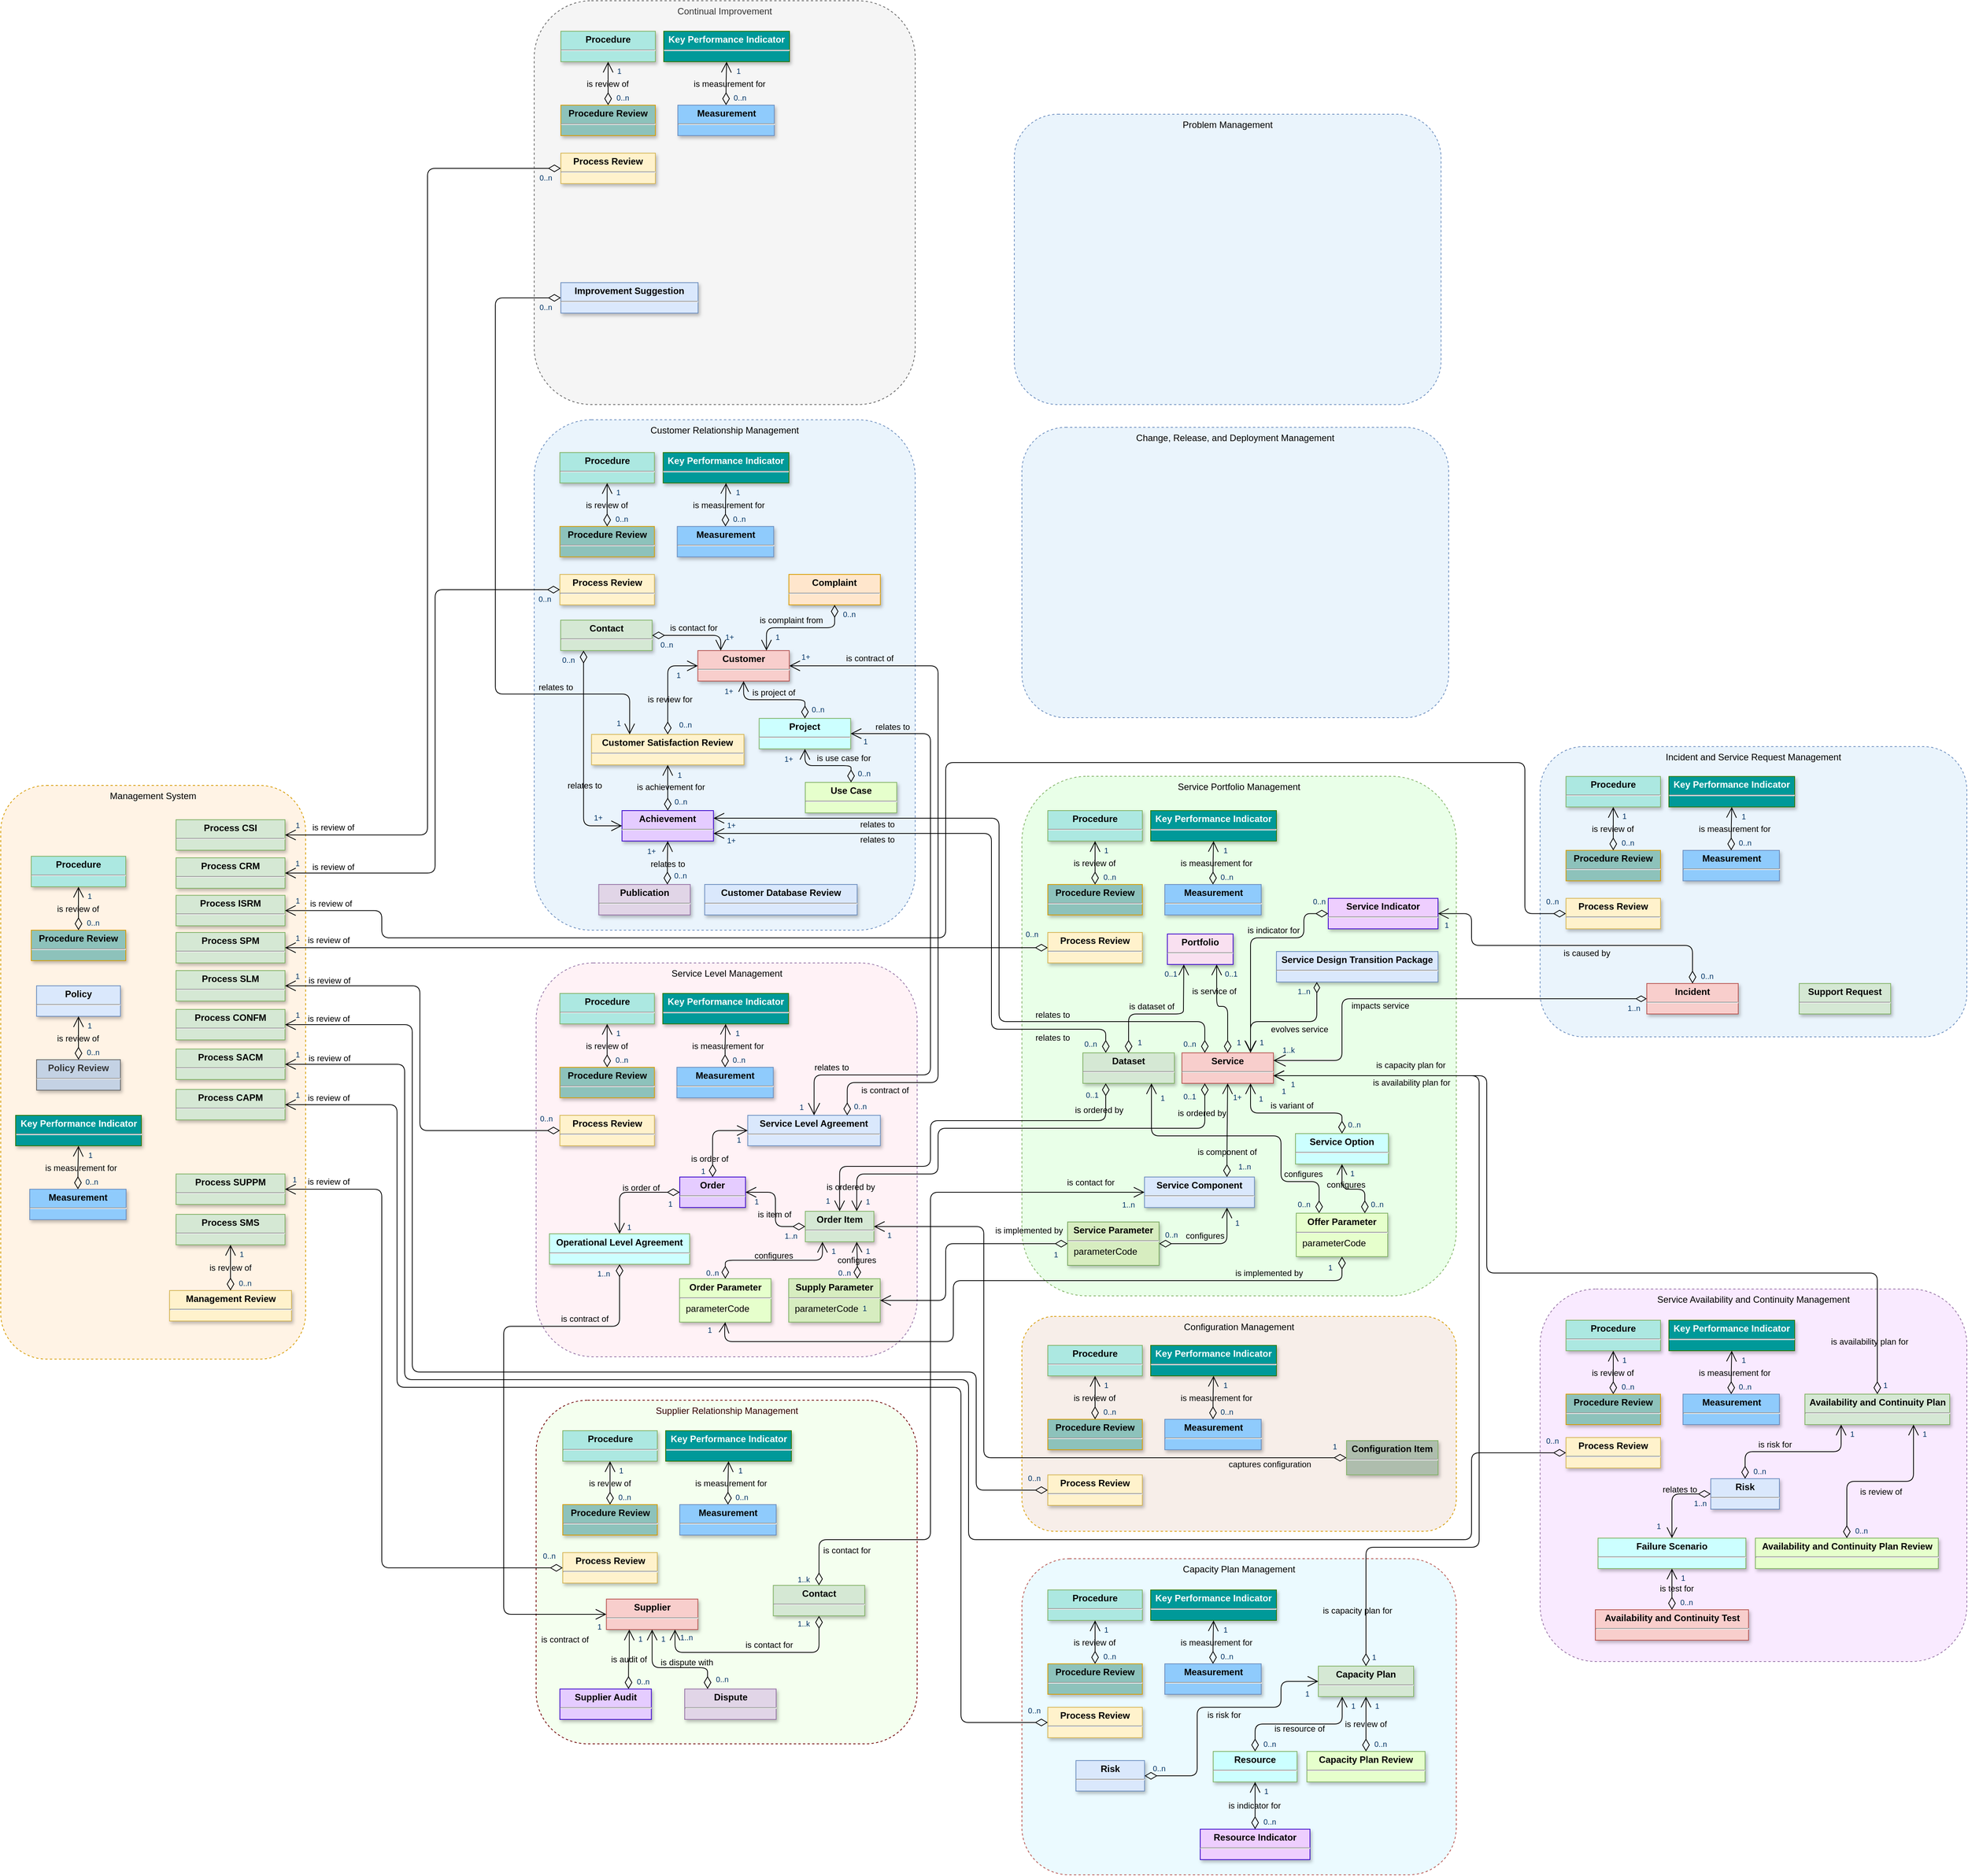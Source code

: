 <mxfile version="28.1.2">
  <diagram name="Page-1" id="efa7a0a1-bf9b-a30e-e6df-94a7791c09e9">
    <mxGraphModel dx="1792" dy="1915" grid="1" gridSize="10" guides="1" tooltips="1" connect="1" arrows="1" fold="1" page="1" pageScale="1" pageWidth="826" pageHeight="1169" background="none" math="0" shadow="0">
      <root>
        <mxCell id="0" />
        <mxCell id="1" parent="0" />
        <mxCell id="jN2Ao2LM-aUM4iMut1JE-370" value="Supplier Relationship Management" style="rounded=1;whiteSpace=wrap;html=1;fillColor=#F4FFEF;strokeColor=#6F0000;dashed=1;verticalAlign=top;align=center;fontColor=#330000;" vertex="1" parent="1">
          <mxGeometry x="762.5" y="747" width="500" height="451" as="geometry" />
        </mxCell>
        <mxCell id="jN2Ao2LM-aUM4iMut1JE-500" value="" style="group" vertex="1" connectable="0" parent="1">
          <mxGeometry x="760" y="-540" width="500" height="680" as="geometry" />
        </mxCell>
        <mxCell id="y1ez__rVfO7GERN6JN9X-144" value="Customer Relationship Management" style="rounded=1;whiteSpace=wrap;html=1;fillColor=#EAF4FC;strokeColor=#6c8ebf;dashed=1;verticalAlign=top;align=center;" parent="jN2Ao2LM-aUM4iMut1JE-500" vertex="1">
          <mxGeometry width="500" height="670" as="geometry" />
        </mxCell>
        <mxCell id="25" value="&lt;p style=&quot;margin: 4px 0px 0px; text-align: center;&quot;&gt;&lt;strong style=&quot;&quot;&gt;Process Review&lt;/strong&gt;&lt;/p&gt;&lt;hr&gt;&lt;p style=&quot;margin: 0px; margin-left: 8px;&quot;&gt;&lt;br&gt;&lt;/p&gt;" style="verticalAlign=top;align=left;overflow=fill;fontSize=12;fontFamily=Helvetica;html=1;strokeColor=#d6b656;shadow=1;fillColor=#fff2cc;" parent="jN2Ao2LM-aUM4iMut1JE-500" vertex="1">
          <mxGeometry x="33.75" y="203" width="124" height="40" as="geometry" />
        </mxCell>
        <mxCell id="y1ez__rVfO7GERN6JN9X-169" value="&lt;p style=&quot;margin: 4px 0px 0px; text-align: center;&quot;&gt;&lt;strong style=&quot;&quot;&gt;Procedure&lt;/strong&gt;&lt;/p&gt;&lt;hr&gt;&lt;p style=&quot;margin: 0px; margin-left: 8px;&quot;&gt;&lt;br&gt;&lt;/p&gt;" style="verticalAlign=top;align=left;overflow=fill;fontSize=12;fontFamily=Helvetica;html=1;strokeColor=#82b366;shadow=1;fillColor=#ACE8E1;" parent="jN2Ao2LM-aUM4iMut1JE-500" vertex="1">
          <mxGeometry x="33.75" y="43" width="124" height="40" as="geometry" />
        </mxCell>
        <mxCell id="y1ez__rVfO7GERN6JN9X-170" value="&lt;p style=&quot;margin: 4px 0px 0px; text-align: center;&quot;&gt;&lt;strong style=&quot;&quot;&gt;Procedure Review&lt;/strong&gt;&lt;/p&gt;&lt;hr&gt;&lt;p style=&quot;margin: 0px; margin-left: 8px;&quot;&gt;&lt;br&gt;&lt;/p&gt;" style="verticalAlign=top;align=left;overflow=fill;fontSize=12;fontFamily=Helvetica;html=1;strokeColor=#d79b00;shadow=1;fillColor=#8DC2BB;" parent="jN2Ao2LM-aUM4iMut1JE-500" vertex="1">
          <mxGeometry x="33.75" y="140" width="124" height="40" as="geometry" />
        </mxCell>
        <mxCell id="y1ez__rVfO7GERN6JN9X-171" value="&lt;p style=&quot;margin: 4px 0px 0px; text-align: center;&quot;&gt;&lt;strong style=&quot;&quot;&gt;Key Performance Indicator&lt;/strong&gt;&lt;/p&gt;&lt;hr&gt;&lt;p style=&quot;margin: 0px; margin-left: 8px;&quot;&gt;&lt;br&gt;&lt;/p&gt;" style="verticalAlign=top;align=left;overflow=fill;fontSize=12;fontFamily=Helvetica;html=1;strokeColor=#2D7600;shadow=1;fillColor=#009999;fontColor=#ffffff;" parent="jN2Ao2LM-aUM4iMut1JE-500" vertex="1">
          <mxGeometry x="169.25" y="43" width="165" height="40" as="geometry" />
        </mxCell>
        <mxCell id="y1ez__rVfO7GERN6JN9X-172" value="&lt;p style=&quot;margin: 4px 0px 0px; text-align: center;&quot;&gt;&lt;strong style=&quot;&quot;&gt;Measurement&lt;/strong&gt;&lt;/p&gt;&lt;hr&gt;&lt;p style=&quot;margin: 0px; margin-left: 8px;&quot;&gt;&lt;br&gt;&lt;/p&gt;" style="verticalAlign=top;align=left;overflow=fill;fontSize=12;fontFamily=Helvetica;html=1;strokeColor=#6c8ebf;shadow=1;fillColor=#8FCBFC;" parent="jN2Ao2LM-aUM4iMut1JE-500" vertex="1">
          <mxGeometry x="187.75" y="140" width="126.5" height="40" as="geometry" />
        </mxCell>
        <mxCell id="y1ez__rVfO7GERN6JN9X-173" value="" style="endArrow=open;endSize=12;startArrow=diamondThin;startSize=14;startFill=0;edgeStyle=orthogonalEdgeStyle;labelBackgroundColor=default;entryX=0.5;entryY=1;entryDx=0;entryDy=0;exitX=0.5;exitY=0;exitDx=0;exitDy=0;" parent="jN2Ao2LM-aUM4iMut1JE-500" source="y1ez__rVfO7GERN6JN9X-172" target="y1ez__rVfO7GERN6JN9X-171" edge="1">
          <mxGeometry x="1359" y="-200" as="geometry">
            <mxPoint x="-689.75" y="293" as="sourcePoint" />
            <mxPoint x="-817.75" y="273" as="targetPoint" />
          </mxGeometry>
        </mxCell>
        <mxCell id="y1ez__rVfO7GERN6JN9X-174" value="0..n" style="resizable=0;align=left;verticalAlign=top;labelBackgroundColor=none;fontSize=10;strokeColor=#003366;shadow=1;fillColor=#D4E1F5;fontColor=#003366" parent="y1ez__rVfO7GERN6JN9X-173" connectable="0" vertex="1">
          <mxGeometry x="-1" relative="1" as="geometry">
            <mxPoint x="8" y="-22" as="offset" />
          </mxGeometry>
        </mxCell>
        <mxCell id="y1ez__rVfO7GERN6JN9X-175" value="1" style="resizable=0;align=right;verticalAlign=top;labelBackgroundColor=none;fontSize=10;strokeColor=#003366;shadow=1;fillColor=#D4E1F5;fontColor=#003366" parent="y1ez__rVfO7GERN6JN9X-173" connectable="0" vertex="1">
          <mxGeometry x="1" relative="1" as="geometry">
            <mxPoint x="20" as="offset" />
          </mxGeometry>
        </mxCell>
        <mxCell id="y1ez__rVfO7GERN6JN9X-176" value="is measurement for" style="edgeLabel;html=1;align=center;verticalAlign=middle;resizable=0;points=[];labelBackgroundColor=none;" parent="y1ez__rVfO7GERN6JN9X-173" vertex="1" connectable="0">
          <mxGeometry relative="1" as="geometry">
            <mxPoint x="3" as="offset" />
          </mxGeometry>
        </mxCell>
        <mxCell id="y1ez__rVfO7GERN6JN9X-177" value="" style="endArrow=open;endSize=12;startArrow=diamondThin;startSize=14;startFill=0;edgeStyle=orthogonalEdgeStyle;labelBackgroundColor=default;entryX=0.5;entryY=1;entryDx=0;entryDy=0;exitX=0.5;exitY=0;exitDx=0;exitDy=0;" parent="jN2Ao2LM-aUM4iMut1JE-500" source="y1ez__rVfO7GERN6JN9X-170" target="y1ez__rVfO7GERN6JN9X-169" edge="1">
          <mxGeometry x="1359" y="-200" as="geometry">
            <mxPoint x="-716.25" y="233" as="sourcePoint" />
            <mxPoint x="-716.25" y="163" as="targetPoint" />
          </mxGeometry>
        </mxCell>
        <mxCell id="y1ez__rVfO7GERN6JN9X-178" value="0..n" style="resizable=0;align=left;verticalAlign=top;labelBackgroundColor=none;fontSize=10;strokeColor=#003366;shadow=1;fillColor=#D4E1F5;fontColor=#003366" parent="y1ez__rVfO7GERN6JN9X-177" connectable="0" vertex="1">
          <mxGeometry x="-1" relative="1" as="geometry">
            <mxPoint x="9" y="-22" as="offset" />
          </mxGeometry>
        </mxCell>
        <mxCell id="y1ez__rVfO7GERN6JN9X-179" value="1" style="resizable=0;align=right;verticalAlign=top;labelBackgroundColor=none;fontSize=10;strokeColor=#003366;shadow=1;fillColor=#D4E1F5;fontColor=#003366" parent="y1ez__rVfO7GERN6JN9X-177" connectable="0" vertex="1">
          <mxGeometry x="1" relative="1" as="geometry">
            <mxPoint x="19" as="offset" />
          </mxGeometry>
        </mxCell>
        <mxCell id="y1ez__rVfO7GERN6JN9X-180" value="is review of" style="edgeLabel;html=1;align=center;verticalAlign=middle;resizable=0;points=[];labelBackgroundColor=none;" parent="y1ez__rVfO7GERN6JN9X-177" vertex="1" connectable="0">
          <mxGeometry relative="1" as="geometry">
            <mxPoint x="-1" as="offset" />
          </mxGeometry>
        </mxCell>
        <mxCell id="y1ez__rVfO7GERN6JN9X-187" value="&lt;p style=&quot;margin: 4px 0px 0px; text-align: center;&quot;&gt;&lt;strong style=&quot;&quot;&gt;Customer&lt;/strong&gt;&lt;/p&gt;&lt;hr&gt;&lt;p style=&quot;margin: 0px; margin-left: 8px;&quot;&gt;&lt;br&gt;&lt;/p&gt;" style="verticalAlign=top;align=left;overflow=fill;fontSize=12;fontFamily=Helvetica;html=1;strokeColor=#b85450;shadow=1;fillColor=#f8cecc;" parent="jN2Ao2LM-aUM4iMut1JE-500" vertex="1">
          <mxGeometry x="214.75" y="303" width="120" height="40" as="geometry" />
        </mxCell>
        <mxCell id="y1ez__rVfO7GERN6JN9X-188" value="&lt;p style=&quot;margin: 4px 0px 0px; text-align: center;&quot;&gt;&lt;strong style=&quot;&quot;&gt;Contact&lt;/strong&gt;&lt;/p&gt;&lt;hr&gt;&lt;p style=&quot;margin: 0px; margin-left: 8px;&quot;&gt;&lt;br&gt;&lt;/p&gt;" style="verticalAlign=top;align=left;overflow=fill;fontSize=12;fontFamily=Helvetica;html=1;strokeColor=#82b366;shadow=1;fillColor=#d5e8d4;" parent="jN2Ao2LM-aUM4iMut1JE-500" vertex="1">
          <mxGeometry x="34.75" y="263" width="120" height="40" as="geometry" />
        </mxCell>
        <mxCell id="y1ez__rVfO7GERN6JN9X-189" value="" style="endArrow=open;endSize=12;startArrow=diamondThin;startSize=14;startFill=0;edgeStyle=orthogonalEdgeStyle;labelBackgroundColor=default;entryX=0.25;entryY=0;entryDx=0;entryDy=0;exitX=1;exitY=0.5;exitDx=0;exitDy=0;" parent="jN2Ao2LM-aUM4iMut1JE-500" source="y1ez__rVfO7GERN6JN9X-188" target="y1ez__rVfO7GERN6JN9X-187" edge="1">
          <mxGeometry x="1359" y="-200" as="geometry">
            <mxPoint x="66.75" y="150" as="sourcePoint" />
            <mxPoint x="66.75" y="93" as="targetPoint" />
          </mxGeometry>
        </mxCell>
        <mxCell id="y1ez__rVfO7GERN6JN9X-190" value="0..n" style="resizable=0;align=left;verticalAlign=top;labelBackgroundColor=none;fontSize=10;strokeColor=#003366;shadow=1;fillColor=#D4E1F5;fontColor=#003366" parent="y1ez__rVfO7GERN6JN9X-189" connectable="0" vertex="1">
          <mxGeometry x="-1" relative="1" as="geometry">
            <mxPoint x="9" as="offset" />
          </mxGeometry>
        </mxCell>
        <mxCell id="y1ez__rVfO7GERN6JN9X-191" value="1+" style="resizable=0;align=right;verticalAlign=top;labelBackgroundColor=none;fontSize=10;strokeColor=#003366;shadow=1;fillColor=#D4E1F5;fontColor=#003366" parent="y1ez__rVfO7GERN6JN9X-189" connectable="0" vertex="1">
          <mxGeometry x="1" relative="1" as="geometry">
            <mxPoint x="19" y="-30" as="offset" />
          </mxGeometry>
        </mxCell>
        <mxCell id="y1ez__rVfO7GERN6JN9X-192" value="is contact for" style="edgeLabel;html=1;align=center;verticalAlign=middle;resizable=0;points=[];labelBackgroundColor=none;" parent="y1ez__rVfO7GERN6JN9X-189" vertex="1" connectable="0">
          <mxGeometry relative="1" as="geometry">
            <mxPoint x="-1" y="-10" as="offset" />
          </mxGeometry>
        </mxCell>
        <mxCell id="y1ez__rVfO7GERN6JN9X-193" value="&lt;p style=&quot;margin: 4px 0px 0px; text-align: center;&quot;&gt;&lt;strong style=&quot;&quot;&gt;Complaint&lt;/strong&gt;&lt;/p&gt;&lt;hr&gt;&lt;p style=&quot;margin: 0px; margin-left: 8px;&quot;&gt;&lt;br&gt;&lt;/p&gt;" style="verticalAlign=top;align=left;overflow=fill;fontSize=12;fontFamily=Helvetica;html=1;strokeColor=#d79b00;shadow=1;fillColor=#ffe6cc;" parent="jN2Ao2LM-aUM4iMut1JE-500" vertex="1">
          <mxGeometry x="334.25" y="203" width="120" height="40" as="geometry" />
        </mxCell>
        <mxCell id="y1ez__rVfO7GERN6JN9X-194" value="" style="endArrow=open;endSize=12;startArrow=diamondThin;startSize=14;startFill=0;edgeStyle=orthogonalEdgeStyle;labelBackgroundColor=default;entryX=0.75;entryY=0;entryDx=0;entryDy=0;exitX=0.5;exitY=1;exitDx=0;exitDy=0;" parent="jN2Ao2LM-aUM4iMut1JE-500" source="y1ez__rVfO7GERN6JN9X-193" target="y1ez__rVfO7GERN6JN9X-187" edge="1">
          <mxGeometry x="1359" y="-200" as="geometry">
            <mxPoint x="454.75" y="230" as="sourcePoint" />
            <mxPoint x="354.75" y="337" as="targetPoint" />
          </mxGeometry>
        </mxCell>
        <mxCell id="y1ez__rVfO7GERN6JN9X-195" value="0..n" style="resizable=0;align=left;verticalAlign=top;labelBackgroundColor=none;fontSize=10;strokeColor=#003366;shadow=1;fillColor=#D4E1F5;fontColor=#003366" parent="y1ez__rVfO7GERN6JN9X-194" connectable="0" vertex="1">
          <mxGeometry x="-1" relative="1" as="geometry">
            <mxPoint x="9" as="offset" />
          </mxGeometry>
        </mxCell>
        <mxCell id="y1ez__rVfO7GERN6JN9X-196" value="1" style="resizable=0;align=right;verticalAlign=top;labelBackgroundColor=none;fontSize=10;strokeColor=#003366;shadow=1;fillColor=#D4E1F5;fontColor=#003366" parent="y1ez__rVfO7GERN6JN9X-194" connectable="0" vertex="1">
          <mxGeometry x="1" relative="1" as="geometry">
            <mxPoint x="19" y="-30" as="offset" />
          </mxGeometry>
        </mxCell>
        <mxCell id="y1ez__rVfO7GERN6JN9X-197" value="is complaint from" style="edgeLabel;html=1;align=center;verticalAlign=middle;resizable=0;points=[];labelBackgroundColor=none;" parent="y1ez__rVfO7GERN6JN9X-194" vertex="1" connectable="0">
          <mxGeometry relative="1" as="geometry">
            <mxPoint x="-13" y="-10" as="offset" />
          </mxGeometry>
        </mxCell>
        <mxCell id="y1ez__rVfO7GERN6JN9X-198" value="&lt;p style=&quot;margin: 4px 0px 0px; text-align: center;&quot;&gt;&lt;strong style=&quot;&quot;&gt;Project&lt;/strong&gt;&lt;/p&gt;&lt;hr&gt;&lt;p style=&quot;margin: 0px; margin-left: 8px;&quot;&gt;&lt;br&gt;&lt;/p&gt;" style="verticalAlign=top;align=left;overflow=fill;fontSize=12;fontFamily=Helvetica;html=1;strokeColor=#82b366;shadow=1;fillColor=#CCFFFF;" parent="jN2Ao2LM-aUM4iMut1JE-500" vertex="1">
          <mxGeometry x="295.25" y="392" width="120" height="40" as="geometry" />
        </mxCell>
        <mxCell id="y1ez__rVfO7GERN6JN9X-199" value="" style="endArrow=open;endSize=12;startArrow=diamondThin;startSize=14;startFill=0;edgeStyle=orthogonalEdgeStyle;labelBackgroundColor=default;entryX=0.5;entryY=1;entryDx=0;entryDy=0;exitX=0.5;exitY=0;exitDx=0;exitDy=0;" parent="jN2Ao2LM-aUM4iMut1JE-500" source="y1ez__rVfO7GERN6JN9X-198" target="y1ez__rVfO7GERN6JN9X-187" edge="1">
          <mxGeometry x="1359" y="-200" as="geometry">
            <mxPoint x="260.75" y="253" as="sourcePoint" />
            <mxPoint x="334.75" y="343" as="targetPoint" />
          </mxGeometry>
        </mxCell>
        <mxCell id="y1ez__rVfO7GERN6JN9X-200" value="0..n" style="resizable=0;align=left;verticalAlign=top;labelBackgroundColor=none;fontSize=10;strokeColor=#003366;shadow=1;fillColor=#D4E1F5;fontColor=#003366" parent="y1ez__rVfO7GERN6JN9X-199" connectable="0" vertex="1">
          <mxGeometry x="-1" relative="1" as="geometry">
            <mxPoint x="7" y="-24" as="offset" />
          </mxGeometry>
        </mxCell>
        <mxCell id="y1ez__rVfO7GERN6JN9X-201" value="1+" style="resizable=0;align=right;verticalAlign=top;labelBackgroundColor=none;fontSize=10;strokeColor=#003366;shadow=1;fillColor=#D4E1F5;fontColor=#003366" parent="y1ez__rVfO7GERN6JN9X-199" connectable="0" vertex="1">
          <mxGeometry x="1" relative="1" as="geometry">
            <mxPoint x="-12" y="1" as="offset" />
          </mxGeometry>
        </mxCell>
        <mxCell id="y1ez__rVfO7GERN6JN9X-202" value="is project of" style="edgeLabel;html=1;align=center;verticalAlign=middle;resizable=0;points=[];labelBackgroundColor=none;" parent="y1ez__rVfO7GERN6JN9X-199" vertex="1" connectable="0">
          <mxGeometry relative="1" as="geometry">
            <mxPoint x="-1" y="-10" as="offset" />
          </mxGeometry>
        </mxCell>
        <mxCell id="y1ez__rVfO7GERN6JN9X-203" value="&lt;p style=&quot;margin: 4px 0px 0px; text-align: center;&quot;&gt;&lt;strong style=&quot;&quot;&gt;Use Case&lt;/strong&gt;&lt;/p&gt;&lt;hr&gt;&lt;p style=&quot;margin: 0px; margin-left: 8px;&quot;&gt;&lt;br&gt;&lt;/p&gt;" style="verticalAlign=top;align=left;overflow=fill;fontSize=12;fontFamily=Helvetica;html=1;strokeColor=#82b366;shadow=1;fillColor=#E6FFCC;" parent="jN2Ao2LM-aUM4iMut1JE-500" vertex="1">
          <mxGeometry x="355.75" y="476" width="120" height="40" as="geometry" />
        </mxCell>
        <mxCell id="y1ez__rVfO7GERN6JN9X-204" value="" style="endArrow=open;endSize=12;startArrow=diamondThin;startSize=14;startFill=0;edgeStyle=orthogonalEdgeStyle;labelBackgroundColor=default;entryX=0.5;entryY=1;entryDx=0;entryDy=0;exitX=0.5;exitY=0;exitDx=0;exitDy=0;" parent="jN2Ao2LM-aUM4iMut1JE-500" source="y1ez__rVfO7GERN6JN9X-203" target="y1ez__rVfO7GERN6JN9X-198" edge="1">
          <mxGeometry x="1359" y="-200" as="geometry">
            <mxPoint x="454.75" y="433" as="sourcePoint" />
            <mxPoint x="334.75" y="383" as="targetPoint" />
          </mxGeometry>
        </mxCell>
        <mxCell id="y1ez__rVfO7GERN6JN9X-205" value="0..n" style="resizable=0;align=left;verticalAlign=top;labelBackgroundColor=none;fontSize=10;strokeColor=#003366;shadow=1;fillColor=#D4E1F5;fontColor=#003366" parent="y1ez__rVfO7GERN6JN9X-204" connectable="0" vertex="1">
          <mxGeometry x="-1" relative="1" as="geometry">
            <mxPoint x="7" y="-24" as="offset" />
          </mxGeometry>
        </mxCell>
        <mxCell id="y1ez__rVfO7GERN6JN9X-206" value="1+" style="resizable=0;align=right;verticalAlign=top;labelBackgroundColor=none;fontSize=10;strokeColor=#003366;shadow=1;fillColor=#D4E1F5;fontColor=#003366" parent="y1ez__rVfO7GERN6JN9X-204" connectable="0" vertex="1">
          <mxGeometry x="1" relative="1" as="geometry">
            <mxPoint x="-14" y="1" as="offset" />
          </mxGeometry>
        </mxCell>
        <mxCell id="y1ez__rVfO7GERN6JN9X-207" value="is use case for" style="edgeLabel;html=1;align=center;verticalAlign=middle;resizable=0;points=[];labelBackgroundColor=none;" parent="y1ez__rVfO7GERN6JN9X-204" vertex="1" connectable="0">
          <mxGeometry relative="1" as="geometry">
            <mxPoint x="20" y="-10" as="offset" />
          </mxGeometry>
        </mxCell>
        <mxCell id="y1ez__rVfO7GERN6JN9X-208" value="&lt;p style=&quot;margin: 4px 0px 0px; text-align: center;&quot;&gt;&lt;strong style=&quot;&quot;&gt;Customer Satisfaction Review&lt;/strong&gt;&lt;/p&gt;&lt;hr&gt;&lt;p style=&quot;margin: 0px; margin-left: 8px;&quot;&gt;&lt;br&gt;&lt;/p&gt;" style="verticalAlign=top;align=left;overflow=fill;fontSize=12;fontFamily=Helvetica;html=1;strokeColor=#d6b656;shadow=1;fillColor=#fff2cc;" parent="jN2Ao2LM-aUM4iMut1JE-500" vertex="1">
          <mxGeometry x="75.25" y="413" width="200" height="40" as="geometry" />
        </mxCell>
        <mxCell id="y1ez__rVfO7GERN6JN9X-209" value="" style="endArrow=open;endSize=12;startArrow=diamondThin;startSize=14;startFill=0;edgeStyle=orthogonalEdgeStyle;labelBackgroundColor=default;entryX=0;entryY=0.5;entryDx=0;entryDy=0;exitX=0.5;exitY=0;exitDx=0;exitDy=0;" parent="jN2Ao2LM-aUM4iMut1JE-500" source="y1ez__rVfO7GERN6JN9X-208" target="y1ez__rVfO7GERN6JN9X-187" edge="1">
          <mxGeometry x="1359" y="-200" as="geometry">
            <mxPoint x="164.75" y="293" as="sourcePoint" />
            <mxPoint x="254.75" y="333" as="targetPoint" />
          </mxGeometry>
        </mxCell>
        <mxCell id="y1ez__rVfO7GERN6JN9X-210" value="0..n" style="resizable=0;align=left;verticalAlign=top;labelBackgroundColor=none;fontSize=10;strokeColor=#003366;shadow=1;fillColor=#D4E1F5;fontColor=#003366" parent="y1ez__rVfO7GERN6JN9X-209" connectable="0" vertex="1">
          <mxGeometry x="-1" relative="1" as="geometry">
            <mxPoint x="13" y="-25" as="offset" />
          </mxGeometry>
        </mxCell>
        <mxCell id="y1ez__rVfO7GERN6JN9X-211" value="1" style="resizable=0;align=right;verticalAlign=top;labelBackgroundColor=none;fontSize=10;strokeColor=#003366;shadow=1;fillColor=#D4E1F5;fontColor=#003366" parent="y1ez__rVfO7GERN6JN9X-209" connectable="0" vertex="1">
          <mxGeometry x="1" relative="1" as="geometry">
            <mxPoint x="-21" as="offset" />
          </mxGeometry>
        </mxCell>
        <mxCell id="y1ez__rVfO7GERN6JN9X-212" value="is review for" style="edgeLabel;html=1;align=center;verticalAlign=middle;resizable=0;points=[];labelBackgroundColor=none;" parent="y1ez__rVfO7GERN6JN9X-209" vertex="1" connectable="0">
          <mxGeometry relative="1" as="geometry">
            <mxPoint x="2" y="18" as="offset" />
          </mxGeometry>
        </mxCell>
        <mxCell id="y1ez__rVfO7GERN6JN9X-213" value="&lt;p style=&quot;margin: 4px 0px 0px; text-align: center;&quot;&gt;&lt;strong style=&quot;&quot;&gt;Achievement&lt;/strong&gt;&lt;/p&gt;&lt;hr&gt;&lt;p style=&quot;margin: 0px; margin-left: 8px;&quot;&gt;&lt;br&gt;&lt;/p&gt;" style="verticalAlign=top;align=left;overflow=fill;fontSize=12;fontFamily=Helvetica;html=1;strokeColor=#3700CC;shadow=1;fillColor=light-dark(#E5CCFF,#CC99FF);fontColor=default;" parent="jN2Ao2LM-aUM4iMut1JE-500" vertex="1">
          <mxGeometry x="115.25" y="513" width="120" height="40" as="geometry" />
        </mxCell>
        <mxCell id="y1ez__rVfO7GERN6JN9X-214" value="&lt;p style=&quot;margin: 4px 0px 0px; text-align: center;&quot;&gt;&lt;strong style=&quot;&quot;&gt;Publication&lt;/strong&gt;&lt;/p&gt;&lt;hr&gt;&lt;p style=&quot;margin: 0px; margin-left: 8px;&quot;&gt;&lt;br&gt;&lt;/p&gt;" style="verticalAlign=top;align=left;overflow=fill;fontSize=12;fontFamily=Helvetica;html=1;strokeColor=#9673a6;shadow=1;fillColor=#e1d5e7;" parent="jN2Ao2LM-aUM4iMut1JE-500" vertex="1">
          <mxGeometry x="84.75" y="610" width="120" height="40" as="geometry" />
        </mxCell>
        <mxCell id="y1ez__rVfO7GERN6JN9X-215" value="" style="endArrow=open;endSize=12;startArrow=diamondThin;startSize=14;startFill=0;edgeStyle=orthogonalEdgeStyle;labelBackgroundColor=default;entryX=0.5;entryY=1;entryDx=0;entryDy=0;exitX=0.5;exitY=0;exitDx=0;exitDy=0;" parent="jN2Ao2LM-aUM4iMut1JE-500" source="y1ez__rVfO7GERN6JN9X-213" target="y1ez__rVfO7GERN6JN9X-208" edge="1">
          <mxGeometry x="1359" y="-200" as="geometry">
            <mxPoint x="380.75" y="423" as="sourcePoint" />
            <mxPoint x="284.75" y="373" as="targetPoint" />
          </mxGeometry>
        </mxCell>
        <mxCell id="y1ez__rVfO7GERN6JN9X-216" value="0..n" style="resizable=0;align=left;verticalAlign=top;labelBackgroundColor=none;fontSize=10;strokeColor=#003366;shadow=1;fillColor=#D4E1F5;fontColor=#003366" parent="y1ez__rVfO7GERN6JN9X-215" connectable="0" vertex="1">
          <mxGeometry x="-1" relative="1" as="geometry">
            <mxPoint x="7" y="-24" as="offset" />
          </mxGeometry>
        </mxCell>
        <mxCell id="y1ez__rVfO7GERN6JN9X-217" value="1" style="resizable=0;align=right;verticalAlign=top;labelBackgroundColor=none;fontSize=10;strokeColor=#003366;shadow=1;fillColor=#D4E1F5;fontColor=#003366" parent="y1ez__rVfO7GERN6JN9X-215" connectable="0" vertex="1">
          <mxGeometry x="1" relative="1" as="geometry">
            <mxPoint x="20" y="1" as="offset" />
          </mxGeometry>
        </mxCell>
        <mxCell id="y1ez__rVfO7GERN6JN9X-218" value="is achievement for" style="edgeLabel;html=1;align=center;verticalAlign=middle;resizable=0;points=[];labelBackgroundColor=none;" parent="y1ez__rVfO7GERN6JN9X-215" vertex="1" connectable="0">
          <mxGeometry relative="1" as="geometry">
            <mxPoint x="3" y="-1" as="offset" />
          </mxGeometry>
        </mxCell>
        <mxCell id="y1ez__rVfO7GERN6JN9X-219" value="" style="endArrow=open;endSize=12;startArrow=diamondThin;startSize=14;startFill=0;edgeStyle=orthogonalEdgeStyle;labelBackgroundColor=default;entryX=0.5;entryY=1;entryDx=0;entryDy=0;exitX=0.75;exitY=0;exitDx=0;exitDy=0;" parent="jN2Ao2LM-aUM4iMut1JE-500" source="y1ez__rVfO7GERN6JN9X-214" target="y1ez__rVfO7GERN6JN9X-213" edge="1">
          <mxGeometry x="1359" y="-200" as="geometry">
            <mxPoint x="474.75" y="508" as="sourcePoint" />
            <mxPoint x="380.75" y="463" as="targetPoint" />
          </mxGeometry>
        </mxCell>
        <mxCell id="y1ez__rVfO7GERN6JN9X-220" value="0..n" style="resizable=0;align=left;verticalAlign=top;labelBackgroundColor=none;fontSize=10;strokeColor=#003366;shadow=1;fillColor=#D4E1F5;fontColor=#003366" parent="y1ez__rVfO7GERN6JN9X-219" connectable="0" vertex="1">
          <mxGeometry x="-1" relative="1" as="geometry">
            <mxPoint x="7" y="-24" as="offset" />
          </mxGeometry>
        </mxCell>
        <mxCell id="y1ez__rVfO7GERN6JN9X-221" value="1+" style="resizable=0;align=right;verticalAlign=top;labelBackgroundColor=none;fontSize=10;strokeColor=#003366;shadow=1;fillColor=#D4E1F5;fontColor=#003366" parent="y1ez__rVfO7GERN6JN9X-219" connectable="0" vertex="1">
          <mxGeometry x="1" relative="1" as="geometry">
            <mxPoint x="-14" y="1" as="offset" />
          </mxGeometry>
        </mxCell>
        <mxCell id="y1ez__rVfO7GERN6JN9X-222" value="relates to" style="edgeLabel;html=1;align=center;verticalAlign=middle;resizable=0;points=[];labelBackgroundColor=none;" parent="y1ez__rVfO7GERN6JN9X-219" vertex="1" connectable="0">
          <mxGeometry relative="1" as="geometry">
            <mxPoint x="-1" y="1" as="offset" />
          </mxGeometry>
        </mxCell>
        <mxCell id="y1ez__rVfO7GERN6JN9X-223" value="" style="endArrow=open;endSize=12;startArrow=diamondThin;startSize=14;startFill=0;edgeStyle=orthogonalEdgeStyle;labelBackgroundColor=default;exitX=0.25;exitY=1;exitDx=0;exitDy=0;entryX=0;entryY=0.5;entryDx=0;entryDy=0;" parent="jN2Ao2LM-aUM4iMut1JE-500" source="y1ez__rVfO7GERN6JN9X-188" target="y1ez__rVfO7GERN6JN9X-213" edge="1">
          <mxGeometry x="1359" y="-200" as="geometry">
            <mxPoint x="154.75" y="613" as="sourcePoint" />
            <mxPoint x="84.75" y="560" as="targetPoint" />
            <Array as="points" />
          </mxGeometry>
        </mxCell>
        <mxCell id="y1ez__rVfO7GERN6JN9X-224" value="0..n" style="resizable=0;align=left;verticalAlign=top;labelBackgroundColor=none;fontSize=10;strokeColor=#003366;shadow=1;fillColor=#D4E1F5;fontColor=#003366" parent="y1ez__rVfO7GERN6JN9X-223" connectable="0" vertex="1">
          <mxGeometry x="-1" relative="1" as="geometry">
            <mxPoint x="-30" as="offset" />
          </mxGeometry>
        </mxCell>
        <mxCell id="y1ez__rVfO7GERN6JN9X-225" value="1+" style="resizable=0;align=right;verticalAlign=top;labelBackgroundColor=none;fontSize=10;strokeColor=#003366;shadow=1;fillColor=#D4E1F5;fontColor=#003366" parent="y1ez__rVfO7GERN6JN9X-223" connectable="0" vertex="1">
          <mxGeometry x="1" relative="1" as="geometry">
            <mxPoint x="-24" y="-23" as="offset" />
          </mxGeometry>
        </mxCell>
        <mxCell id="y1ez__rVfO7GERN6JN9X-226" value="relates to" style="edgeLabel;html=1;align=center;verticalAlign=middle;resizable=0;points=[];labelBackgroundColor=none;" parent="y1ez__rVfO7GERN6JN9X-223" vertex="1" connectable="0">
          <mxGeometry relative="1" as="geometry">
            <mxPoint x="1" y="37" as="offset" />
          </mxGeometry>
        </mxCell>
        <mxCell id="y1ez__rVfO7GERN6JN9X-227" value="&lt;p style=&quot;margin: 4px 0px 0px; text-align: center;&quot;&gt;&lt;strong style=&quot;&quot;&gt;Customer Database Review&lt;/strong&gt;&lt;/p&gt;&lt;hr&gt;&lt;p style=&quot;margin: 0px; margin-left: 8px;&quot;&gt;&lt;br&gt;&lt;/p&gt;" style="verticalAlign=top;align=left;overflow=fill;fontSize=12;fontFamily=Helvetica;html=1;strokeColor=#6c8ebf;shadow=1;fillColor=#dae8fc;" parent="jN2Ao2LM-aUM4iMut1JE-500" vertex="1">
          <mxGeometry x="223.75" y="610" width="200" height="40" as="geometry" />
        </mxCell>
        <mxCell id="jN2Ao2LM-aUM4iMut1JE-223" value="Service Level Management" style="rounded=1;whiteSpace=wrap;html=1;fillColor=#FFF2F6;strokeColor=#9673a6;dashed=1;verticalAlign=top;align=center;" vertex="1" parent="1">
          <mxGeometry x="762.5" y="173" width="500" height="517" as="geometry" />
        </mxCell>
        <mxCell id="jN2Ao2LM-aUM4iMut1JE-432" value="Capacity Plan Management" style="rounded=1;whiteSpace=wrap;html=1;fillColor=#EBFAFF;strokeColor=#b85450;dashed=1;verticalAlign=top;align=center;" vertex="1" parent="1">
          <mxGeometry x="1400" y="955" width="570" height="415" as="geometry" />
        </mxCell>
        <mxCell id="jN2Ao2LM-aUM4iMut1JE-477" value="Service Availability and Continuity Management" style="rounded=1;whiteSpace=wrap;html=1;fillColor=#F9EAFF;strokeColor=#9673a6;dashed=1;verticalAlign=top;align=center;" vertex="1" parent="1">
          <mxGeometry x="2080" y="601" width="560" height="489" as="geometry" />
        </mxCell>
        <mxCell id="y1ez__rVfO7GERN6JN9X-115" value="Management System" style="rounded=1;whiteSpace=wrap;html=1;fillColor=light-dark(#fff3e5, #36210a);strokeColor=#d79b00;dashed=1;verticalAlign=top;align=center;" parent="1" vertex="1">
          <mxGeometry x="60" y="-60" width="400" height="753" as="geometry" />
        </mxCell>
        <mxCell id="jN2Ao2LM-aUM4iMut1JE-334" value="Configuration Management" style="rounded=1;whiteSpace=wrap;html=1;fillColor=#F7EEE9;strokeColor=#d79b00;dashed=1;verticalAlign=top;align=center;" vertex="1" parent="1">
          <mxGeometry x="1400" y="637" width="570" height="282" as="geometry" />
        </mxCell>
        <mxCell id="jN2Ao2LM-aUM4iMut1JE-193" value="Service Portfolio Management" style="rounded=1;whiteSpace=wrap;html=1;fillColor=#E9FFE8;strokeColor=#82b366;dashed=1;verticalAlign=top;align=center;" vertex="1" parent="1">
          <mxGeometry x="1400" y="-72" width="570" height="682" as="geometry" />
        </mxCell>
        <mxCell id="jN2Ao2LM-aUM4iMut1JE-113" value="Continual Improvement" style="rounded=1;whiteSpace=wrap;html=1;fillColor=#f5f5f5;strokeColor=#666666;dashed=1;verticalAlign=top;align=center;fontColor=#333333;" vertex="1" parent="1">
          <mxGeometry x="760" y="-1090" width="500" height="530" as="geometry" />
        </mxCell>
        <mxCell id="21" value="&lt;p style=&quot;margin: 4px 0px 0px; text-align: center;&quot;&gt;&lt;strong style=&quot;&quot;&gt;Process CRM&lt;/strong&gt;&lt;/p&gt;&lt;hr&gt;&lt;p style=&quot;margin: 0px; margin-left: 8px;&quot;&gt;&lt;br&gt;&lt;/p&gt;" style="verticalAlign=top;align=left;overflow=fill;fontSize=12;fontFamily=Helvetica;html=1;strokeColor=#82b366;shadow=1;fillColor=#d5e8d4;" parent="1" vertex="1">
          <mxGeometry x="290" y="35" width="143" height="40" as="geometry" />
        </mxCell>
        <mxCell id="y1ez__rVfO7GERN6JN9X-117" value="&lt;p style=&quot;margin: 4px 0px 0px; text-align: center;&quot;&gt;&lt;strong style=&quot;&quot;&gt;Policy&lt;/strong&gt;&lt;/p&gt;&lt;hr&gt;&lt;p style=&quot;margin: 0px; margin-left: 8px;&quot;&gt;&lt;br&gt;&lt;/p&gt;" style="verticalAlign=top;align=left;overflow=fill;fontSize=12;fontFamily=Helvetica;html=1;strokeColor=#6c8ebf;shadow=1;fillColor=#dae8fc;" parent="1" vertex="1">
          <mxGeometry x="107" y="203" width="110" height="40" as="geometry" />
        </mxCell>
        <mxCell id="y1ez__rVfO7GERN6JN9X-120" value="&lt;p style=&quot;margin: 4px 0px 0px; text-align: center;&quot;&gt;&lt;strong style=&quot;&quot;&gt;Policy Review&lt;/strong&gt;&lt;/p&gt;&lt;hr&gt;&lt;p style=&quot;margin: 0px; margin-left: 8px;&quot;&gt;&lt;br&gt;&lt;/p&gt;" style="verticalAlign=top;align=left;overflow=fill;fontSize=12;fontFamily=Helvetica;html=1;strokeColor=#666666;shadow=1;fillColor=#C4D2E4;fontColor=#333333;" parent="1" vertex="1">
          <mxGeometry x="107" y="300" width="110" height="40" as="geometry" />
        </mxCell>
        <mxCell id="y1ez__rVfO7GERN6JN9X-121" value="" style="endArrow=open;endSize=12;startArrow=diamondThin;startSize=14;startFill=0;edgeStyle=orthogonalEdgeStyle;labelBackgroundColor=default;entryX=0.5;entryY=1;entryDx=0;entryDy=0;exitX=0.5;exitY=0;exitDx=0;exitDy=0;" parent="1" source="y1ez__rVfO7GERN6JN9X-120" target="y1ez__rVfO7GERN6JN9X-117" edge="1">
          <mxGeometry x="620" y="340" as="geometry">
            <mxPoint x="-93" y="259" as="sourcePoint" />
            <mxPoint x="-280" y="363" as="targetPoint" />
          </mxGeometry>
        </mxCell>
        <mxCell id="y1ez__rVfO7GERN6JN9X-122" value="0..n" style="resizable=0;align=left;verticalAlign=top;labelBackgroundColor=none;fontSize=10;strokeColor=#003366;shadow=1;fillColor=#D4E1F5;fontColor=#003366" parent="y1ez__rVfO7GERN6JN9X-121" connectable="0" vertex="1">
          <mxGeometry x="-1" relative="1" as="geometry">
            <mxPoint x="9" y="-22" as="offset" />
          </mxGeometry>
        </mxCell>
        <mxCell id="y1ez__rVfO7GERN6JN9X-123" value="1" style="resizable=0;align=right;verticalAlign=top;labelBackgroundColor=none;fontSize=10;strokeColor=#003366;shadow=1;fillColor=#D4E1F5;fontColor=#003366" parent="y1ez__rVfO7GERN6JN9X-121" connectable="0" vertex="1">
          <mxGeometry x="1" relative="1" as="geometry">
            <mxPoint x="19" as="offset" />
          </mxGeometry>
        </mxCell>
        <mxCell id="y1ez__rVfO7GERN6JN9X-124" value="is review of" style="edgeLabel;html=1;align=center;verticalAlign=middle;resizable=0;points=[];labelBackgroundColor=none;" parent="y1ez__rVfO7GERN6JN9X-121" vertex="1" connectable="0">
          <mxGeometry relative="1" as="geometry">
            <mxPoint x="-1" as="offset" />
          </mxGeometry>
        </mxCell>
        <mxCell id="y1ez__rVfO7GERN6JN9X-128" value="&lt;p style=&quot;margin: 4px 0px 0px; text-align: center;&quot;&gt;&lt;strong style=&quot;&quot;&gt;Procedure&lt;/strong&gt;&lt;/p&gt;&lt;hr&gt;&lt;p style=&quot;margin: 0px; margin-left: 8px;&quot;&gt;&lt;br&gt;&lt;/p&gt;" style="verticalAlign=top;align=left;overflow=fill;fontSize=12;fontFamily=Helvetica;html=1;strokeColor=#82b366;shadow=1;fillColor=#ACE8E1;" parent="1" vertex="1">
          <mxGeometry x="100" y="33" width="124" height="40" as="geometry" />
        </mxCell>
        <mxCell id="y1ez__rVfO7GERN6JN9X-133" value="&lt;p style=&quot;margin: 4px 0px 0px; text-align: center;&quot;&gt;&lt;strong style=&quot;&quot;&gt;Procedure Review&lt;/strong&gt;&lt;/p&gt;&lt;hr&gt;&lt;p style=&quot;margin: 0px; margin-left: 8px;&quot;&gt;&lt;br&gt;&lt;/p&gt;" style="verticalAlign=top;align=left;overflow=fill;fontSize=12;fontFamily=Helvetica;html=1;strokeColor=#d79b00;shadow=1;fillColor=#8DC2BB;" parent="1" vertex="1">
          <mxGeometry x="100" y="130" width="124" height="40" as="geometry" />
        </mxCell>
        <mxCell id="y1ez__rVfO7GERN6JN9X-134" value="&lt;p style=&quot;margin: 4px 0px 0px; text-align: center;&quot;&gt;&lt;strong style=&quot;&quot;&gt;Key Performance Indicator&lt;/strong&gt;&lt;/p&gt;&lt;hr&gt;&lt;p style=&quot;margin: 0px; margin-left: 8px;&quot;&gt;&lt;br&gt;&lt;/p&gt;" style="verticalAlign=top;align=left;overflow=fill;fontSize=12;fontFamily=Helvetica;html=1;strokeColor=#2D7600;shadow=1;fillColor=#009999;fontColor=#ffffff;" parent="1" vertex="1">
          <mxGeometry x="79.5" y="373" width="165" height="40" as="geometry" />
        </mxCell>
        <mxCell id="y1ez__rVfO7GERN6JN9X-135" value="&lt;p style=&quot;margin: 4px 0px 0px; text-align: center;&quot;&gt;&lt;strong style=&quot;&quot;&gt;Measurement&lt;/strong&gt;&lt;/p&gt;&lt;hr&gt;&lt;p style=&quot;margin: 0px; margin-left: 8px;&quot;&gt;&lt;br&gt;&lt;/p&gt;" style="verticalAlign=top;align=left;overflow=fill;fontSize=12;fontFamily=Helvetica;html=1;strokeColor=#6c8ebf;shadow=1;fillColor=#8FCBFC;" parent="1" vertex="1">
          <mxGeometry x="98" y="470" width="126.5" height="40" as="geometry" />
        </mxCell>
        <mxCell id="y1ez__rVfO7GERN6JN9X-136" value="" style="endArrow=open;endSize=12;startArrow=diamondThin;startSize=14;startFill=0;edgeStyle=orthogonalEdgeStyle;labelBackgroundColor=default;entryX=0.5;entryY=1;entryDx=0;entryDy=0;exitX=0.5;exitY=0;exitDx=0;exitDy=0;" parent="1" source="y1ez__rVfO7GERN6JN9X-135" target="y1ez__rVfO7GERN6JN9X-134" edge="1">
          <mxGeometry x="620" y="340" as="geometry">
            <mxPoint x="-779.5" y="623" as="sourcePoint" />
            <mxPoint x="-907.5" y="603" as="targetPoint" />
          </mxGeometry>
        </mxCell>
        <mxCell id="y1ez__rVfO7GERN6JN9X-137" value="0..n" style="resizable=0;align=left;verticalAlign=top;labelBackgroundColor=none;fontSize=10;strokeColor=#003366;shadow=1;fillColor=#D4E1F5;fontColor=#003366" parent="y1ez__rVfO7GERN6JN9X-136" connectable="0" vertex="1">
          <mxGeometry x="-1" relative="1" as="geometry">
            <mxPoint x="8" y="-22" as="offset" />
          </mxGeometry>
        </mxCell>
        <mxCell id="y1ez__rVfO7GERN6JN9X-138" value="1" style="resizable=0;align=right;verticalAlign=top;labelBackgroundColor=none;fontSize=10;strokeColor=#003366;shadow=1;fillColor=#D4E1F5;fontColor=#003366" parent="y1ez__rVfO7GERN6JN9X-136" connectable="0" vertex="1">
          <mxGeometry x="1" relative="1" as="geometry">
            <mxPoint x="20" as="offset" />
          </mxGeometry>
        </mxCell>
        <mxCell id="y1ez__rVfO7GERN6JN9X-139" value="is measurement for" style="edgeLabel;html=1;align=center;verticalAlign=middle;resizable=0;points=[];labelBackgroundColor=none;" parent="y1ez__rVfO7GERN6JN9X-136" vertex="1" connectable="0">
          <mxGeometry relative="1" as="geometry">
            <mxPoint x="3" as="offset" />
          </mxGeometry>
        </mxCell>
        <mxCell id="y1ez__rVfO7GERN6JN9X-140" value="" style="endArrow=open;endSize=12;startArrow=diamondThin;startSize=14;startFill=0;edgeStyle=orthogonalEdgeStyle;labelBackgroundColor=default;entryX=0.5;entryY=1;entryDx=0;entryDy=0;exitX=0.5;exitY=0;exitDx=0;exitDy=0;" parent="1" source="y1ez__rVfO7GERN6JN9X-133" target="y1ez__rVfO7GERN6JN9X-128" edge="1">
          <mxGeometry x="620" y="340" as="geometry">
            <mxPoint x="-650" y="223" as="sourcePoint" />
            <mxPoint x="-650" y="153" as="targetPoint" />
          </mxGeometry>
        </mxCell>
        <mxCell id="y1ez__rVfO7GERN6JN9X-141" value="0..n" style="resizable=0;align=left;verticalAlign=top;labelBackgroundColor=none;fontSize=10;strokeColor=#003366;shadow=1;fillColor=#D4E1F5;fontColor=#003366" parent="y1ez__rVfO7GERN6JN9X-140" connectable="0" vertex="1">
          <mxGeometry x="-1" relative="1" as="geometry">
            <mxPoint x="9" y="-22" as="offset" />
          </mxGeometry>
        </mxCell>
        <mxCell id="y1ez__rVfO7GERN6JN9X-142" value="1" style="resizable=0;align=right;verticalAlign=top;labelBackgroundColor=none;fontSize=10;strokeColor=#003366;shadow=1;fillColor=#D4E1F5;fontColor=#003366" parent="y1ez__rVfO7GERN6JN9X-140" connectable="0" vertex="1">
          <mxGeometry x="1" relative="1" as="geometry">
            <mxPoint x="19" as="offset" />
          </mxGeometry>
        </mxCell>
        <mxCell id="y1ez__rVfO7GERN6JN9X-143" value="is review of" style="edgeLabel;html=1;align=center;verticalAlign=middle;resizable=0;points=[];labelBackgroundColor=none;" parent="y1ez__rVfO7GERN6JN9X-140" vertex="1" connectable="0">
          <mxGeometry relative="1" as="geometry">
            <mxPoint x="-1" as="offset" />
          </mxGeometry>
        </mxCell>
        <mxCell id="y1ez__rVfO7GERN6JN9X-181" value="&lt;p style=&quot;margin: 4px 0px 0px; text-align: center;&quot;&gt;&lt;strong style=&quot;&quot;&gt;Process SMS&lt;/strong&gt;&lt;/p&gt;&lt;hr&gt;&lt;p style=&quot;margin: 0px; margin-left: 8px;&quot;&gt;&lt;br&gt;&lt;/p&gt;" style="verticalAlign=top;align=left;overflow=fill;fontSize=12;fontFamily=Helvetica;html=1;strokeColor=#82b366;shadow=1;fillColor=#d5e8d4;" parent="1" vertex="1">
          <mxGeometry x="290" y="503" width="143" height="40" as="geometry" />
        </mxCell>
        <mxCell id="y1ez__rVfO7GERN6JN9X-182" value="&lt;p style=&quot;margin: 4px 0px 0px; text-align: center;&quot;&gt;&lt;strong style=&quot;&quot;&gt;Management Review&lt;/strong&gt;&lt;/p&gt;&lt;hr&gt;&lt;p style=&quot;margin: 0px; margin-left: 8px;&quot;&gt;&lt;br&gt;&lt;/p&gt;" style="verticalAlign=top;align=left;overflow=fill;fontSize=12;fontFamily=Helvetica;html=1;strokeColor=#d6b656;shadow=1;fillColor=#fff2cc;" parent="1" vertex="1">
          <mxGeometry x="281.5" y="603" width="160" height="40" as="geometry" />
        </mxCell>
        <mxCell id="y1ez__rVfO7GERN6JN9X-183" value="" style="endArrow=open;endSize=12;startArrow=diamondThin;startSize=14;startFill=0;edgeStyle=orthogonalEdgeStyle;labelBackgroundColor=default;exitX=0.5;exitY=0;exitDx=0;exitDy=0;" parent="1" source="y1ez__rVfO7GERN6JN9X-182" target="y1ez__rVfO7GERN6JN9X-181" edge="1">
          <mxGeometry x="620" y="340" as="geometry">
            <mxPoint x="249" y="140" as="sourcePoint" />
            <mxPoint x="249" y="83" as="targetPoint" />
          </mxGeometry>
        </mxCell>
        <mxCell id="y1ez__rVfO7GERN6JN9X-184" value="0..n" style="resizable=0;align=left;verticalAlign=top;labelBackgroundColor=none;fontSize=10;strokeColor=#003366;shadow=1;fillColor=#D4E1F5;fontColor=#003366" parent="y1ez__rVfO7GERN6JN9X-183" connectable="0" vertex="1">
          <mxGeometry x="-1" relative="1" as="geometry">
            <mxPoint x="9" y="-22" as="offset" />
          </mxGeometry>
        </mxCell>
        <mxCell id="y1ez__rVfO7GERN6JN9X-185" value="1" style="resizable=0;align=right;verticalAlign=top;labelBackgroundColor=none;fontSize=10;strokeColor=#003366;shadow=1;fillColor=#D4E1F5;fontColor=#003366" parent="y1ez__rVfO7GERN6JN9X-183" connectable="0" vertex="1">
          <mxGeometry x="1" relative="1" as="geometry">
            <mxPoint x="19" as="offset" />
          </mxGeometry>
        </mxCell>
        <mxCell id="y1ez__rVfO7GERN6JN9X-186" value="is review of" style="edgeLabel;html=1;align=center;verticalAlign=middle;resizable=0;points=[];labelBackgroundColor=none;" parent="y1ez__rVfO7GERN6JN9X-183" vertex="1" connectable="0">
          <mxGeometry relative="1" as="geometry">
            <mxPoint x="-1" as="offset" />
          </mxGeometry>
        </mxCell>
        <mxCell id="90" value="" style="endArrow=open;endSize=12;startArrow=diamondThin;startSize=14;startFill=0;edgeStyle=orthogonalEdgeStyle;labelBackgroundColor=default;entryX=1;entryY=0.5;entryDx=0;entryDy=0;exitX=0;exitY=0.5;exitDx=0;exitDy=0;" parent="1" source="25" target="21" edge="1">
          <mxGeometry x="620" y="340" as="geometry">
            <mxPoint x="660" y="233" as="sourcePoint" />
            <mxPoint x="820" y="233" as="targetPoint" />
            <Array as="points">
              <mxPoint x="630" y="-317" />
              <mxPoint x="630" y="55" />
            </Array>
          </mxGeometry>
        </mxCell>
        <mxCell id="91" value="0..n" style="resizable=0;align=left;verticalAlign=top;labelBackgroundColor=none;fontSize=10;strokeColor=#003366;shadow=1;fillColor=#D4E1F5;fontColor=#003366" parent="90" connectable="0" vertex="1">
          <mxGeometry x="-1" relative="1" as="geometry">
            <mxPoint x="-30" as="offset" />
          </mxGeometry>
        </mxCell>
        <mxCell id="92" value="1" style="resizable=0;align=right;verticalAlign=top;labelBackgroundColor=none;fontSize=10;strokeColor=#003366;shadow=1;fillColor=#D4E1F5;fontColor=#003366" parent="90" connectable="0" vertex="1">
          <mxGeometry x="1" relative="1" as="geometry">
            <mxPoint x="21" y="-25" as="offset" />
          </mxGeometry>
        </mxCell>
        <mxCell id="jN2Ao2LM-aUM4iMut1JE-192" value="is review of" style="edgeLabel;html=1;align=center;verticalAlign=middle;resizable=0;points=[];labelBackgroundColor=none;" vertex="1" connectable="0" parent="90">
          <mxGeometry relative="1" as="geometry">
            <mxPoint x="-134" y="161" as="offset" />
          </mxGeometry>
        </mxCell>
        <mxCell id="jN2Ao2LM-aUM4iMut1JE-110" value="&lt;p style=&quot;margin: 4px 0px 0px; text-align: center;&quot;&gt;&lt;strong style=&quot;&quot;&gt;Process CSI&lt;/strong&gt;&lt;/p&gt;&lt;hr&gt;&lt;p style=&quot;margin: 0px; margin-left: 8px;&quot;&gt;&lt;br&gt;&lt;/p&gt;" style="verticalAlign=top;align=left;overflow=fill;fontSize=12;fontFamily=Helvetica;html=1;strokeColor=#82b366;shadow=1;fillColor=#d5e8d4;" vertex="1" parent="1">
          <mxGeometry x="290" y="-15" width="143" height="40" as="geometry" />
        </mxCell>
        <mxCell id="jN2Ao2LM-aUM4iMut1JE-111" value="&lt;p style=&quot;margin: 4px 0px 0px; text-align: center;&quot;&gt;&lt;strong style=&quot;&quot;&gt;Process SPM&lt;/strong&gt;&lt;/p&gt;&lt;hr&gt;&lt;p style=&quot;margin: 0px; margin-left: 8px;&quot;&gt;&lt;br&gt;&lt;/p&gt;" style="verticalAlign=top;align=left;overflow=fill;fontSize=12;fontFamily=Helvetica;html=1;strokeColor=#82b366;shadow=1;fillColor=#d5e8d4;" vertex="1" parent="1">
          <mxGeometry x="290" y="133" width="143" height="40" as="geometry" />
        </mxCell>
        <mxCell id="jN2Ao2LM-aUM4iMut1JE-112" value="&lt;p style=&quot;margin: 4px 0px 0px; text-align: center;&quot;&gt;&lt;strong style=&quot;&quot;&gt;Process SLM&lt;/strong&gt;&lt;/p&gt;&lt;hr&gt;&lt;p style=&quot;margin: 0px; margin-left: 8px;&quot;&gt;&lt;br&gt;&lt;/p&gt;" style="verticalAlign=top;align=left;overflow=fill;fontSize=12;fontFamily=Helvetica;html=1;strokeColor=#82b366;shadow=1;fillColor=#d5e8d4;" vertex="1" parent="1">
          <mxGeometry x="290" y="183" width="143" height="40" as="geometry" />
        </mxCell>
        <mxCell id="jN2Ao2LM-aUM4iMut1JE-114" value="&lt;p style=&quot;margin: 4px 0px 0px; text-align: center;&quot;&gt;&lt;strong style=&quot;&quot;&gt;Process Review&lt;/strong&gt;&lt;/p&gt;&lt;hr&gt;&lt;p style=&quot;margin: 0px; margin-left: 8px;&quot;&gt;&lt;br&gt;&lt;/p&gt;" style="verticalAlign=top;align=left;overflow=fill;fontSize=12;fontFamily=Helvetica;html=1;strokeColor=#d6b656;shadow=1;fillColor=#fff2cc;" vertex="1" parent="1">
          <mxGeometry x="795" y="-890" width="124" height="40" as="geometry" />
        </mxCell>
        <mxCell id="jN2Ao2LM-aUM4iMut1JE-115" value="" style="endArrow=open;endSize=12;startArrow=diamondThin;startSize=14;startFill=0;edgeStyle=orthogonalEdgeStyle;labelBackgroundColor=default;entryX=1;entryY=0.5;entryDx=0;entryDy=0;exitX=0;exitY=0.5;exitDx=0;exitDy=0;" edge="1" parent="1" source="jN2Ao2LM-aUM4iMut1JE-114" target="jN2Ao2LM-aUM4iMut1JE-110">
          <mxGeometry x="620" y="340" as="geometry">
            <mxPoint x="1130" y="-57" as="sourcePoint" />
            <mxPoint x="443" y="113" as="targetPoint" />
            <Array as="points">
              <mxPoint x="620" y="-870" />
              <mxPoint x="620" y="5" />
            </Array>
          </mxGeometry>
        </mxCell>
        <mxCell id="jN2Ao2LM-aUM4iMut1JE-116" value="0..n" style="resizable=0;align=left;verticalAlign=top;labelBackgroundColor=none;fontSize=10;strokeColor=#003366;shadow=1;fillColor=#D4E1F5;fontColor=#003366" connectable="0" vertex="1" parent="jN2Ao2LM-aUM4iMut1JE-115">
          <mxGeometry x="-1" relative="1" as="geometry">
            <mxPoint x="-30" as="offset" />
          </mxGeometry>
        </mxCell>
        <mxCell id="jN2Ao2LM-aUM4iMut1JE-117" value="1" style="resizable=0;align=right;verticalAlign=top;labelBackgroundColor=none;fontSize=10;strokeColor=#003366;shadow=1;fillColor=#D4E1F5;fontColor=#003366" connectable="0" vertex="1" parent="jN2Ao2LM-aUM4iMut1JE-115">
          <mxGeometry x="1" relative="1" as="geometry">
            <mxPoint x="21" y="-25" as="offset" />
          </mxGeometry>
        </mxCell>
        <mxCell id="jN2Ao2LM-aUM4iMut1JE-209" value="is review of" style="edgeLabel;html=1;align=center;verticalAlign=middle;resizable=0;points=[];labelBackgroundColor=none;" vertex="1" connectable="0" parent="jN2Ao2LM-aUM4iMut1JE-115">
          <mxGeometry relative="1" as="geometry">
            <mxPoint x="-124" y="421" as="offset" />
          </mxGeometry>
        </mxCell>
        <mxCell id="jN2Ao2LM-aUM4iMut1JE-119" value="&lt;p style=&quot;margin: 4px 0px 0px; text-align: center;&quot;&gt;&lt;strong style=&quot;&quot;&gt;Procedure&lt;/strong&gt;&lt;/p&gt;&lt;hr&gt;&lt;p style=&quot;margin: 0px; margin-left: 8px;&quot;&gt;&lt;br&gt;&lt;/p&gt;" style="verticalAlign=top;align=left;overflow=fill;fontSize=12;fontFamily=Helvetica;html=1;strokeColor=#82b366;shadow=1;fillColor=#ACE8E1;" vertex="1" parent="1">
          <mxGeometry x="795" y="-1050" width="124" height="40" as="geometry" />
        </mxCell>
        <mxCell id="jN2Ao2LM-aUM4iMut1JE-120" value="&lt;p style=&quot;margin: 4px 0px 0px; text-align: center;&quot;&gt;&lt;strong style=&quot;&quot;&gt;Procedure Review&lt;/strong&gt;&lt;/p&gt;&lt;hr&gt;&lt;p style=&quot;margin: 0px; margin-left: 8px;&quot;&gt;&lt;br&gt;&lt;/p&gt;" style="verticalAlign=top;align=left;overflow=fill;fontSize=12;fontFamily=Helvetica;html=1;strokeColor=#d79b00;shadow=1;fillColor=#8DC2BB;" vertex="1" parent="1">
          <mxGeometry x="795" y="-953" width="124" height="40" as="geometry" />
        </mxCell>
        <mxCell id="jN2Ao2LM-aUM4iMut1JE-121" value="" style="endArrow=open;endSize=12;startArrow=diamondThin;startSize=14;startFill=0;edgeStyle=orthogonalEdgeStyle;labelBackgroundColor=default;entryX=0.5;entryY=1;entryDx=0;entryDy=0;exitX=0.5;exitY=0;exitDx=0;exitDy=0;" edge="1" source="jN2Ao2LM-aUM4iMut1JE-120" target="jN2Ao2LM-aUM4iMut1JE-119" parent="1">
          <mxGeometry x="620" y="340" as="geometry">
            <mxPoint x="45" y="-860" as="sourcePoint" />
            <mxPoint x="45" y="-930" as="targetPoint" />
          </mxGeometry>
        </mxCell>
        <mxCell id="jN2Ao2LM-aUM4iMut1JE-122" value="0..n" style="resizable=0;align=left;verticalAlign=top;labelBackgroundColor=none;fontSize=10;strokeColor=#003366;shadow=1;fillColor=#D4E1F5;fontColor=#003366" connectable="0" vertex="1" parent="jN2Ao2LM-aUM4iMut1JE-121">
          <mxGeometry x="-1" relative="1" as="geometry">
            <mxPoint x="9" y="-22" as="offset" />
          </mxGeometry>
        </mxCell>
        <mxCell id="jN2Ao2LM-aUM4iMut1JE-123" value="1" style="resizable=0;align=right;verticalAlign=top;labelBackgroundColor=none;fontSize=10;strokeColor=#003366;shadow=1;fillColor=#D4E1F5;fontColor=#003366" connectable="0" vertex="1" parent="jN2Ao2LM-aUM4iMut1JE-121">
          <mxGeometry x="1" relative="1" as="geometry">
            <mxPoint x="19" as="offset" />
          </mxGeometry>
        </mxCell>
        <mxCell id="jN2Ao2LM-aUM4iMut1JE-124" value="is review of" style="edgeLabel;html=1;align=center;verticalAlign=middle;resizable=0;points=[];labelBackgroundColor=none;" vertex="1" connectable="0" parent="jN2Ao2LM-aUM4iMut1JE-121">
          <mxGeometry relative="1" as="geometry">
            <mxPoint x="-1" as="offset" />
          </mxGeometry>
        </mxCell>
        <mxCell id="jN2Ao2LM-aUM4iMut1JE-125" value="&lt;p style=&quot;margin: 4px 0px 0px; text-align: center;&quot;&gt;&lt;strong style=&quot;&quot;&gt;Key Performance Indicator&lt;/strong&gt;&lt;/p&gt;&lt;hr&gt;&lt;p style=&quot;margin: 0px; margin-left: 8px;&quot;&gt;&lt;br&gt;&lt;/p&gt;" style="verticalAlign=top;align=left;overflow=fill;fontSize=12;fontFamily=Helvetica;html=1;strokeColor=#2D7600;shadow=1;fillColor=#009999;fontColor=#ffffff;" vertex="1" parent="1">
          <mxGeometry x="930" y="-1050" width="165" height="40" as="geometry" />
        </mxCell>
        <mxCell id="jN2Ao2LM-aUM4iMut1JE-126" value="&lt;p style=&quot;margin: 4px 0px 0px; text-align: center;&quot;&gt;&lt;strong style=&quot;&quot;&gt;Measurement&lt;/strong&gt;&lt;/p&gt;&lt;hr&gt;&lt;p style=&quot;margin: 0px; margin-left: 8px;&quot;&gt;&lt;br&gt;&lt;/p&gt;" style="verticalAlign=top;align=left;overflow=fill;fontSize=12;fontFamily=Helvetica;html=1;strokeColor=#6c8ebf;shadow=1;fillColor=#8FCBFC;" vertex="1" parent="1">
          <mxGeometry x="948.5" y="-953" width="126.5" height="40" as="geometry" />
        </mxCell>
        <mxCell id="jN2Ao2LM-aUM4iMut1JE-127" value="" style="endArrow=open;endSize=12;startArrow=diamondThin;startSize=14;startFill=0;edgeStyle=orthogonalEdgeStyle;labelBackgroundColor=default;entryX=0.5;entryY=1;entryDx=0;entryDy=0;exitX=0.5;exitY=0;exitDx=0;exitDy=0;" edge="1" source="jN2Ao2LM-aUM4iMut1JE-126" target="jN2Ao2LM-aUM4iMut1JE-125" parent="1">
          <mxGeometry x="620" y="340" as="geometry">
            <mxPoint x="71" y="-800" as="sourcePoint" />
            <mxPoint x="-57" y="-820" as="targetPoint" />
          </mxGeometry>
        </mxCell>
        <mxCell id="jN2Ao2LM-aUM4iMut1JE-128" value="0..n" style="resizable=0;align=left;verticalAlign=top;labelBackgroundColor=none;fontSize=10;strokeColor=#003366;shadow=1;fillColor=#D4E1F5;fontColor=#003366" connectable="0" vertex="1" parent="jN2Ao2LM-aUM4iMut1JE-127">
          <mxGeometry x="-1" relative="1" as="geometry">
            <mxPoint x="8" y="-22" as="offset" />
          </mxGeometry>
        </mxCell>
        <mxCell id="jN2Ao2LM-aUM4iMut1JE-129" value="1" style="resizable=0;align=right;verticalAlign=top;labelBackgroundColor=none;fontSize=10;strokeColor=#003366;shadow=1;fillColor=#D4E1F5;fontColor=#003366" connectable="0" vertex="1" parent="jN2Ao2LM-aUM4iMut1JE-127">
          <mxGeometry x="1" relative="1" as="geometry">
            <mxPoint x="20" as="offset" />
          </mxGeometry>
        </mxCell>
        <mxCell id="jN2Ao2LM-aUM4iMut1JE-130" value="is measurement for" style="edgeLabel;html=1;align=center;verticalAlign=middle;resizable=0;points=[];labelBackgroundColor=none;" vertex="1" connectable="0" parent="jN2Ao2LM-aUM4iMut1JE-127">
          <mxGeometry relative="1" as="geometry">
            <mxPoint x="3" as="offset" />
          </mxGeometry>
        </mxCell>
        <mxCell id="jN2Ao2LM-aUM4iMut1JE-187" value="&lt;p style=&quot;margin: 4px 0px 0px; text-align: center;&quot;&gt;&lt;strong style=&quot;&quot;&gt;Improvement Suggestion&lt;/strong&gt;&lt;/p&gt;&lt;hr&gt;&lt;p style=&quot;margin: 0px; margin-left: 8px;&quot;&gt;&lt;br&gt;&lt;/p&gt;" style="verticalAlign=top;align=left;overflow=fill;fontSize=12;fontFamily=Helvetica;html=1;strokeColor=#6c8ebf;shadow=1;fillColor=#dae8fc;" vertex="1" parent="1">
          <mxGeometry x="795" y="-720" width="180" height="40" as="geometry" />
        </mxCell>
        <mxCell id="jN2Ao2LM-aUM4iMut1JE-188" value="" style="endArrow=open;endSize=12;startArrow=diamondThin;startSize=14;startFill=0;edgeStyle=orthogonalEdgeStyle;labelBackgroundColor=default;exitX=0;exitY=0.5;exitDx=0;exitDy=0;entryX=0.25;entryY=0;entryDx=0;entryDy=0;" edge="1" parent="1" source="jN2Ao2LM-aUM4iMut1JE-187" target="y1ez__rVfO7GERN6JN9X-208">
          <mxGeometry x="1660" y="150" as="geometry">
            <mxPoint x="889" y="-220" as="sourcePoint" />
            <mxPoint x="809" y="-50" as="targetPoint" />
            <Array as="points">
              <mxPoint x="709" y="-700" />
              <mxPoint x="709" y="-180" />
              <mxPoint x="885" y="-180" />
            </Array>
          </mxGeometry>
        </mxCell>
        <mxCell id="jN2Ao2LM-aUM4iMut1JE-189" value="0..n" style="resizable=0;align=left;verticalAlign=top;labelBackgroundColor=none;fontSize=10;strokeColor=#003366;shadow=1;fillColor=#D4E1F5;fontColor=#003366" connectable="0" vertex="1" parent="jN2Ao2LM-aUM4iMut1JE-188">
          <mxGeometry x="-1" relative="1" as="geometry">
            <mxPoint x="-30" as="offset" />
          </mxGeometry>
        </mxCell>
        <mxCell id="jN2Ao2LM-aUM4iMut1JE-190" value="1" style="resizable=0;align=right;verticalAlign=top;labelBackgroundColor=none;fontSize=10;strokeColor=#003366;shadow=1;fillColor=#D4E1F5;fontColor=#003366" connectable="0" vertex="1" parent="jN2Ao2LM-aUM4iMut1JE-188">
          <mxGeometry x="1" relative="1" as="geometry">
            <mxPoint x="-10" y="-27" as="offset" />
          </mxGeometry>
        </mxCell>
        <mxCell id="jN2Ao2LM-aUM4iMut1JE-210" value="relates to" style="edgeLabel;html=1;align=center;verticalAlign=middle;resizable=0;points=[];labelBackgroundColor=none;" vertex="1" connectable="0" parent="jN2Ao2LM-aUM4iMut1JE-188">
          <mxGeometry relative="1" as="geometry">
            <mxPoint x="79" y="179" as="offset" />
          </mxGeometry>
        </mxCell>
        <mxCell id="jN2Ao2LM-aUM4iMut1JE-195" value="&lt;p style=&quot;margin: 4px 0px 0px; text-align: center;&quot;&gt;&lt;strong style=&quot;&quot;&gt;Process Review&lt;/strong&gt;&lt;/p&gt;&lt;hr&gt;&lt;p style=&quot;margin: 0px; margin-left: 8px;&quot;&gt;&lt;br&gt;&lt;/p&gt;" style="verticalAlign=top;align=left;overflow=fill;fontSize=12;fontFamily=Helvetica;html=1;strokeColor=#d6b656;shadow=1;fillColor=#fff2cc;" vertex="1" parent="1">
          <mxGeometry x="1434" y="133" width="124" height="40" as="geometry" />
        </mxCell>
        <mxCell id="jN2Ao2LM-aUM4iMut1JE-197" value="&lt;p style=&quot;margin: 4px 0px 0px; text-align: center;&quot;&gt;&lt;strong style=&quot;&quot;&gt;Procedure&lt;/strong&gt;&lt;/p&gt;&lt;hr&gt;&lt;p style=&quot;margin: 0px; margin-left: 8px;&quot;&gt;&lt;br&gt;&lt;/p&gt;" style="verticalAlign=top;align=left;overflow=fill;fontSize=12;fontFamily=Helvetica;html=1;strokeColor=#82b366;shadow=1;fillColor=#ACE8E1;" vertex="1" parent="1">
          <mxGeometry x="1434" y="-27" width="124" height="40" as="geometry" />
        </mxCell>
        <mxCell id="jN2Ao2LM-aUM4iMut1JE-198" value="&lt;p style=&quot;margin: 4px 0px 0px; text-align: center;&quot;&gt;&lt;strong style=&quot;&quot;&gt;Procedure Review&lt;/strong&gt;&lt;/p&gt;&lt;hr&gt;&lt;p style=&quot;margin: 0px; margin-left: 8px;&quot;&gt;&lt;br&gt;&lt;/p&gt;" style="verticalAlign=top;align=left;overflow=fill;fontSize=12;fontFamily=Helvetica;html=1;strokeColor=#d79b00;shadow=1;fillColor=#8DC2BB;" vertex="1" parent="1">
          <mxGeometry x="1434" y="70" width="124" height="40" as="geometry" />
        </mxCell>
        <mxCell id="jN2Ao2LM-aUM4iMut1JE-199" value="" style="endArrow=open;endSize=12;startArrow=diamondThin;startSize=14;startFill=0;edgeStyle=orthogonalEdgeStyle;labelBackgroundColor=default;entryX=0.5;entryY=1;entryDx=0;entryDy=0;exitX=0.5;exitY=0;exitDx=0;exitDy=0;" edge="1" source="jN2Ao2LM-aUM4iMut1JE-198" target="jN2Ao2LM-aUM4iMut1JE-197" parent="1">
          <mxGeometry x="620" y="340" as="geometry">
            <mxPoint x="684" y="163" as="sourcePoint" />
            <mxPoint x="684" y="93" as="targetPoint" />
          </mxGeometry>
        </mxCell>
        <mxCell id="jN2Ao2LM-aUM4iMut1JE-200" value="0..n" style="resizable=0;align=left;verticalAlign=top;labelBackgroundColor=none;fontSize=10;strokeColor=#003366;shadow=1;fillColor=#D4E1F5;fontColor=#003366" connectable="0" vertex="1" parent="jN2Ao2LM-aUM4iMut1JE-199">
          <mxGeometry x="-1" relative="1" as="geometry">
            <mxPoint x="9" y="-22" as="offset" />
          </mxGeometry>
        </mxCell>
        <mxCell id="jN2Ao2LM-aUM4iMut1JE-201" value="1" style="resizable=0;align=right;verticalAlign=top;labelBackgroundColor=none;fontSize=10;strokeColor=#003366;shadow=1;fillColor=#D4E1F5;fontColor=#003366" connectable="0" vertex="1" parent="jN2Ao2LM-aUM4iMut1JE-199">
          <mxGeometry x="1" relative="1" as="geometry">
            <mxPoint x="19" as="offset" />
          </mxGeometry>
        </mxCell>
        <mxCell id="jN2Ao2LM-aUM4iMut1JE-202" value="is review of" style="edgeLabel;html=1;align=center;verticalAlign=middle;resizable=0;points=[];labelBackgroundColor=none;" vertex="1" connectable="0" parent="jN2Ao2LM-aUM4iMut1JE-199">
          <mxGeometry relative="1" as="geometry">
            <mxPoint x="-1" as="offset" />
          </mxGeometry>
        </mxCell>
        <mxCell id="jN2Ao2LM-aUM4iMut1JE-203" value="&lt;p style=&quot;margin: 4px 0px 0px; text-align: center;&quot;&gt;&lt;strong style=&quot;&quot;&gt;Key Performance Indicator&lt;/strong&gt;&lt;/p&gt;&lt;hr&gt;&lt;p style=&quot;margin: 0px; margin-left: 8px;&quot;&gt;&lt;br&gt;&lt;/p&gt;" style="verticalAlign=top;align=left;overflow=fill;fontSize=12;fontFamily=Helvetica;html=1;strokeColor=#2D7600;shadow=1;fillColor=#009999;fontColor=#ffffff;" vertex="1" parent="1">
          <mxGeometry x="1569" y="-27" width="165" height="40" as="geometry" />
        </mxCell>
        <mxCell id="jN2Ao2LM-aUM4iMut1JE-204" value="&lt;p style=&quot;margin: 4px 0px 0px; text-align: center;&quot;&gt;&lt;strong style=&quot;&quot;&gt;Measurement&lt;/strong&gt;&lt;/p&gt;&lt;hr&gt;&lt;p style=&quot;margin: 0px; margin-left: 8px;&quot;&gt;&lt;br&gt;&lt;/p&gt;" style="verticalAlign=top;align=left;overflow=fill;fontSize=12;fontFamily=Helvetica;html=1;strokeColor=#6c8ebf;shadow=1;fillColor=#8FCBFC;" vertex="1" parent="1">
          <mxGeometry x="1587.5" y="70" width="126.5" height="40" as="geometry" />
        </mxCell>
        <mxCell id="jN2Ao2LM-aUM4iMut1JE-205" value="" style="endArrow=open;endSize=12;startArrow=diamondThin;startSize=14;startFill=0;edgeStyle=orthogonalEdgeStyle;labelBackgroundColor=default;entryX=0.5;entryY=1;entryDx=0;entryDy=0;exitX=0.5;exitY=0;exitDx=0;exitDy=0;" edge="1" source="jN2Ao2LM-aUM4iMut1JE-204" target="jN2Ao2LM-aUM4iMut1JE-203" parent="1">
          <mxGeometry x="620" y="340" as="geometry">
            <mxPoint x="710" y="223" as="sourcePoint" />
            <mxPoint x="582" y="203" as="targetPoint" />
          </mxGeometry>
        </mxCell>
        <mxCell id="jN2Ao2LM-aUM4iMut1JE-206" value="0..n" style="resizable=0;align=left;verticalAlign=top;labelBackgroundColor=none;fontSize=10;strokeColor=#003366;shadow=1;fillColor=#D4E1F5;fontColor=#003366" connectable="0" vertex="1" parent="jN2Ao2LM-aUM4iMut1JE-205">
          <mxGeometry x="-1" relative="1" as="geometry">
            <mxPoint x="8" y="-22" as="offset" />
          </mxGeometry>
        </mxCell>
        <mxCell id="jN2Ao2LM-aUM4iMut1JE-207" value="1" style="resizable=0;align=right;verticalAlign=top;labelBackgroundColor=none;fontSize=10;strokeColor=#003366;shadow=1;fillColor=#D4E1F5;fontColor=#003366" connectable="0" vertex="1" parent="jN2Ao2LM-aUM4iMut1JE-205">
          <mxGeometry x="1" relative="1" as="geometry">
            <mxPoint x="20" as="offset" />
          </mxGeometry>
        </mxCell>
        <mxCell id="jN2Ao2LM-aUM4iMut1JE-208" value="is measurement for" style="edgeLabel;html=1;align=center;verticalAlign=middle;resizable=0;points=[];labelBackgroundColor=none;" vertex="1" connectable="0" parent="jN2Ao2LM-aUM4iMut1JE-205">
          <mxGeometry relative="1" as="geometry">
            <mxPoint x="3" as="offset" />
          </mxGeometry>
        </mxCell>
        <mxCell id="jN2Ao2LM-aUM4iMut1JE-211" value="" style="endArrow=open;endSize=12;startArrow=diamondThin;startSize=14;startFill=0;edgeStyle=orthogonalEdgeStyle;labelBackgroundColor=default;entryX=1;entryY=0.5;entryDx=0;entryDy=0;exitX=0;exitY=0.5;exitDx=0;exitDy=0;" edge="1" parent="1" source="jN2Ao2LM-aUM4iMut1JE-195" target="jN2Ao2LM-aUM4iMut1JE-111">
          <mxGeometry x="620" y="340" as="geometry">
            <mxPoint x="852" y="279" as="sourcePoint" />
            <mxPoint x="852" y="222" as="targetPoint" />
          </mxGeometry>
        </mxCell>
        <mxCell id="jN2Ao2LM-aUM4iMut1JE-212" value="0..n" style="resizable=0;align=left;verticalAlign=top;labelBackgroundColor=none;fontSize=10;strokeColor=#003366;shadow=1;fillColor=#D4E1F5;fontColor=#003366" connectable="0" vertex="1" parent="jN2Ao2LM-aUM4iMut1JE-211">
          <mxGeometry x="-1" relative="1" as="geometry">
            <mxPoint x="-31" y="-30" as="offset" />
          </mxGeometry>
        </mxCell>
        <mxCell id="jN2Ao2LM-aUM4iMut1JE-213" value="1" style="resizable=0;align=right;verticalAlign=top;labelBackgroundColor=none;fontSize=10;strokeColor=#003366;shadow=1;fillColor=#D4E1F5;fontColor=#003366" connectable="0" vertex="1" parent="jN2Ao2LM-aUM4iMut1JE-211">
          <mxGeometry x="1" relative="1" as="geometry">
            <mxPoint x="21" y="-25" as="offset" />
          </mxGeometry>
        </mxCell>
        <mxCell id="jN2Ao2LM-aUM4iMut1JE-215" value="is review of" style="edgeLabel;html=1;align=center;verticalAlign=middle;resizable=0;points=[];labelBackgroundColor=none;" vertex="1" connectable="0" parent="jN2Ao2LM-aUM4iMut1JE-211">
          <mxGeometry relative="1" as="geometry">
            <mxPoint x="-444" y="-10" as="offset" />
          </mxGeometry>
        </mxCell>
        <mxCell id="jN2Ao2LM-aUM4iMut1JE-574" value="0..n" style="resizable=0;align=left;verticalAlign=top;labelBackgroundColor=none;fontSize=10;strokeColor=#003366;shadow=1;fillColor=#D4E1F5;fontColor=#003366" connectable="0" vertex="1" parent="jN2Ao2LM-aUM4iMut1JE-211">
          <mxGeometry x="-1" relative="1" as="geometry">
            <mxPoint x="649" y="-75" as="offset" />
          </mxGeometry>
        </mxCell>
        <mxCell id="jN2Ao2LM-aUM4iMut1JE-216" value="&lt;p style=&quot;margin: 4px 0px 0px; text-align: center;&quot;&gt;&lt;b&gt;Service&lt;/b&gt;&lt;/p&gt;&lt;hr&gt;&lt;p style=&quot;margin: 0px; margin-left: 8px;&quot;&gt;&lt;br&gt;&lt;/p&gt;" style="verticalAlign=top;align=left;overflow=fill;fontSize=12;fontFamily=Helvetica;html=1;strokeColor=#B85450;shadow=1;fillColor=#F8CECC;" vertex="1" parent="1">
          <mxGeometry x="1610" y="291" width="120" height="40" as="geometry" />
        </mxCell>
        <mxCell id="jN2Ao2LM-aUM4iMut1JE-217" value="&lt;p style=&quot;margin: 4px 0px 0px; text-align: center;&quot;&gt;&lt;strong style=&quot;&quot;&gt;Dataset&lt;/strong&gt;&lt;/p&gt;&lt;hr&gt;&lt;p style=&quot;margin: 0px; margin-left: 8px;&quot;&gt;&lt;br&gt;&lt;/p&gt;" style="verticalAlign=top;align=left;overflow=fill;fontSize=12;fontFamily=Helvetica;html=1;strokeColor=#82B366;shadow=1;fillColor=#D5E8D4;" vertex="1" parent="1">
          <mxGeometry x="1480" y="291" width="120" height="40" as="geometry" />
        </mxCell>
        <mxCell id="jN2Ao2LM-aUM4iMut1JE-218" value="" style="endArrow=open;endSize=12;startArrow=diamondThin;startSize=14;startFill=0;edgeStyle=orthogonalEdgeStyle;labelBackgroundColor=default;entryX=1;entryY=0.75;entryDx=0;entryDy=0;exitX=0.25;exitY=0;exitDx=0;exitDy=0;" edge="1" parent="1" source="jN2Ao2LM-aUM4iMut1JE-217" target="y1ez__rVfO7GERN6JN9X-213">
          <mxGeometry x="1319" y="-93" as="geometry">
            <mxPoint x="939" y="80" as="sourcePoint" />
            <mxPoint x="849" y="27" as="targetPoint" />
            <Array as="points">
              <mxPoint x="1510" y="260" />
              <mxPoint x="1360" y="260" />
              <mxPoint x="1360" y="3" />
            </Array>
          </mxGeometry>
        </mxCell>
        <mxCell id="jN2Ao2LM-aUM4iMut1JE-219" value="0..n" style="resizable=0;align=left;verticalAlign=top;labelBackgroundColor=none;fontSize=10;strokeColor=#003366;shadow=1;fillColor=#D4E1F5;fontColor=#003366" connectable="0" vertex="1" parent="jN2Ao2LM-aUM4iMut1JE-218">
          <mxGeometry x="-1" relative="1" as="geometry">
            <mxPoint x="-30" y="-24" as="offset" />
          </mxGeometry>
        </mxCell>
        <mxCell id="jN2Ao2LM-aUM4iMut1JE-220" value="1+" style="resizable=0;align=right;verticalAlign=top;labelBackgroundColor=none;fontSize=10;strokeColor=#003366;shadow=1;fillColor=#D4E1F5;fontColor=#003366" connectable="0" vertex="1" parent="jN2Ao2LM-aUM4iMut1JE-218">
          <mxGeometry x="1" relative="1" as="geometry">
            <mxPoint x="31" y="-3" as="offset" />
          </mxGeometry>
        </mxCell>
        <mxCell id="jN2Ao2LM-aUM4iMut1JE-221" value="relates to" style="edgeLabel;html=1;align=center;verticalAlign=middle;resizable=0;points=[];labelBackgroundColor=none;" vertex="1" connectable="0" parent="jN2Ao2LM-aUM4iMut1JE-218">
          <mxGeometry relative="1" as="geometry">
            <mxPoint x="80" y="231" as="offset" />
          </mxGeometry>
        </mxCell>
        <mxCell id="jN2Ao2LM-aUM4iMut1JE-222" value="relates to" style="edgeLabel;html=1;align=center;verticalAlign=middle;resizable=0;points=[];labelBackgroundColor=none;" vertex="1" connectable="0" parent="jN2Ao2LM-aUM4iMut1JE-218">
          <mxGeometry relative="1" as="geometry">
            <mxPoint x="-150" y="-29" as="offset" />
          </mxGeometry>
        </mxCell>
        <mxCell id="jN2Ao2LM-aUM4iMut1JE-224" value="&lt;p style=&quot;margin: 4px 0px 0px; text-align: center;&quot;&gt;&lt;strong style=&quot;&quot;&gt;Process Review&lt;/strong&gt;&lt;/p&gt;&lt;hr&gt;&lt;p style=&quot;margin: 0px; margin-left: 8px;&quot;&gt;&lt;br&gt;&lt;/p&gt;" style="verticalAlign=top;align=left;overflow=fill;fontSize=12;fontFamily=Helvetica;html=1;strokeColor=#d6b656;shadow=1;fillColor=#fff2cc;" vertex="1" parent="1">
          <mxGeometry x="793.75" y="373" width="124" height="40" as="geometry" />
        </mxCell>
        <mxCell id="jN2Ao2LM-aUM4iMut1JE-225" value="&lt;p style=&quot;margin: 4px 0px 0px; text-align: center;&quot;&gt;&lt;strong style=&quot;&quot;&gt;Procedure&lt;/strong&gt;&lt;/p&gt;&lt;hr&gt;&lt;p style=&quot;margin: 0px; margin-left: 8px;&quot;&gt;&lt;br&gt;&lt;/p&gt;" style="verticalAlign=top;align=left;overflow=fill;fontSize=12;fontFamily=Helvetica;html=1;strokeColor=#82b366;shadow=1;fillColor=#ACE8E1;" vertex="1" parent="1">
          <mxGeometry x="793.75" y="213" width="124" height="40" as="geometry" />
        </mxCell>
        <mxCell id="jN2Ao2LM-aUM4iMut1JE-226" value="&lt;p style=&quot;margin: 4px 0px 0px; text-align: center;&quot;&gt;&lt;strong style=&quot;&quot;&gt;Procedure Review&lt;/strong&gt;&lt;/p&gt;&lt;hr&gt;&lt;p style=&quot;margin: 0px; margin-left: 8px;&quot;&gt;&lt;br&gt;&lt;/p&gt;" style="verticalAlign=top;align=left;overflow=fill;fontSize=12;fontFamily=Helvetica;html=1;strokeColor=#d79b00;shadow=1;fillColor=#8DC2BB;" vertex="1" parent="1">
          <mxGeometry x="793.75" y="310" width="124" height="40" as="geometry" />
        </mxCell>
        <mxCell id="jN2Ao2LM-aUM4iMut1JE-227" value="" style="endArrow=open;endSize=12;startArrow=diamondThin;startSize=14;startFill=0;edgeStyle=orthogonalEdgeStyle;labelBackgroundColor=default;entryX=0.5;entryY=1;entryDx=0;entryDy=0;exitX=0.5;exitY=0;exitDx=0;exitDy=0;" edge="1" source="jN2Ao2LM-aUM4iMut1JE-226" target="jN2Ao2LM-aUM4iMut1JE-225" parent="1">
          <mxGeometry x="620" y="340" as="geometry">
            <mxPoint x="43.75" y="403" as="sourcePoint" />
            <mxPoint x="43.75" y="333" as="targetPoint" />
          </mxGeometry>
        </mxCell>
        <mxCell id="jN2Ao2LM-aUM4iMut1JE-228" value="0..n" style="resizable=0;align=left;verticalAlign=top;labelBackgroundColor=none;fontSize=10;strokeColor=#003366;shadow=1;fillColor=#D4E1F5;fontColor=#003366" connectable="0" vertex="1" parent="jN2Ao2LM-aUM4iMut1JE-227">
          <mxGeometry x="-1" relative="1" as="geometry">
            <mxPoint x="9" y="-22" as="offset" />
          </mxGeometry>
        </mxCell>
        <mxCell id="jN2Ao2LM-aUM4iMut1JE-229" value="1" style="resizable=0;align=right;verticalAlign=top;labelBackgroundColor=none;fontSize=10;strokeColor=#003366;shadow=1;fillColor=#D4E1F5;fontColor=#003366" connectable="0" vertex="1" parent="jN2Ao2LM-aUM4iMut1JE-227">
          <mxGeometry x="1" relative="1" as="geometry">
            <mxPoint x="19" as="offset" />
          </mxGeometry>
        </mxCell>
        <mxCell id="jN2Ao2LM-aUM4iMut1JE-230" value="is review of" style="edgeLabel;html=1;align=center;verticalAlign=middle;resizable=0;points=[];labelBackgroundColor=none;" vertex="1" connectable="0" parent="jN2Ao2LM-aUM4iMut1JE-227">
          <mxGeometry relative="1" as="geometry">
            <mxPoint x="-1" as="offset" />
          </mxGeometry>
        </mxCell>
        <mxCell id="jN2Ao2LM-aUM4iMut1JE-231" value="&lt;p style=&quot;margin: 4px 0px 0px; text-align: center;&quot;&gt;&lt;strong style=&quot;&quot;&gt;Key Performance Indicator&lt;/strong&gt;&lt;/p&gt;&lt;hr&gt;&lt;p style=&quot;margin: 0px; margin-left: 8px;&quot;&gt;&lt;br&gt;&lt;/p&gt;" style="verticalAlign=top;align=left;overflow=fill;fontSize=12;fontFamily=Helvetica;html=1;strokeColor=#2D7600;shadow=1;fillColor=#009999;fontColor=#ffffff;" vertex="1" parent="1">
          <mxGeometry x="928.75" y="213" width="165" height="40" as="geometry" />
        </mxCell>
        <mxCell id="jN2Ao2LM-aUM4iMut1JE-232" value="&lt;p style=&quot;margin: 4px 0px 0px; text-align: center;&quot;&gt;&lt;strong style=&quot;&quot;&gt;Measurement&lt;/strong&gt;&lt;/p&gt;&lt;hr&gt;&lt;p style=&quot;margin: 0px; margin-left: 8px;&quot;&gt;&lt;br&gt;&lt;/p&gt;" style="verticalAlign=top;align=left;overflow=fill;fontSize=12;fontFamily=Helvetica;html=1;strokeColor=#6c8ebf;shadow=1;fillColor=#8FCBFC;" vertex="1" parent="1">
          <mxGeometry x="947.25" y="310" width="126.5" height="40" as="geometry" />
        </mxCell>
        <mxCell id="jN2Ao2LM-aUM4iMut1JE-233" value="" style="endArrow=open;endSize=12;startArrow=diamondThin;startSize=14;startFill=0;edgeStyle=orthogonalEdgeStyle;labelBackgroundColor=default;entryX=0.5;entryY=1;entryDx=0;entryDy=0;exitX=0.5;exitY=0;exitDx=0;exitDy=0;" edge="1" source="jN2Ao2LM-aUM4iMut1JE-232" target="jN2Ao2LM-aUM4iMut1JE-231" parent="1">
          <mxGeometry x="620" y="340" as="geometry">
            <mxPoint x="69.75" y="463" as="sourcePoint" />
            <mxPoint x="-58.25" y="443" as="targetPoint" />
          </mxGeometry>
        </mxCell>
        <mxCell id="jN2Ao2LM-aUM4iMut1JE-234" value="0..n" style="resizable=0;align=left;verticalAlign=top;labelBackgroundColor=none;fontSize=10;strokeColor=#003366;shadow=1;fillColor=#D4E1F5;fontColor=#003366" connectable="0" vertex="1" parent="jN2Ao2LM-aUM4iMut1JE-233">
          <mxGeometry x="-1" relative="1" as="geometry">
            <mxPoint x="8" y="-22" as="offset" />
          </mxGeometry>
        </mxCell>
        <mxCell id="jN2Ao2LM-aUM4iMut1JE-235" value="1" style="resizable=0;align=right;verticalAlign=top;labelBackgroundColor=none;fontSize=10;strokeColor=#003366;shadow=1;fillColor=#D4E1F5;fontColor=#003366" connectable="0" vertex="1" parent="jN2Ao2LM-aUM4iMut1JE-233">
          <mxGeometry x="1" relative="1" as="geometry">
            <mxPoint x="20" as="offset" />
          </mxGeometry>
        </mxCell>
        <mxCell id="jN2Ao2LM-aUM4iMut1JE-236" value="is measurement for" style="edgeLabel;html=1;align=center;verticalAlign=middle;resizable=0;points=[];labelBackgroundColor=none;" vertex="1" connectable="0" parent="jN2Ao2LM-aUM4iMut1JE-233">
          <mxGeometry relative="1" as="geometry">
            <mxPoint x="3" as="offset" />
          </mxGeometry>
        </mxCell>
        <mxCell id="jN2Ao2LM-aUM4iMut1JE-237" value="" style="endArrow=open;endSize=12;startArrow=diamondThin;startSize=14;startFill=0;edgeStyle=orthogonalEdgeStyle;labelBackgroundColor=default;entryX=1;entryY=0.5;entryDx=0;entryDy=0;exitX=0;exitY=0.5;exitDx=0;exitDy=0;" edge="1" parent="1" source="jN2Ao2LM-aUM4iMut1JE-224" target="jN2Ao2LM-aUM4iMut1JE-112">
          <mxGeometry x="620" y="340" as="geometry">
            <mxPoint x="1444" y="163" as="sourcePoint" />
            <mxPoint x="443" y="163" as="targetPoint" />
            <Array as="points">
              <mxPoint x="610" y="393" />
              <mxPoint x="610" y="203" />
            </Array>
          </mxGeometry>
        </mxCell>
        <mxCell id="jN2Ao2LM-aUM4iMut1JE-238" value="0..n" style="resizable=0;align=left;verticalAlign=top;labelBackgroundColor=none;fontSize=10;strokeColor=#003366;shadow=1;fillColor=#D4E1F5;fontColor=#003366" connectable="0" vertex="1" parent="jN2Ao2LM-aUM4iMut1JE-237">
          <mxGeometry x="-1" relative="1" as="geometry">
            <mxPoint x="-28" y="-28" as="offset" />
          </mxGeometry>
        </mxCell>
        <mxCell id="jN2Ao2LM-aUM4iMut1JE-239" value="1" style="resizable=0;align=right;verticalAlign=top;labelBackgroundColor=none;fontSize=10;strokeColor=#003366;shadow=1;fillColor=#D4E1F5;fontColor=#003366" connectable="0" vertex="1" parent="jN2Ao2LM-aUM4iMut1JE-237">
          <mxGeometry x="1" relative="1" as="geometry">
            <mxPoint x="21" y="-25" as="offset" />
          </mxGeometry>
        </mxCell>
        <mxCell id="jN2Ao2LM-aUM4iMut1JE-241" value="is review of" style="edgeLabel;html=1;align=center;verticalAlign=middle;resizable=0;points=[];labelBackgroundColor=none;" vertex="1" connectable="0" parent="jN2Ao2LM-aUM4iMut1JE-237">
          <mxGeometry relative="1" as="geometry">
            <mxPoint x="-119" y="-106" as="offset" />
          </mxGeometry>
        </mxCell>
        <mxCell id="jN2Ao2LM-aUM4iMut1JE-242" value="&lt;p style=&quot;margin: 4px 0px 0px; text-align: center;&quot;&gt;&lt;strong style=&quot;&quot;&gt;Service Level Agreement&lt;/strong&gt;&lt;/p&gt;&lt;hr&gt;&lt;p style=&quot;margin: 0px; margin-left: 8px;&quot;&gt;&lt;br&gt;&lt;/p&gt;" style="verticalAlign=top;align=left;overflow=fill;fontSize=12;fontFamily=Helvetica;html=1;strokeColor=#6c8ebf;shadow=1;fillColor=#dae8fc;" vertex="1" parent="1">
          <mxGeometry x="1040.25" y="373" width="174" height="40" as="geometry" />
        </mxCell>
        <mxCell id="jN2Ao2LM-aUM4iMut1JE-243" value="" style="endArrow=open;endSize=12;startArrow=diamondThin;startSize=14;startFill=0;edgeStyle=orthogonalEdgeStyle;labelBackgroundColor=default;entryX=1;entryY=0.5;entryDx=0;entryDy=0;exitX=0.75;exitY=0;exitDx=0;exitDy=0;" edge="1" parent="1" source="jN2Ao2LM-aUM4iMut1JE-242" target="y1ez__rVfO7GERN6JN9X-187">
          <mxGeometry x="1359" y="-200" as="geometry">
            <mxPoint x="1309" y="-138" as="sourcePoint" />
            <mxPoint x="1229" y="-187" as="targetPoint" />
            <Array as="points">
              <mxPoint x="1171" y="330" />
              <mxPoint x="1290" y="330" />
              <mxPoint x="1290" y="-217" />
            </Array>
          </mxGeometry>
        </mxCell>
        <mxCell id="jN2Ao2LM-aUM4iMut1JE-244" value="0..n" style="resizable=0;align=left;verticalAlign=top;labelBackgroundColor=none;fontSize=10;strokeColor=#003366;shadow=1;fillColor=#D4E1F5;fontColor=#003366" connectable="0" vertex="1" parent="jN2Ao2LM-aUM4iMut1JE-243">
          <mxGeometry x="-1" relative="1" as="geometry">
            <mxPoint x="7" y="-24" as="offset" />
          </mxGeometry>
        </mxCell>
        <mxCell id="jN2Ao2LM-aUM4iMut1JE-245" value="1+" style="resizable=0;align=right;verticalAlign=top;labelBackgroundColor=none;fontSize=10;strokeColor=#003366;shadow=1;fillColor=#D4E1F5;fontColor=#003366" connectable="0" vertex="1" parent="jN2Ao2LM-aUM4iMut1JE-243">
          <mxGeometry x="1" relative="1" as="geometry">
            <mxPoint x="29" y="-24" as="offset" />
          </mxGeometry>
        </mxCell>
        <mxCell id="jN2Ao2LM-aUM4iMut1JE-246" value="is contract of" style="edgeLabel;html=1;align=center;verticalAlign=middle;resizable=0;points=[];labelBackgroundColor=none;" vertex="1" connectable="0" parent="jN2Ao2LM-aUM4iMut1JE-243">
          <mxGeometry relative="1" as="geometry">
            <mxPoint x="-70" y="300" as="offset" />
          </mxGeometry>
        </mxCell>
        <mxCell id="jN2Ao2LM-aUM4iMut1JE-247" value="is contract of" style="edgeLabel;html=1;align=center;verticalAlign=middle;resizable=0;points=[];labelBackgroundColor=none;" vertex="1" connectable="0" parent="jN2Ao2LM-aUM4iMut1JE-243">
          <mxGeometry relative="1" as="geometry">
            <mxPoint x="-90" y="-267" as="offset" />
          </mxGeometry>
        </mxCell>
        <mxCell id="jN2Ao2LM-aUM4iMut1JE-248" value="" style="endArrow=open;endSize=12;startArrow=diamondThin;startSize=14;startFill=0;edgeStyle=orthogonalEdgeStyle;labelBackgroundColor=default;entryX=0.5;entryY=0;entryDx=0;entryDy=0;exitX=0.25;exitY=1;exitDx=0;exitDy=0;" edge="1" parent="1" source="jN2Ao2LM-aUM4iMut1JE-217" target="jN2Ao2LM-aUM4iMut1JE-285">
          <mxGeometry x="620" y="340" as="geometry">
            <mxPoint x="964.75" y="607.75" as="sourcePoint" />
            <mxPoint x="603.75" y="417.75" as="targetPoint" />
            <Array as="points">
              <mxPoint x="1510" y="380" />
              <mxPoint x="1280" y="380" />
              <mxPoint x="1280" y="440" />
              <mxPoint x="1161" y="440" />
            </Array>
          </mxGeometry>
        </mxCell>
        <mxCell id="jN2Ao2LM-aUM4iMut1JE-249" value="0..1" style="resizable=0;align=left;verticalAlign=top;labelBackgroundColor=none;fontSize=10;strokeColor=#003366;shadow=1;fillColor=#D4E1F5;fontColor=#003366" connectable="0" vertex="1" parent="jN2Ao2LM-aUM4iMut1JE-248">
          <mxGeometry x="-1" relative="1" as="geometry">
            <mxPoint x="-28" y="3" as="offset" />
          </mxGeometry>
        </mxCell>
        <mxCell id="jN2Ao2LM-aUM4iMut1JE-250" value="1" style="resizable=0;align=right;verticalAlign=top;labelBackgroundColor=none;fontSize=10;strokeColor=#003366;shadow=1;fillColor=#D4E1F5;fontColor=#003366" connectable="0" vertex="1" parent="jN2Ao2LM-aUM4iMut1JE-248">
          <mxGeometry x="1" relative="1" as="geometry">
            <mxPoint x="-11" y="-26" as="offset" />
          </mxGeometry>
        </mxCell>
        <mxCell id="jN2Ao2LM-aUM4iMut1JE-258" value="is ordered by" style="edgeLabel;html=1;align=center;verticalAlign=middle;resizable=0;points=[];labelBackgroundColor=none;" vertex="1" connectable="0" parent="jN2Ao2LM-aUM4iMut1JE-248">
          <mxGeometry relative="1" as="geometry">
            <mxPoint x="-126" y="87" as="offset" />
          </mxGeometry>
        </mxCell>
        <mxCell id="jN2Ao2LM-aUM4iMut1JE-259" value="is ordered by" style="edgeLabel;html=1;align=center;verticalAlign=middle;resizable=0;points=[];labelBackgroundColor=none;" vertex="1" connectable="0" parent="jN2Ao2LM-aUM4iMut1JE-248">
          <mxGeometry relative="1" as="geometry">
            <mxPoint x="200" y="-14" as="offset" />
          </mxGeometry>
        </mxCell>
        <mxCell id="jN2Ao2LM-aUM4iMut1JE-260" value="" style="endArrow=open;endSize=12;startArrow=diamondThin;startSize=14;startFill=0;edgeStyle=orthogonalEdgeStyle;labelBackgroundColor=default;entryX=0.75;entryY=0;entryDx=0;entryDy=0;exitX=0.25;exitY=1;exitDx=0;exitDy=0;" edge="1" parent="1" source="jN2Ao2LM-aUM4iMut1JE-216" target="jN2Ao2LM-aUM4iMut1JE-285">
          <mxGeometry x="620" y="340" as="geometry">
            <mxPoint x="1580" y="363" as="sourcePoint" />
            <mxPoint x="1125" y="490" as="targetPoint" />
            <Array as="points">
              <mxPoint x="1640" y="390" />
              <mxPoint x="1290" y="390" />
              <mxPoint x="1290" y="450" />
              <mxPoint x="1183" y="450" />
            </Array>
          </mxGeometry>
        </mxCell>
        <mxCell id="jN2Ao2LM-aUM4iMut1JE-261" value="0..1" style="resizable=0;align=left;verticalAlign=top;labelBackgroundColor=none;fontSize=10;strokeColor=#003366;shadow=1;fillColor=#D4E1F5;fontColor=#003366" connectable="0" vertex="1" parent="jN2Ao2LM-aUM4iMut1JE-260">
          <mxGeometry x="-1" relative="1" as="geometry">
            <mxPoint x="-30" y="5" as="offset" />
          </mxGeometry>
        </mxCell>
        <mxCell id="jN2Ao2LM-aUM4iMut1JE-262" value="1" style="resizable=0;align=right;verticalAlign=top;labelBackgroundColor=none;fontSize=10;strokeColor=#003366;shadow=1;fillColor=#D4E1F5;fontColor=#003366" connectable="0" vertex="1" parent="jN2Ao2LM-aUM4iMut1JE-260">
          <mxGeometry x="1" relative="1" as="geometry">
            <mxPoint x="19" y="-25" as="offset" />
          </mxGeometry>
        </mxCell>
        <mxCell id="jN2Ao2LM-aUM4iMut1JE-266" value="is ordered by" style="edgeLabel;html=1;align=center;verticalAlign=middle;resizable=0;points=[];labelBackgroundColor=none;" vertex="1" connectable="0" parent="jN2Ao2LM-aUM4iMut1JE-260">
          <mxGeometry relative="1" as="geometry">
            <mxPoint x="249" y="-20" as="offset" />
          </mxGeometry>
        </mxCell>
        <mxCell id="jN2Ao2LM-aUM4iMut1JE-267" value="" style="endArrow=open;endSize=12;startArrow=open;startSize=14;startFill=0;edgeStyle=orthogonalEdgeStyle;labelBackgroundColor=default;entryX=1;entryY=0.5;entryDx=0;entryDy=0;exitX=0.5;exitY=0;exitDx=0;exitDy=0;" edge="1" parent="1" source="jN2Ao2LM-aUM4iMut1JE-242" target="y1ez__rVfO7GERN6JN9X-198">
          <mxGeometry x="1359" y="-200" as="geometry">
            <mxPoint x="1099" y="490" as="sourcePoint" />
            <mxPoint x="1105" y="-207" as="targetPoint" />
            <Array as="points">
              <mxPoint x="1127" y="320" />
              <mxPoint x="1280" y="320" />
              <mxPoint x="1280" y="-128" />
            </Array>
          </mxGeometry>
        </mxCell>
        <mxCell id="jN2Ao2LM-aUM4iMut1JE-268" value="1" style="resizable=0;align=left;verticalAlign=top;labelBackgroundColor=none;fontSize=10;strokeColor=#003366;shadow=1;fillColor=#D4E1F5;fontColor=#003366" connectable="0" vertex="1" parent="jN2Ao2LM-aUM4iMut1JE-267">
          <mxGeometry x="-1" relative="1" as="geometry">
            <mxPoint x="-21" y="-23" as="offset" />
          </mxGeometry>
        </mxCell>
        <mxCell id="jN2Ao2LM-aUM4iMut1JE-269" value="1" style="resizable=0;align=right;verticalAlign=top;labelBackgroundColor=none;fontSize=10;strokeColor=#003366;shadow=1;fillColor=#D4E1F5;fontColor=#003366" connectable="0" vertex="1" parent="jN2Ao2LM-aUM4iMut1JE-267">
          <mxGeometry x="1" relative="1" as="geometry">
            <mxPoint x="24" y="-2" as="offset" />
          </mxGeometry>
        </mxCell>
        <mxCell id="jN2Ao2LM-aUM4iMut1JE-271" value="relates to" style="edgeLabel;html=1;align=center;verticalAlign=middle;resizable=0;points=[];labelBackgroundColor=none;" vertex="1" connectable="0" parent="jN2Ao2LM-aUM4iMut1JE-267">
          <mxGeometry relative="1" as="geometry">
            <mxPoint x="-50" y="-284" as="offset" />
          </mxGeometry>
        </mxCell>
        <mxCell id="jN2Ao2LM-aUM4iMut1JE-272" value="relates to" style="edgeLabel;html=1;align=center;verticalAlign=middle;resizable=0;points=[];labelBackgroundColor=none;" vertex="1" connectable="0" parent="jN2Ao2LM-aUM4iMut1JE-267">
          <mxGeometry relative="1" as="geometry">
            <mxPoint x="-130" y="163" as="offset" />
          </mxGeometry>
        </mxCell>
        <mxCell id="jN2Ao2LM-aUM4iMut1JE-273" value="&lt;p style=&quot;margin: 4px 0px 0px; text-align: center;&quot;&gt;&lt;strong style=&quot;&quot;&gt;Operational Level Agreement&lt;/strong&gt;&lt;/p&gt;&lt;hr&gt;&lt;p style=&quot;margin: 0px; margin-left: 8px;&quot;&gt;&lt;br&gt;&lt;/p&gt;" style="verticalAlign=top;align=left;overflow=fill;fontSize=12;fontFamily=Helvetica;html=1;strokeColor=#82b366;shadow=1;fillColor=#CCFFFF;" vertex="1" parent="1">
          <mxGeometry x="780" y="528.5" width="184" height="40" as="geometry" />
        </mxCell>
        <mxCell id="jN2Ao2LM-aUM4iMut1JE-274" value="&lt;p style=&quot;margin: 4px 0px 0px; text-align: center;&quot;&gt;&lt;b&gt;Configuration Item&lt;/b&gt;&lt;/p&gt;&lt;hr&gt;&lt;p style=&quot;margin: 0px; margin-left: 8px;&quot;&gt;&lt;br&gt;&lt;/p&gt;" style="verticalAlign=top;align=left;overflow=fill;fontSize=12;fontFamily=Helvetica;html=1;strokeColor=#82B366;shadow=1;fillColor=#AEBDAD;" vertex="1" parent="1">
          <mxGeometry x="1826" y="800" width="120" height="45" as="geometry" />
        </mxCell>
        <mxCell id="jN2Ao2LM-aUM4iMut1JE-275" value="" style="endArrow=open;endSize=12;startArrow=diamondThin;startSize=14;startFill=0;edgeStyle=orthogonalEdgeStyle;labelBackgroundColor=default;entryX=0.75;entryY=1;entryDx=0;entryDy=0;exitX=0.25;exitY=0;exitDx=0;exitDy=0;" edge="1" parent="1" source="jN2Ao2LM-aUM4iMut1JE-546" target="jN2Ao2LM-aUM4iMut1JE-217">
          <mxGeometry x="620" y="340" as="geometry">
            <mxPoint x="1508" y="200" as="sourcePoint" />
            <mxPoint x="1508" y="143" as="targetPoint" />
            <Array as="points">
              <mxPoint x="1790" y="460" />
              <mxPoint x="1740" y="460" />
              <mxPoint x="1740" y="400" />
              <mxPoint x="1570" y="400" />
            </Array>
          </mxGeometry>
        </mxCell>
        <mxCell id="jN2Ao2LM-aUM4iMut1JE-276" value="0..n" style="resizable=0;align=left;verticalAlign=top;labelBackgroundColor=none;fontSize=10;strokeColor=#003366;shadow=1;fillColor=#D4E1F5;fontColor=#003366" connectable="0" vertex="1" parent="jN2Ao2LM-aUM4iMut1JE-275">
          <mxGeometry x="-1" relative="1" as="geometry">
            <mxPoint x="-30" y="-24" as="offset" />
          </mxGeometry>
        </mxCell>
        <mxCell id="jN2Ao2LM-aUM4iMut1JE-277" value="1" style="resizable=0;align=right;verticalAlign=top;labelBackgroundColor=none;fontSize=10;strokeColor=#003366;shadow=1;fillColor=#D4E1F5;fontColor=#003366" connectable="0" vertex="1" parent="jN2Ao2LM-aUM4iMut1JE-275">
          <mxGeometry x="1" relative="1" as="geometry">
            <mxPoint x="19" y="7" as="offset" />
          </mxGeometry>
        </mxCell>
        <mxCell id="jN2Ao2LM-aUM4iMut1JE-278" value="configures" style="edgeLabel;html=1;align=center;verticalAlign=middle;resizable=0;points=[];labelBackgroundColor=none;" vertex="1" connectable="0" parent="jN2Ao2LM-aUM4iMut1JE-275">
          <mxGeometry relative="1" as="geometry">
            <mxPoint x="73" y="50" as="offset" />
          </mxGeometry>
        </mxCell>
        <mxCell id="jN2Ao2LM-aUM4iMut1JE-280" value="" style="endArrow=open;endSize=12;startArrow=diamondThin;startSize=14;startFill=0;edgeStyle=orthogonalEdgeStyle;labelBackgroundColor=default;entryX=0.75;entryY=1;entryDx=0;entryDy=0;exitX=1;exitY=0.5;exitDx=0;exitDy=0;" edge="1" parent="1" source="jN2Ao2LM-aUM4iMut1JE-599" target="jN2Ao2LM-aUM4iMut1JE-377">
          <mxGeometry x="620" y="340" as="geometry">
            <mxPoint x="1632" y="296" as="sourcePoint" />
            <mxPoint x="1580" y="356" as="targetPoint" />
            <Array as="points">
              <mxPoint x="1669" y="541" />
            </Array>
          </mxGeometry>
        </mxCell>
        <mxCell id="jN2Ao2LM-aUM4iMut1JE-281" value="0..n" style="resizable=0;align=left;verticalAlign=top;labelBackgroundColor=none;fontSize=10;strokeColor=#003366;shadow=1;fillColor=#D4E1F5;fontColor=#003366" connectable="0" vertex="1" parent="jN2Ao2LM-aUM4iMut1JE-280">
          <mxGeometry x="-1" relative="1" as="geometry">
            <mxPoint x="6" y="-24" as="offset" />
          </mxGeometry>
        </mxCell>
        <mxCell id="jN2Ao2LM-aUM4iMut1JE-282" value="1" style="resizable=0;align=right;verticalAlign=top;labelBackgroundColor=none;fontSize=10;strokeColor=#003366;shadow=1;fillColor=#D4E1F5;fontColor=#003366" connectable="0" vertex="1" parent="jN2Ao2LM-aUM4iMut1JE-280">
          <mxGeometry x="1" relative="1" as="geometry">
            <mxPoint x="18" y="8" as="offset" />
          </mxGeometry>
        </mxCell>
        <mxCell id="jN2Ao2LM-aUM4iMut1JE-283" value="configures" style="edgeLabel;html=1;align=center;verticalAlign=middle;resizable=0;points=[];labelBackgroundColor=none;" vertex="1" connectable="0" parent="jN2Ao2LM-aUM4iMut1JE-280">
          <mxGeometry relative="1" as="geometry">
            <mxPoint x="-9" y="-11" as="offset" />
          </mxGeometry>
        </mxCell>
        <mxCell id="jN2Ao2LM-aUM4iMut1JE-284" value="&lt;p style=&quot;margin: 4px 0px 0px; text-align: center;&quot;&gt;&lt;strong style=&quot;&quot;&gt;Order&lt;/strong&gt;&lt;/p&gt;&lt;hr&gt;&lt;p style=&quot;margin: 0px; margin-left: 8px;&quot;&gt;&lt;br&gt;&lt;/p&gt;" style="verticalAlign=top;align=left;overflow=fill;fontSize=12;fontFamily=Helvetica;html=1;strokeColor=#3700CC;shadow=1;fillColor=light-dark(#E5CCFF,#CC99FF);fontColor=default;" vertex="1" parent="1">
          <mxGeometry x="951" y="454" width="86.25" height="40" as="geometry" />
        </mxCell>
        <mxCell id="jN2Ao2LM-aUM4iMut1JE-285" value="&lt;p style=&quot;margin: 4px 0px 0px; text-align: center;&quot;&gt;&lt;strong style=&quot;&quot;&gt;Order Item&lt;/strong&gt;&lt;/p&gt;&lt;hr&gt;&lt;p style=&quot;margin: 0px; margin-left: 8px;&quot;&gt;&lt;br&gt;&lt;/p&gt;" style="verticalAlign=top;align=left;overflow=fill;fontSize=12;fontFamily=Helvetica;html=1;strokeColor=#82b366;shadow=1;fillColor=#d5e8d4;" vertex="1" parent="1">
          <mxGeometry x="1115.75" y="499" width="90" height="40" as="geometry" />
        </mxCell>
        <mxCell id="jN2Ao2LM-aUM4iMut1JE-286" value="&lt;p style=&quot;margin: 4px 0px 0px; text-align: center;&quot;&gt;&lt;strong style=&quot;&quot;&gt;Order Parameter&lt;/strong&gt;&lt;/p&gt;&lt;hr&gt;&lt;p style=&quot;margin: 0px; margin-left: 8px;&quot;&gt;parameterCode&lt;/p&gt;" style="verticalAlign=top;align=left;overflow=fill;fontSize=12;fontFamily=Helvetica;html=1;strokeColor=#82b366;shadow=1;fillColor=#E6FFCC;" vertex="1" parent="1">
          <mxGeometry x="950.75" y="587.5" width="120" height="57" as="geometry" />
        </mxCell>
        <mxCell id="jN2Ao2LM-aUM4iMut1JE-287" value="" style="endArrow=open;endSize=12;startArrow=diamondThin;startSize=14;startFill=0;edgeStyle=orthogonalEdgeStyle;labelBackgroundColor=default;entryX=0.25;entryY=1;entryDx=0;entryDy=0;exitX=0.5;exitY=0;exitDx=0;exitDy=0;" edge="1" parent="1" source="jN2Ao2LM-aUM4iMut1JE-286" target="jN2Ao2LM-aUM4iMut1JE-285">
          <mxGeometry x="620" y="340" as="geometry">
            <mxPoint x="1692" y="263" as="sourcePoint" />
            <mxPoint x="1640" y="323" as="targetPoint" />
          </mxGeometry>
        </mxCell>
        <mxCell id="jN2Ao2LM-aUM4iMut1JE-288" value="0..n" style="resizable=0;align=left;verticalAlign=top;labelBackgroundColor=none;fontSize=10;strokeColor=#003366;shadow=1;fillColor=#D4E1F5;fontColor=#003366" connectable="0" vertex="1" parent="jN2Ao2LM-aUM4iMut1JE-287">
          <mxGeometry x="-1" relative="1" as="geometry">
            <mxPoint x="-27" y="-20" as="offset" />
          </mxGeometry>
        </mxCell>
        <mxCell id="jN2Ao2LM-aUM4iMut1JE-289" value="1" style="resizable=0;align=right;verticalAlign=top;labelBackgroundColor=none;fontSize=10;strokeColor=#003366;shadow=1;fillColor=#D4E1F5;fontColor=#003366" connectable="0" vertex="1" parent="jN2Ao2LM-aUM4iMut1JE-287">
          <mxGeometry x="1" relative="1" as="geometry">
            <mxPoint x="19" as="offset" />
          </mxGeometry>
        </mxCell>
        <mxCell id="jN2Ao2LM-aUM4iMut1JE-559" value="configures" style="edgeLabel;html=1;align=center;verticalAlign=middle;resizable=0;points=[];labelBackgroundColor=none;" vertex="1" connectable="0" parent="jN2Ao2LM-aUM4iMut1JE-287">
          <mxGeometry relative="1" as="geometry">
            <mxPoint x="-1" y="-7" as="offset" />
          </mxGeometry>
        </mxCell>
        <mxCell id="jN2Ao2LM-aUM4iMut1JE-291" value="" style="endArrow=open;endSize=12;startArrow=diamondThin;startSize=14;startFill=0;edgeStyle=orthogonalEdgeStyle;labelBackgroundColor=default;entryX=1;entryY=0.5;entryDx=0;entryDy=0;exitX=0;exitY=0.5;exitDx=0;exitDy=0;" edge="1" parent="1" source="jN2Ao2LM-aUM4iMut1JE-274" target="jN2Ao2LM-aUM4iMut1JE-285">
          <mxGeometry x="620" y="340" as="geometry">
            <mxPoint x="1710" y="363" as="sourcePoint" />
            <mxPoint x="1218" y="640" as="targetPoint" />
            <Array as="points">
              <mxPoint x="1350" y="823" />
              <mxPoint x="1350" y="519" />
            </Array>
          </mxGeometry>
        </mxCell>
        <mxCell id="jN2Ao2LM-aUM4iMut1JE-292" value="1" style="resizable=0;align=left;verticalAlign=top;labelBackgroundColor=none;fontSize=10;strokeColor=#003366;shadow=1;fillColor=#D4E1F5;fontColor=#003366" connectable="0" vertex="1" parent="jN2Ao2LM-aUM4iMut1JE-291">
          <mxGeometry x="-1" relative="1" as="geometry">
            <mxPoint x="-20" y="-27" as="offset" />
          </mxGeometry>
        </mxCell>
        <mxCell id="jN2Ao2LM-aUM4iMut1JE-293" value="1" style="resizable=0;align=right;verticalAlign=top;labelBackgroundColor=none;fontSize=10;strokeColor=#003366;shadow=1;fillColor=#D4E1F5;fontColor=#003366" connectable="0" vertex="1" parent="jN2Ao2LM-aUM4iMut1JE-291">
          <mxGeometry x="1" relative="1" as="geometry">
            <mxPoint x="25" y="-1" as="offset" />
          </mxGeometry>
        </mxCell>
        <mxCell id="jN2Ao2LM-aUM4iMut1JE-544" value="captures configuration" style="edgeLabel;html=1;align=center;verticalAlign=middle;resizable=0;points=[];labelBackgroundColor=none;" vertex="1" connectable="0" parent="jN2Ao2LM-aUM4iMut1JE-291">
          <mxGeometry relative="1" as="geometry">
            <mxPoint x="361" y="8" as="offset" />
          </mxGeometry>
        </mxCell>
        <mxCell id="jN2Ao2LM-aUM4iMut1JE-302" value="" style="endArrow=open;endSize=12;startArrow=diamondThin;startSize=14;startFill=0;edgeStyle=orthogonalEdgeStyle;labelBackgroundColor=default;entryX=1;entryY=0.5;entryDx=0;entryDy=0;exitX=0;exitY=0.5;exitDx=0;exitDy=0;" edge="1" parent="1" source="jN2Ao2LM-aUM4iMut1JE-285" target="jN2Ao2LM-aUM4iMut1JE-284">
          <mxGeometry x="620" y="340" as="geometry">
            <mxPoint x="866" y="320" as="sourcePoint" />
            <mxPoint x="866" y="263" as="targetPoint" />
          </mxGeometry>
        </mxCell>
        <mxCell id="jN2Ao2LM-aUM4iMut1JE-303" value="1..n" style="resizable=0;align=left;verticalAlign=top;labelBackgroundColor=none;fontSize=10;strokeColor=#003366;shadow=1;fillColor=#D4E1F5;fontColor=#003366" connectable="0" vertex="1" parent="jN2Ao2LM-aUM4iMut1JE-302">
          <mxGeometry x="-1" relative="1" as="geometry">
            <mxPoint x="-29" as="offset" />
          </mxGeometry>
        </mxCell>
        <mxCell id="jN2Ao2LM-aUM4iMut1JE-304" value="1" style="resizable=0;align=right;verticalAlign=top;labelBackgroundColor=none;fontSize=10;strokeColor=#003366;shadow=1;fillColor=#D4E1F5;fontColor=#003366" connectable="0" vertex="1" parent="jN2Ao2LM-aUM4iMut1JE-302">
          <mxGeometry x="1" relative="1" as="geometry">
            <mxPoint x="19" as="offset" />
          </mxGeometry>
        </mxCell>
        <mxCell id="jN2Ao2LM-aUM4iMut1JE-305" value="is item of" style="edgeLabel;html=1;align=center;verticalAlign=middle;resizable=0;points=[];labelBackgroundColor=none;" vertex="1" connectable="0" parent="jN2Ao2LM-aUM4iMut1JE-302">
          <mxGeometry relative="1" as="geometry">
            <mxPoint x="-2" y="7" as="offset" />
          </mxGeometry>
        </mxCell>
        <mxCell id="jN2Ao2LM-aUM4iMut1JE-306" value="" style="endArrow=open;endSize=12;startArrow=diamondThin;startSize=14;startFill=0;edgeStyle=orthogonalEdgeStyle;labelBackgroundColor=default;entryX=0;entryY=0.5;entryDx=0;entryDy=0;exitX=0.5;exitY=0;exitDx=0;exitDy=0;" edge="1" parent="1" source="jN2Ao2LM-aUM4iMut1JE-284" target="jN2Ao2LM-aUM4iMut1JE-242">
          <mxGeometry x="620" y="340" as="geometry">
            <mxPoint x="1109" y="580" as="sourcePoint" />
            <mxPoint x="1037" y="520" as="targetPoint" />
          </mxGeometry>
        </mxCell>
        <mxCell id="jN2Ao2LM-aUM4iMut1JE-307" value="1" style="resizable=0;align=left;verticalAlign=top;labelBackgroundColor=none;fontSize=10;strokeColor=#003366;shadow=1;fillColor=#D4E1F5;fontColor=#003366" connectable="0" vertex="1" parent="jN2Ao2LM-aUM4iMut1JE-306">
          <mxGeometry x="-1" relative="1" as="geometry">
            <mxPoint x="-17" y="-20" as="offset" />
          </mxGeometry>
        </mxCell>
        <mxCell id="jN2Ao2LM-aUM4iMut1JE-308" value="1" style="resizable=0;align=right;verticalAlign=top;labelBackgroundColor=none;fontSize=10;strokeColor=#003366;shadow=1;fillColor=#D4E1F5;fontColor=#003366" connectable="0" vertex="1" parent="jN2Ao2LM-aUM4iMut1JE-306">
          <mxGeometry x="1" relative="1" as="geometry">
            <mxPoint x="-7" as="offset" />
          </mxGeometry>
        </mxCell>
        <mxCell id="jN2Ao2LM-aUM4iMut1JE-309" value="is order of" style="edgeLabel;html=1;align=center;verticalAlign=middle;resizable=0;points=[];labelBackgroundColor=none;" vertex="1" connectable="0" parent="jN2Ao2LM-aUM4iMut1JE-306">
          <mxGeometry relative="1" as="geometry">
            <mxPoint x="-4" y="29" as="offset" />
          </mxGeometry>
        </mxCell>
        <mxCell id="jN2Ao2LM-aUM4iMut1JE-310" value="&lt;p style=&quot;margin: 4px 0px 0px; text-align: center;&quot;&gt;&lt;strong style=&quot;&quot;&gt;Portfolio&lt;/strong&gt;&lt;/p&gt;&lt;hr&gt;&lt;p style=&quot;margin: 0px; margin-left: 8px;&quot;&gt;&lt;br&gt;&lt;/p&gt;" style="verticalAlign=top;align=left;overflow=fill;fontSize=12;fontFamily=Helvetica;html=1;strokeColor=#3700CC;shadow=1;fillColor=light-dark(#F9E0F0,#CC99FF);fontColor=default;" vertex="1" parent="1">
          <mxGeometry x="1590.88" y="135" width="86.25" height="40" as="geometry" />
        </mxCell>
        <mxCell id="jN2Ao2LM-aUM4iMut1JE-311" value="" style="endArrow=open;endSize=12;startArrow=diamondThin;startSize=14;startFill=0;edgeStyle=orthogonalEdgeStyle;labelBackgroundColor=default;entryX=1;entryY=0.25;entryDx=0;entryDy=0;exitX=0.25;exitY=0;exitDx=0;exitDy=0;" edge="1" parent="1" source="jN2Ao2LM-aUM4iMut1JE-216" target="y1ez__rVfO7GERN6JN9X-213">
          <mxGeometry x="1319" y="-93" as="geometry">
            <mxPoint x="1520" y="356" as="sourcePoint" />
            <mxPoint x="1005" y="13" as="targetPoint" />
            <Array as="points">
              <mxPoint x="1640" y="250" />
              <mxPoint x="1370" y="250" />
              <mxPoint x="1370" y="-17" />
            </Array>
          </mxGeometry>
        </mxCell>
        <mxCell id="jN2Ao2LM-aUM4iMut1JE-312" value="0..n" style="resizable=0;align=left;verticalAlign=top;labelBackgroundColor=none;fontSize=10;strokeColor=#003366;shadow=1;fillColor=#D4E1F5;fontColor=#003366" connectable="0" vertex="1" parent="jN2Ao2LM-aUM4iMut1JE-311">
          <mxGeometry x="-1" relative="1" as="geometry">
            <mxPoint x="-30" y="-24" as="offset" />
          </mxGeometry>
        </mxCell>
        <mxCell id="jN2Ao2LM-aUM4iMut1JE-313" value="1+" style="resizable=0;align=right;verticalAlign=top;labelBackgroundColor=none;fontSize=10;strokeColor=#003366;shadow=1;fillColor=#D4E1F5;fontColor=#003366" connectable="0" vertex="1" parent="jN2Ao2LM-aUM4iMut1JE-311">
          <mxGeometry x="1" relative="1" as="geometry">
            <mxPoint x="31" y="-3" as="offset" />
          </mxGeometry>
        </mxCell>
        <mxCell id="jN2Ao2LM-aUM4iMut1JE-314" value="relates to" style="edgeLabel;html=1;align=center;verticalAlign=middle;resizable=0;points=[];labelBackgroundColor=none;" vertex="1" connectable="0" parent="jN2Ao2LM-aUM4iMut1JE-311">
          <mxGeometry relative="1" as="geometry">
            <mxPoint x="70" y="156" as="offset" />
          </mxGeometry>
        </mxCell>
        <mxCell id="jN2Ao2LM-aUM4iMut1JE-315" value="relates to" style="edgeLabel;html=1;align=center;verticalAlign=middle;resizable=0;points=[];labelBackgroundColor=none;" vertex="1" connectable="0" parent="jN2Ao2LM-aUM4iMut1JE-311">
          <mxGeometry relative="1" as="geometry">
            <mxPoint x="-160" y="-94" as="offset" />
          </mxGeometry>
        </mxCell>
        <mxCell id="jN2Ao2LM-aUM4iMut1JE-317" value="" style="endArrow=open;endSize=12;startArrow=diamondThin;startSize=14;startFill=0;edgeStyle=orthogonalEdgeStyle;labelBackgroundColor=default;entryX=0.25;entryY=1;entryDx=0;entryDy=0;exitX=0.5;exitY=0;exitDx=0;exitDy=0;endFill=0;" edge="1" parent="1" source="jN2Ao2LM-aUM4iMut1JE-217" target="jN2Ao2LM-aUM4iMut1JE-310">
          <mxGeometry x="620" y="340" as="geometry">
            <mxPoint x="1037" y="480" as="sourcePoint" />
            <mxPoint x="1137" y="423" as="targetPoint" />
            <Array as="points">
              <mxPoint x="1540" y="240" />
              <mxPoint x="1612" y="240" />
              <mxPoint x="1612" y="230" />
            </Array>
          </mxGeometry>
        </mxCell>
        <mxCell id="jN2Ao2LM-aUM4iMut1JE-318" value="1" style="resizable=0;align=left;verticalAlign=top;labelBackgroundColor=none;fontSize=10;strokeColor=#003366;shadow=1;fillColor=#D4E1F5;fontColor=#003366" connectable="0" vertex="1" parent="jN2Ao2LM-aUM4iMut1JE-317">
          <mxGeometry x="-1" relative="1" as="geometry">
            <mxPoint x="10" y="-26" as="offset" />
          </mxGeometry>
        </mxCell>
        <mxCell id="jN2Ao2LM-aUM4iMut1JE-319" value="0..1" style="resizable=0;align=right;verticalAlign=top;labelBackgroundColor=none;fontSize=10;strokeColor=#003366;shadow=1;fillColor=#D4E1F5;fontColor=#003366" connectable="0" vertex="1" parent="jN2Ao2LM-aUM4iMut1JE-317">
          <mxGeometry x="1" relative="1" as="geometry">
            <mxPoint x="-7" as="offset" />
          </mxGeometry>
        </mxCell>
        <mxCell id="jN2Ao2LM-aUM4iMut1JE-320" value="is dataset of" style="edgeLabel;html=1;align=center;verticalAlign=middle;resizable=0;points=[];labelBackgroundColor=none;" vertex="1" connectable="0" parent="jN2Ao2LM-aUM4iMut1JE-317">
          <mxGeometry relative="1" as="geometry">
            <mxPoint x="-13" y="-10" as="offset" />
          </mxGeometry>
        </mxCell>
        <mxCell id="jN2Ao2LM-aUM4iMut1JE-575" value="0..1" style="resizable=0;align=right;verticalAlign=top;labelBackgroundColor=none;fontSize=10;strokeColor=#003366;shadow=1;fillColor=#D4E1F5;fontColor=#003366" connectable="0" vertex="1" parent="jN2Ao2LM-aUM4iMut1JE-317">
          <mxGeometry x="1" relative="1" as="geometry">
            <mxPoint x="673" y="-45" as="offset" />
          </mxGeometry>
        </mxCell>
        <mxCell id="jN2Ao2LM-aUM4iMut1JE-321" value="" style="endArrow=open;endSize=12;startArrow=diamondThin;startSize=14;startFill=0;edgeStyle=orthogonalEdgeStyle;labelBackgroundColor=default;entryX=0.75;entryY=1;entryDx=0;entryDy=0;exitX=0.5;exitY=0;exitDx=0;exitDy=0;endFill=0;" edge="1" parent="1" source="jN2Ao2LM-aUM4iMut1JE-216" target="jN2Ao2LM-aUM4iMut1JE-310">
          <mxGeometry x="620" y="340" as="geometry">
            <mxPoint x="1550" y="356" as="sourcePoint" />
            <mxPoint x="1625" y="240" as="targetPoint" />
            <Array as="points">
              <mxPoint x="1670" y="230" />
              <mxPoint x="1656" y="230" />
            </Array>
          </mxGeometry>
        </mxCell>
        <mxCell id="jN2Ao2LM-aUM4iMut1JE-322" value="1" style="resizable=0;align=left;verticalAlign=top;labelBackgroundColor=none;fontSize=10;strokeColor=#003366;shadow=1;fillColor=#D4E1F5;fontColor=#003366" connectable="0" vertex="1" parent="jN2Ao2LM-aUM4iMut1JE-321">
          <mxGeometry x="-1" relative="1" as="geometry">
            <mxPoint x="10" y="-26" as="offset" />
          </mxGeometry>
        </mxCell>
        <mxCell id="jN2Ao2LM-aUM4iMut1JE-323" value="0..1" style="resizable=0;align=right;verticalAlign=top;labelBackgroundColor=none;fontSize=10;strokeColor=#003366;shadow=1;fillColor=#D4E1F5;fontColor=#003366" connectable="0" vertex="1" parent="jN2Ao2LM-aUM4iMut1JE-321">
          <mxGeometry x="1" relative="1" as="geometry">
            <mxPoint x="29" as="offset" />
          </mxGeometry>
        </mxCell>
        <mxCell id="jN2Ao2LM-aUM4iMut1JE-324" value="is service of" style="edgeLabel;html=1;align=center;verticalAlign=middle;resizable=0;points=[];labelBackgroundColor=none;" vertex="1" connectable="0" parent="jN2Ao2LM-aUM4iMut1JE-321">
          <mxGeometry relative="1" as="geometry">
            <mxPoint x="-14" y="-20" as="offset" />
          </mxGeometry>
        </mxCell>
        <mxCell id="jN2Ao2LM-aUM4iMut1JE-576" value="0..1" style="resizable=0;align=right;verticalAlign=top;labelBackgroundColor=none;fontSize=10;strokeColor=#003366;shadow=1;fillColor=#D4E1F5;fontColor=#003366" connectable="0" vertex="1" parent="jN2Ao2LM-aUM4iMut1JE-321">
          <mxGeometry x="1" relative="1" as="geometry">
            <mxPoint x="709" y="-45" as="offset" />
          </mxGeometry>
        </mxCell>
        <mxCell id="jN2Ao2LM-aUM4iMut1JE-325" value="&lt;p style=&quot;margin: 4px 0px 0px; text-align: center;&quot;&gt;&lt;strong style=&quot;&quot;&gt;Service Design Transition Package&lt;/strong&gt;&lt;/p&gt;&lt;hr&gt;&lt;p style=&quot;margin: 0px; margin-left: 8px;&quot;&gt;&lt;br&gt;&lt;/p&gt;" style="verticalAlign=top;align=left;overflow=fill;fontSize=12;fontFamily=Helvetica;html=1;strokeColor=#6c8ebf;shadow=1;fillColor=#dae8fc;" vertex="1" parent="1">
          <mxGeometry x="1734" y="158" width="212" height="40" as="geometry" />
        </mxCell>
        <mxCell id="jN2Ao2LM-aUM4iMut1JE-326" value="" style="endArrow=diamondThin;endSize=12;startArrow=open;startSize=14;startFill=0;edgeStyle=orthogonalEdgeStyle;labelBackgroundColor=default;entryX=0.25;entryY=1;entryDx=0;entryDy=0;exitX=0.75;exitY=0;exitDx=0;exitDy=0;endFill=0;" edge="1" parent="1" source="jN2Ao2LM-aUM4iMut1JE-216" target="jN2Ao2LM-aUM4iMut1JE-325">
          <mxGeometry x="620" y="340" as="geometry">
            <mxPoint x="1550" y="356" as="sourcePoint" />
            <mxPoint x="1608" y="240" as="targetPoint" />
            <Array as="points">
              <mxPoint x="1700" y="250" />
              <mxPoint x="1787" y="250" />
            </Array>
          </mxGeometry>
        </mxCell>
        <mxCell id="jN2Ao2LM-aUM4iMut1JE-327" value="1" style="resizable=0;align=left;verticalAlign=top;labelBackgroundColor=none;fontSize=10;strokeColor=#003366;shadow=1;fillColor=#D4E1F5;fontColor=#003366" connectable="0" vertex="1" parent="jN2Ao2LM-aUM4iMut1JE-326">
          <mxGeometry x="-1" relative="1" as="geometry">
            <mxPoint x="10" y="-26" as="offset" />
          </mxGeometry>
        </mxCell>
        <mxCell id="jN2Ao2LM-aUM4iMut1JE-328" value="1..n&#xa;" style="resizable=0;align=right;verticalAlign=top;labelBackgroundColor=none;fontSize=10;strokeColor=#003366;shadow=1;fillColor=#D4E1F5;fontColor=#003366" connectable="0" vertex="1" parent="jN2Ao2LM-aUM4iMut1JE-326">
          <mxGeometry x="1" relative="1" as="geometry">
            <mxPoint x="-7" as="offset" />
          </mxGeometry>
        </mxCell>
        <mxCell id="jN2Ao2LM-aUM4iMut1JE-329" value="evolves service" style="edgeLabel;html=1;align=center;verticalAlign=middle;resizable=0;points=[];labelBackgroundColor=none;" vertex="1" connectable="0" parent="jN2Ao2LM-aUM4iMut1JE-326">
          <mxGeometry relative="1" as="geometry">
            <mxPoint x="15" y="10" as="offset" />
          </mxGeometry>
        </mxCell>
        <mxCell id="jN2Ao2LM-aUM4iMut1JE-335" value="&lt;p style=&quot;margin: 4px 0px 0px; text-align: center;&quot;&gt;&lt;strong style=&quot;&quot;&gt;Process CONFM&lt;/strong&gt;&lt;/p&gt;&lt;hr&gt;&lt;p style=&quot;margin: 0px; margin-left: 8px;&quot;&gt;&lt;br&gt;&lt;/p&gt;" style="verticalAlign=top;align=left;overflow=fill;fontSize=12;fontFamily=Helvetica;html=1;strokeColor=#82b366;shadow=1;fillColor=#d5e8d4;" vertex="1" parent="1">
          <mxGeometry x="290" y="234" width="143" height="40" as="geometry" />
        </mxCell>
        <mxCell id="jN2Ao2LM-aUM4iMut1JE-336" value="&lt;p style=&quot;margin: 4px 0px 0px; text-align: center;&quot;&gt;&lt;strong style=&quot;&quot;&gt;Process Review&lt;/strong&gt;&lt;/p&gt;&lt;hr&gt;&lt;p style=&quot;margin: 0px; margin-left: 8px;&quot;&gt;&lt;br&gt;&lt;/p&gt;" style="verticalAlign=top;align=left;overflow=fill;fontSize=12;fontFamily=Helvetica;html=1;strokeColor=#d6b656;shadow=1;fillColor=#fff2cc;" vertex="1" parent="1">
          <mxGeometry x="1434" y="845" width="124" height="40" as="geometry" />
        </mxCell>
        <mxCell id="jN2Ao2LM-aUM4iMut1JE-337" value="&lt;p style=&quot;margin: 4px 0px 0px; text-align: center;&quot;&gt;&lt;strong style=&quot;&quot;&gt;Procedure&lt;/strong&gt;&lt;/p&gt;&lt;hr&gt;&lt;p style=&quot;margin: 0px; margin-left: 8px;&quot;&gt;&lt;br&gt;&lt;/p&gt;" style="verticalAlign=top;align=left;overflow=fill;fontSize=12;fontFamily=Helvetica;html=1;strokeColor=#82b366;shadow=1;fillColor=#ACE8E1;" vertex="1" parent="1">
          <mxGeometry x="1434" y="675" width="124" height="40" as="geometry" />
        </mxCell>
        <mxCell id="jN2Ao2LM-aUM4iMut1JE-338" value="&lt;p style=&quot;margin: 4px 0px 0px; text-align: center;&quot;&gt;&lt;strong style=&quot;&quot;&gt;Procedure Review&lt;/strong&gt;&lt;/p&gt;&lt;hr&gt;&lt;p style=&quot;margin: 0px; margin-left: 8px;&quot;&gt;&lt;br&gt;&lt;/p&gt;" style="verticalAlign=top;align=left;overflow=fill;fontSize=12;fontFamily=Helvetica;html=1;strokeColor=#d79b00;shadow=1;fillColor=#8DC2BB;" vertex="1" parent="1">
          <mxGeometry x="1434" y="772" width="124" height="40" as="geometry" />
        </mxCell>
        <mxCell id="jN2Ao2LM-aUM4iMut1JE-339" value="" style="endArrow=open;endSize=12;startArrow=diamondThin;startSize=14;startFill=0;edgeStyle=orthogonalEdgeStyle;labelBackgroundColor=default;entryX=0.5;entryY=1;entryDx=0;entryDy=0;exitX=0.5;exitY=0;exitDx=0;exitDy=0;" edge="1" source="jN2Ao2LM-aUM4iMut1JE-338" target="jN2Ao2LM-aUM4iMut1JE-337" parent="1">
          <mxGeometry x="620" y="340" as="geometry">
            <mxPoint x="684" y="865" as="sourcePoint" />
            <mxPoint x="684" y="795" as="targetPoint" />
          </mxGeometry>
        </mxCell>
        <mxCell id="jN2Ao2LM-aUM4iMut1JE-340" value="0..n" style="resizable=0;align=left;verticalAlign=top;labelBackgroundColor=none;fontSize=10;strokeColor=#003366;shadow=1;fillColor=#D4E1F5;fontColor=#003366" connectable="0" vertex="1" parent="jN2Ao2LM-aUM4iMut1JE-339">
          <mxGeometry x="-1" relative="1" as="geometry">
            <mxPoint x="9" y="-22" as="offset" />
          </mxGeometry>
        </mxCell>
        <mxCell id="jN2Ao2LM-aUM4iMut1JE-341" value="1" style="resizable=0;align=right;verticalAlign=top;labelBackgroundColor=none;fontSize=10;strokeColor=#003366;shadow=1;fillColor=#D4E1F5;fontColor=#003366" connectable="0" vertex="1" parent="jN2Ao2LM-aUM4iMut1JE-339">
          <mxGeometry x="1" relative="1" as="geometry">
            <mxPoint x="19" as="offset" />
          </mxGeometry>
        </mxCell>
        <mxCell id="jN2Ao2LM-aUM4iMut1JE-342" value="is review of" style="edgeLabel;html=1;align=center;verticalAlign=middle;resizable=0;points=[];labelBackgroundColor=none;" vertex="1" connectable="0" parent="jN2Ao2LM-aUM4iMut1JE-339">
          <mxGeometry relative="1" as="geometry">
            <mxPoint x="-1" as="offset" />
          </mxGeometry>
        </mxCell>
        <mxCell id="jN2Ao2LM-aUM4iMut1JE-343" value="&lt;p style=&quot;margin: 4px 0px 0px; text-align: center;&quot;&gt;&lt;strong style=&quot;&quot;&gt;Key Performance Indicator&lt;/strong&gt;&lt;/p&gt;&lt;hr&gt;&lt;p style=&quot;margin: 0px; margin-left: 8px;&quot;&gt;&lt;br&gt;&lt;/p&gt;" style="verticalAlign=top;align=left;overflow=fill;fontSize=12;fontFamily=Helvetica;html=1;strokeColor=#2D7600;shadow=1;fillColor=#009999;fontColor=#ffffff;" vertex="1" parent="1">
          <mxGeometry x="1569" y="675" width="165" height="40" as="geometry" />
        </mxCell>
        <mxCell id="jN2Ao2LM-aUM4iMut1JE-344" value="&lt;p style=&quot;margin: 4px 0px 0px; text-align: center;&quot;&gt;&lt;strong style=&quot;&quot;&gt;Measurement&lt;/strong&gt;&lt;/p&gt;&lt;hr&gt;&lt;p style=&quot;margin: 0px; margin-left: 8px;&quot;&gt;&lt;br&gt;&lt;/p&gt;" style="verticalAlign=top;align=left;overflow=fill;fontSize=12;fontFamily=Helvetica;html=1;strokeColor=#6c8ebf;shadow=1;fillColor=#8FCBFC;" vertex="1" parent="1">
          <mxGeometry x="1587.5" y="772" width="126.5" height="40" as="geometry" />
        </mxCell>
        <mxCell id="jN2Ao2LM-aUM4iMut1JE-345" value="" style="endArrow=open;endSize=12;startArrow=diamondThin;startSize=14;startFill=0;edgeStyle=orthogonalEdgeStyle;labelBackgroundColor=default;entryX=0.5;entryY=1;entryDx=0;entryDy=0;exitX=0.5;exitY=0;exitDx=0;exitDy=0;" edge="1" source="jN2Ao2LM-aUM4iMut1JE-344" target="jN2Ao2LM-aUM4iMut1JE-343" parent="1">
          <mxGeometry x="620" y="340" as="geometry">
            <mxPoint x="710" y="925" as="sourcePoint" />
            <mxPoint x="582" y="905" as="targetPoint" />
          </mxGeometry>
        </mxCell>
        <mxCell id="jN2Ao2LM-aUM4iMut1JE-346" value="0..n" style="resizable=0;align=left;verticalAlign=top;labelBackgroundColor=none;fontSize=10;strokeColor=#003366;shadow=1;fillColor=#D4E1F5;fontColor=#003366" connectable="0" vertex="1" parent="jN2Ao2LM-aUM4iMut1JE-345">
          <mxGeometry x="-1" relative="1" as="geometry">
            <mxPoint x="8" y="-22" as="offset" />
          </mxGeometry>
        </mxCell>
        <mxCell id="jN2Ao2LM-aUM4iMut1JE-347" value="1" style="resizable=0;align=right;verticalAlign=top;labelBackgroundColor=none;fontSize=10;strokeColor=#003366;shadow=1;fillColor=#D4E1F5;fontColor=#003366" connectable="0" vertex="1" parent="jN2Ao2LM-aUM4iMut1JE-345">
          <mxGeometry x="1" relative="1" as="geometry">
            <mxPoint x="20" as="offset" />
          </mxGeometry>
        </mxCell>
        <mxCell id="jN2Ao2LM-aUM4iMut1JE-348" value="is measurement for" style="edgeLabel;html=1;align=center;verticalAlign=middle;resizable=0;points=[];labelBackgroundColor=none;" vertex="1" connectable="0" parent="jN2Ao2LM-aUM4iMut1JE-345">
          <mxGeometry relative="1" as="geometry">
            <mxPoint x="3" as="offset" />
          </mxGeometry>
        </mxCell>
        <mxCell id="jN2Ao2LM-aUM4iMut1JE-350" value="" style="endArrow=open;endSize=12;startArrow=diamondThin;startSize=14;startFill=0;edgeStyle=orthogonalEdgeStyle;labelBackgroundColor=default;entryX=1;entryY=0.5;entryDx=0;entryDy=0;exitX=0;exitY=0.5;exitDx=0;exitDy=0;" edge="1" parent="1" source="jN2Ao2LM-aUM4iMut1JE-336" target="jN2Ao2LM-aUM4iMut1JE-335">
          <mxGeometry x="620" y="340" as="geometry">
            <mxPoint x="804" y="403" as="sourcePoint" />
            <mxPoint x="443" y="213" as="targetPoint" />
            <Array as="points">
              <mxPoint x="1340" y="865" />
              <mxPoint x="1340" y="710" />
              <mxPoint x="600" y="710" />
              <mxPoint x="600" y="254" />
            </Array>
          </mxGeometry>
        </mxCell>
        <mxCell id="jN2Ao2LM-aUM4iMut1JE-351" value="0..n" style="resizable=0;align=left;verticalAlign=top;labelBackgroundColor=none;fontSize=10;strokeColor=#003366;shadow=1;fillColor=#D4E1F5;fontColor=#003366" connectable="0" vertex="1" parent="jN2Ao2LM-aUM4iMut1JE-350">
          <mxGeometry x="-1" relative="1" as="geometry">
            <mxPoint x="-28" y="-28" as="offset" />
          </mxGeometry>
        </mxCell>
        <mxCell id="jN2Ao2LM-aUM4iMut1JE-352" value="1" style="resizable=0;align=right;verticalAlign=top;labelBackgroundColor=none;fontSize=10;strokeColor=#003366;shadow=1;fillColor=#D4E1F5;fontColor=#003366" connectable="0" vertex="1" parent="jN2Ao2LM-aUM4iMut1JE-350">
          <mxGeometry x="1" relative="1" as="geometry">
            <mxPoint x="21" y="-25" as="offset" />
          </mxGeometry>
        </mxCell>
        <mxCell id="jN2Ao2LM-aUM4iMut1JE-353" value="is review of" style="edgeLabel;html=1;align=center;verticalAlign=middle;resizable=0;points=[];labelBackgroundColor=none;" vertex="1" connectable="0" parent="jN2Ao2LM-aUM4iMut1JE-350">
          <mxGeometry relative="1" as="geometry">
            <mxPoint x="-293" y="-464" as="offset" />
          </mxGeometry>
        </mxCell>
        <mxCell id="jN2Ao2LM-aUM4iMut1JE-376" value="is review of" style="edgeLabel;html=1;align=center;verticalAlign=middle;resizable=0;points=[];labelBackgroundColor=none;" vertex="1" connectable="0" parent="jN2Ao2LM-aUM4iMut1JE-350">
          <mxGeometry relative="1" as="geometry">
            <mxPoint x="-293" y="-250" as="offset" />
          </mxGeometry>
        </mxCell>
        <mxCell id="jN2Ao2LM-aUM4iMut1JE-356" value="&lt;p style=&quot;margin: 4px 0px 0px; text-align: center;&quot;&gt;&lt;strong style=&quot;&quot;&gt;Process Review&lt;/strong&gt;&lt;/p&gt;&lt;hr&gt;&lt;p style=&quot;margin: 0px; margin-left: 8px;&quot;&gt;&lt;br&gt;&lt;/p&gt;" style="verticalAlign=top;align=left;overflow=fill;fontSize=12;fontFamily=Helvetica;html=1;strokeColor=#d6b656;shadow=1;fillColor=#fff2cc;" vertex="1" parent="1">
          <mxGeometry x="797.5" y="947" width="124" height="40" as="geometry" />
        </mxCell>
        <mxCell id="jN2Ao2LM-aUM4iMut1JE-358" value="&lt;p style=&quot;margin: 4px 0px 0px; text-align: center;&quot;&gt;&lt;strong style=&quot;&quot;&gt;Procedure&lt;/strong&gt;&lt;/p&gt;&lt;hr&gt;&lt;p style=&quot;margin: 0px; margin-left: 8px;&quot;&gt;&lt;br&gt;&lt;/p&gt;" style="verticalAlign=top;align=left;overflow=fill;fontSize=12;fontFamily=Helvetica;html=1;strokeColor=#82b366;shadow=1;fillColor=#ACE8E1;" vertex="1" parent="1">
          <mxGeometry x="797.5" y="787" width="124" height="40" as="geometry" />
        </mxCell>
        <mxCell id="jN2Ao2LM-aUM4iMut1JE-359" value="&lt;p style=&quot;margin: 4px 0px 0px; text-align: center;&quot;&gt;&lt;strong style=&quot;&quot;&gt;Procedure Review&lt;/strong&gt;&lt;/p&gt;&lt;hr&gt;&lt;p style=&quot;margin: 0px; margin-left: 8px;&quot;&gt;&lt;br&gt;&lt;/p&gt;" style="verticalAlign=top;align=left;overflow=fill;fontSize=12;fontFamily=Helvetica;html=1;strokeColor=#d79b00;shadow=1;fillColor=#8DC2BB;" vertex="1" parent="1">
          <mxGeometry x="797.5" y="884" width="124" height="40" as="geometry" />
        </mxCell>
        <mxCell id="jN2Ao2LM-aUM4iMut1JE-360" value="" style="endArrow=open;endSize=12;startArrow=diamondThin;startSize=14;startFill=0;edgeStyle=orthogonalEdgeStyle;labelBackgroundColor=default;entryX=0.5;entryY=1;entryDx=0;entryDy=0;exitX=0.5;exitY=0;exitDx=0;exitDy=0;" edge="1" source="jN2Ao2LM-aUM4iMut1JE-359" target="jN2Ao2LM-aUM4iMut1JE-358" parent="1">
          <mxGeometry x="620" y="340" as="geometry">
            <mxPoint x="47.5" y="977" as="sourcePoint" />
            <mxPoint x="47.5" y="907" as="targetPoint" />
          </mxGeometry>
        </mxCell>
        <mxCell id="jN2Ao2LM-aUM4iMut1JE-361" value="0..n" style="resizable=0;align=left;verticalAlign=top;labelBackgroundColor=none;fontSize=10;strokeColor=#003366;shadow=1;fillColor=#D4E1F5;fontColor=#003366" connectable="0" vertex="1" parent="jN2Ao2LM-aUM4iMut1JE-360">
          <mxGeometry x="-1" relative="1" as="geometry">
            <mxPoint x="9" y="-22" as="offset" />
          </mxGeometry>
        </mxCell>
        <mxCell id="jN2Ao2LM-aUM4iMut1JE-362" value="1" style="resizable=0;align=right;verticalAlign=top;labelBackgroundColor=none;fontSize=10;strokeColor=#003366;shadow=1;fillColor=#D4E1F5;fontColor=#003366" connectable="0" vertex="1" parent="jN2Ao2LM-aUM4iMut1JE-360">
          <mxGeometry x="1" relative="1" as="geometry">
            <mxPoint x="19" as="offset" />
          </mxGeometry>
        </mxCell>
        <mxCell id="jN2Ao2LM-aUM4iMut1JE-363" value="is review of" style="edgeLabel;html=1;align=center;verticalAlign=middle;resizable=0;points=[];labelBackgroundColor=none;" vertex="1" connectable="0" parent="jN2Ao2LM-aUM4iMut1JE-360">
          <mxGeometry relative="1" as="geometry">
            <mxPoint x="-1" as="offset" />
          </mxGeometry>
        </mxCell>
        <mxCell id="jN2Ao2LM-aUM4iMut1JE-364" value="&lt;p style=&quot;margin: 4px 0px 0px; text-align: center;&quot;&gt;&lt;strong style=&quot;&quot;&gt;Key Performance Indicator&lt;/strong&gt;&lt;/p&gt;&lt;hr&gt;&lt;p style=&quot;margin: 0px; margin-left: 8px;&quot;&gt;&lt;br&gt;&lt;/p&gt;" style="verticalAlign=top;align=left;overflow=fill;fontSize=12;fontFamily=Helvetica;html=1;strokeColor=#2D7600;shadow=1;fillColor=#009999;fontColor=#ffffff;" vertex="1" parent="1">
          <mxGeometry x="932.5" y="787" width="165" height="40" as="geometry" />
        </mxCell>
        <mxCell id="jN2Ao2LM-aUM4iMut1JE-365" value="&lt;p style=&quot;margin: 4px 0px 0px; text-align: center;&quot;&gt;&lt;strong style=&quot;&quot;&gt;Measurement&lt;/strong&gt;&lt;/p&gt;&lt;hr&gt;&lt;p style=&quot;margin: 0px; margin-left: 8px;&quot;&gt;&lt;br&gt;&lt;/p&gt;" style="verticalAlign=top;align=left;overflow=fill;fontSize=12;fontFamily=Helvetica;html=1;strokeColor=#6c8ebf;shadow=1;fillColor=#8FCBFC;" vertex="1" parent="1">
          <mxGeometry x="951" y="884" width="126.5" height="40" as="geometry" />
        </mxCell>
        <mxCell id="jN2Ao2LM-aUM4iMut1JE-366" value="" style="endArrow=open;endSize=12;startArrow=diamondThin;startSize=14;startFill=0;edgeStyle=orthogonalEdgeStyle;labelBackgroundColor=default;entryX=0.5;entryY=1;entryDx=0;entryDy=0;exitX=0.5;exitY=0;exitDx=0;exitDy=0;" edge="1" source="jN2Ao2LM-aUM4iMut1JE-365" target="jN2Ao2LM-aUM4iMut1JE-364" parent="1">
          <mxGeometry x="620" y="340" as="geometry">
            <mxPoint x="73.5" y="1037" as="sourcePoint" />
            <mxPoint x="-54.5" y="1017" as="targetPoint" />
          </mxGeometry>
        </mxCell>
        <mxCell id="jN2Ao2LM-aUM4iMut1JE-367" value="0..n" style="resizable=0;align=left;verticalAlign=top;labelBackgroundColor=none;fontSize=10;strokeColor=#003366;shadow=1;fillColor=#D4E1F5;fontColor=#003366" connectable="0" vertex="1" parent="jN2Ao2LM-aUM4iMut1JE-366">
          <mxGeometry x="-1" relative="1" as="geometry">
            <mxPoint x="8" y="-22" as="offset" />
          </mxGeometry>
        </mxCell>
        <mxCell id="jN2Ao2LM-aUM4iMut1JE-368" value="1" style="resizable=0;align=right;verticalAlign=top;labelBackgroundColor=none;fontSize=10;strokeColor=#003366;shadow=1;fillColor=#D4E1F5;fontColor=#003366" connectable="0" vertex="1" parent="jN2Ao2LM-aUM4iMut1JE-366">
          <mxGeometry x="1" relative="1" as="geometry">
            <mxPoint x="20" as="offset" />
          </mxGeometry>
        </mxCell>
        <mxCell id="jN2Ao2LM-aUM4iMut1JE-369" value="is measurement for" style="edgeLabel;html=1;align=center;verticalAlign=middle;resizable=0;points=[];labelBackgroundColor=none;" vertex="1" connectable="0" parent="jN2Ao2LM-aUM4iMut1JE-366">
          <mxGeometry relative="1" as="geometry">
            <mxPoint x="3" as="offset" />
          </mxGeometry>
        </mxCell>
        <mxCell id="jN2Ao2LM-aUM4iMut1JE-371" value="&lt;p style=&quot;margin: 4px 0px 0px; text-align: center;&quot;&gt;&lt;strong style=&quot;&quot;&gt;Process SUPPM&lt;/strong&gt;&lt;/p&gt;&lt;hr&gt;&lt;p style=&quot;margin: 0px; margin-left: 8px;&quot;&gt;&lt;br&gt;&lt;/p&gt;" style="verticalAlign=top;align=left;overflow=fill;fontSize=12;fontFamily=Helvetica;html=1;strokeColor=#82b366;shadow=1;fillColor=#d5e8d4;" vertex="1" parent="1">
          <mxGeometry x="290" y="450" width="143" height="40" as="geometry" />
        </mxCell>
        <mxCell id="jN2Ao2LM-aUM4iMut1JE-372" value="" style="endArrow=open;endSize=12;startArrow=diamondThin;startSize=14;startFill=0;edgeStyle=orthogonalEdgeStyle;labelBackgroundColor=default;entryX=1;entryY=0.5;entryDx=0;entryDy=0;exitX=0;exitY=0.5;exitDx=0;exitDy=0;" edge="1" parent="1" source="jN2Ao2LM-aUM4iMut1JE-356" target="jN2Ao2LM-aUM4iMut1JE-371">
          <mxGeometry x="620" y="340" as="geometry">
            <mxPoint x="804" y="403" as="sourcePoint" />
            <mxPoint x="443" y="213" as="targetPoint" />
            <Array as="points">
              <mxPoint x="560" y="967" />
              <mxPoint x="560" y="470" />
            </Array>
          </mxGeometry>
        </mxCell>
        <mxCell id="jN2Ao2LM-aUM4iMut1JE-373" value="0..n" style="resizable=0;align=left;verticalAlign=top;labelBackgroundColor=none;fontSize=10;strokeColor=#003366;shadow=1;fillColor=#D4E1F5;fontColor=#003366" connectable="0" vertex="1" parent="jN2Ao2LM-aUM4iMut1JE-372">
          <mxGeometry x="-1" relative="1" as="geometry">
            <mxPoint x="-28" y="-28" as="offset" />
          </mxGeometry>
        </mxCell>
        <mxCell id="jN2Ao2LM-aUM4iMut1JE-374" value="1" style="resizable=0;align=right;verticalAlign=top;labelBackgroundColor=none;fontSize=10;strokeColor=#003366;shadow=1;fillColor=#D4E1F5;fontColor=#003366" connectable="0" vertex="1" parent="jN2Ao2LM-aUM4iMut1JE-372">
          <mxGeometry x="1" relative="1" as="geometry">
            <mxPoint x="17" y="-25" as="offset" />
          </mxGeometry>
        </mxCell>
        <mxCell id="jN2Ao2LM-aUM4iMut1JE-377" value="&lt;p style=&quot;margin: 4px 0px 0px; text-align: center;&quot;&gt;&lt;strong style=&quot;&quot;&gt;Service Component&lt;/strong&gt;&lt;/p&gt;&lt;hr&gt;&lt;p style=&quot;margin: 0px; margin-left: 8px;&quot;&gt;&lt;br&gt;&lt;/p&gt;" style="verticalAlign=top;align=left;overflow=fill;fontSize=12;fontFamily=Helvetica;html=1;strokeColor=#6c8ebf;shadow=1;fillColor=#dae8fc;" vertex="1" parent="1">
          <mxGeometry x="1560.88" y="454" width="144.25" height="40" as="geometry" />
        </mxCell>
        <mxCell id="jN2Ao2LM-aUM4iMut1JE-378" value="" style="endArrow=open;endSize=12;startArrow=diamondThin;startSize=14;startFill=0;edgeStyle=orthogonalEdgeStyle;labelBackgroundColor=default;exitX=0.75;exitY=0;exitDx=0;exitDy=0;entryX=0.5;entryY=1;entryDx=0;entryDy=0;" edge="1" parent="1" source="jN2Ao2LM-aUM4iMut1JE-377" target="jN2Ao2LM-aUM4iMut1JE-216">
          <mxGeometry x="620" y="340" as="geometry">
            <mxPoint x="1650" y="396" as="sourcePoint" />
            <mxPoint x="1340" y="540" as="targetPoint" />
            <Array as="points">
              <mxPoint x="1669" y="420" />
              <mxPoint x="1670" y="420" />
            </Array>
          </mxGeometry>
        </mxCell>
        <mxCell id="jN2Ao2LM-aUM4iMut1JE-379" value="1..n" style="resizable=0;align=left;verticalAlign=top;labelBackgroundColor=none;fontSize=10;strokeColor=#003366;shadow=1;fillColor=#D4E1F5;fontColor=#003366" connectable="0" vertex="1" parent="jN2Ao2LM-aUM4iMut1JE-378">
          <mxGeometry x="-1" relative="1" as="geometry">
            <mxPoint x="13" y="-26" as="offset" />
          </mxGeometry>
        </mxCell>
        <mxCell id="jN2Ao2LM-aUM4iMut1JE-380" value="1+" style="resizable=0;align=right;verticalAlign=top;labelBackgroundColor=none;fontSize=10;strokeColor=#003366;shadow=1;fillColor=#D4E1F5;fontColor=#003366" connectable="0" vertex="1" parent="jN2Ao2LM-aUM4iMut1JE-378">
          <mxGeometry x="1" relative="1" as="geometry">
            <mxPoint x="20" y="6" as="offset" />
          </mxGeometry>
        </mxCell>
        <mxCell id="jN2Ao2LM-aUM4iMut1JE-554" value="is component of" style="edgeLabel;html=1;align=center;verticalAlign=middle;resizable=0;points=[];labelBackgroundColor=none;" vertex="1" connectable="0" parent="jN2Ao2LM-aUM4iMut1JE-378">
          <mxGeometry relative="1" as="geometry">
            <mxPoint x="-1" y="28" as="offset" />
          </mxGeometry>
        </mxCell>
        <mxCell id="jN2Ao2LM-aUM4iMut1JE-385" value="&lt;p style=&quot;margin: 4px 0px 0px; text-align: center;&quot;&gt;&lt;strong style=&quot;&quot;&gt;Supplier&lt;/strong&gt;&lt;/p&gt;&lt;hr&gt;&lt;p style=&quot;margin: 0px; margin-left: 8px;&quot;&gt;&lt;br&gt;&lt;/p&gt;" style="verticalAlign=top;align=left;overflow=fill;fontSize=12;fontFamily=Helvetica;html=1;strokeColor=#b85450;shadow=1;fillColor=#f8cecc;" vertex="1" parent="1">
          <mxGeometry x="854.75" y="1008" width="120" height="40" as="geometry" />
        </mxCell>
        <mxCell id="jN2Ao2LM-aUM4iMut1JE-386" value="" style="endArrow=open;endSize=12;startArrow=diamondThin;startSize=14;startFill=0;edgeStyle=orthogonalEdgeStyle;labelBackgroundColor=default;exitX=0.5;exitY=1;exitDx=0;exitDy=0;entryX=0;entryY=0.5;entryDx=0;entryDy=0;" edge="1" parent="1" source="jN2Ao2LM-aUM4iMut1JE-273" target="jN2Ao2LM-aUM4iMut1JE-385">
          <mxGeometry x="1359" y="-200" as="geometry">
            <mxPoint x="1181" y="383" as="sourcePoint" />
            <mxPoint x="690" y="510" as="targetPoint" />
            <Array as="points">
              <mxPoint x="872" y="650" />
              <mxPoint x="720" y="650" />
              <mxPoint x="720" y="1028" />
            </Array>
          </mxGeometry>
        </mxCell>
        <mxCell id="jN2Ao2LM-aUM4iMut1JE-387" value="1..n" style="resizable=0;align=left;verticalAlign=top;labelBackgroundColor=none;fontSize=10;strokeColor=#003366;shadow=1;fillColor=#D4E1F5;fontColor=#003366" connectable="0" vertex="1" parent="jN2Ao2LM-aUM4iMut1JE-386">
          <mxGeometry x="-1" relative="1" as="geometry">
            <mxPoint x="-31" as="offset" />
          </mxGeometry>
        </mxCell>
        <mxCell id="jN2Ao2LM-aUM4iMut1JE-388" value="1" style="resizable=0;align=right;verticalAlign=top;labelBackgroundColor=none;fontSize=10;strokeColor=#003366;shadow=1;fillColor=#D4E1F5;fontColor=#003366" connectable="0" vertex="1" parent="jN2Ao2LM-aUM4iMut1JE-386">
          <mxGeometry x="1" relative="1" as="geometry">
            <mxPoint x="-5" y="4" as="offset" />
          </mxGeometry>
        </mxCell>
        <mxCell id="jN2Ao2LM-aUM4iMut1JE-389" value="is contract of" style="edgeLabel;html=1;align=center;verticalAlign=middle;resizable=0;points=[];labelBackgroundColor=none;" vertex="1" connectable="0" parent="jN2Ao2LM-aUM4iMut1JE-386">
          <mxGeometry relative="1" as="geometry">
            <mxPoint x="80" y="271" as="offset" />
          </mxGeometry>
        </mxCell>
        <mxCell id="jN2Ao2LM-aUM4iMut1JE-390" value="is contract of" style="edgeLabel;html=1;align=center;verticalAlign=middle;resizable=0;points=[];labelBackgroundColor=none;" vertex="1" connectable="0" parent="jN2Ao2LM-aUM4iMut1JE-386">
          <mxGeometry relative="1" as="geometry">
            <mxPoint x="106" y="-150" as="offset" />
          </mxGeometry>
        </mxCell>
        <mxCell id="jN2Ao2LM-aUM4iMut1JE-396" value="&lt;p style=&quot;margin: 4px 0px 0px; text-align: center;&quot;&gt;&lt;strong style=&quot;&quot;&gt;Contact&lt;/strong&gt;&lt;/p&gt;&lt;hr&gt;&lt;p style=&quot;margin: 0px; margin-left: 8px;&quot;&gt;&lt;br&gt;&lt;/p&gt;" style="verticalAlign=top;align=left;overflow=fill;fontSize=12;fontFamily=Helvetica;html=1;strokeColor=#82b366;shadow=1;fillColor=#d5e8d4;" vertex="1" parent="1">
          <mxGeometry x="1073.75" y="990" width="120" height="40" as="geometry" />
        </mxCell>
        <mxCell id="jN2Ao2LM-aUM4iMut1JE-397" value="" style="endArrow=open;endSize=12;startArrow=diamondThin;startSize=14;startFill=0;edgeStyle=orthogonalEdgeStyle;labelBackgroundColor=default;entryX=0.75;entryY=1;entryDx=0;entryDy=0;exitX=0.5;exitY=1;exitDx=0;exitDy=0;" edge="1" source="jN2Ao2LM-aUM4iMut1JE-396" parent="1" target="jN2Ao2LM-aUM4iMut1JE-385">
          <mxGeometry x="1359" y="-200" as="geometry">
            <mxPoint x="831.62" y="869" as="sourcePoint" />
            <mxPoint x="1009.87" y="1022" as="targetPoint" />
            <Array as="points">
              <mxPoint x="1134" y="1078" />
              <mxPoint x="945" y="1078" />
            </Array>
          </mxGeometry>
        </mxCell>
        <mxCell id="jN2Ao2LM-aUM4iMut1JE-398" value="1..k" style="resizable=0;align=left;verticalAlign=top;labelBackgroundColor=none;fontSize=10;strokeColor=#003366;shadow=1;fillColor=#D4E1F5;fontColor=#003366" connectable="0" vertex="1" parent="jN2Ao2LM-aUM4iMut1JE-397">
          <mxGeometry x="-1" relative="1" as="geometry">
            <mxPoint x="-30" y="-2" as="offset" />
          </mxGeometry>
        </mxCell>
        <mxCell id="jN2Ao2LM-aUM4iMut1JE-399" value="1..n" style="resizable=0;align=right;verticalAlign=top;labelBackgroundColor=none;fontSize=10;strokeColor=#003366;shadow=1;fillColor=#D4E1F5;fontColor=#003366" connectable="0" vertex="1" parent="jN2Ao2LM-aUM4iMut1JE-397">
          <mxGeometry x="1" relative="1" as="geometry">
            <mxPoint x="25" y="-2" as="offset" />
          </mxGeometry>
        </mxCell>
        <mxCell id="jN2Ao2LM-aUM4iMut1JE-400" value="is contact for" style="edgeLabel;html=1;align=center;verticalAlign=middle;resizable=0;points=[];labelBackgroundColor=none;" vertex="1" connectable="0" parent="jN2Ao2LM-aUM4iMut1JE-397">
          <mxGeometry relative="1" as="geometry">
            <mxPoint x="19" y="-10" as="offset" />
          </mxGeometry>
        </mxCell>
        <mxCell id="jN2Ao2LM-aUM4iMut1JE-401" value="" style="endArrow=open;endSize=12;startArrow=diamondThin;startSize=14;startFill=0;edgeStyle=orthogonalEdgeStyle;labelBackgroundColor=default;entryX=0;entryY=0.5;entryDx=0;entryDy=0;exitX=0.5;exitY=0;exitDx=0;exitDy=0;" edge="1" parent="1" source="jN2Ao2LM-aUM4iMut1JE-396" target="jN2Ao2LM-aUM4iMut1JE-377">
          <mxGeometry x="1359" y="-200" as="geometry">
            <mxPoint x="1028" y="1154" as="sourcePoint" />
            <mxPoint x="931" y="1090" as="targetPoint" />
            <Array as="points">
              <mxPoint x="1134" y="930" />
              <mxPoint x="1280" y="930" />
              <mxPoint x="1280" y="474" />
            </Array>
          </mxGeometry>
        </mxCell>
        <mxCell id="jN2Ao2LM-aUM4iMut1JE-402" value="1..k" style="resizable=0;align=left;verticalAlign=top;labelBackgroundColor=none;fontSize=10;strokeColor=#003366;shadow=1;fillColor=#D4E1F5;fontColor=#003366" connectable="0" vertex="1" parent="jN2Ao2LM-aUM4iMut1JE-401">
          <mxGeometry x="-1" relative="1" as="geometry">
            <mxPoint x="-30" y="-20" as="offset" />
          </mxGeometry>
        </mxCell>
        <mxCell id="jN2Ao2LM-aUM4iMut1JE-403" value="1..n" style="resizable=0;align=right;verticalAlign=top;labelBackgroundColor=none;fontSize=10;strokeColor=#003366;shadow=1;fillColor=#D4E1F5;fontColor=#003366" connectable="0" vertex="1" parent="jN2Ao2LM-aUM4iMut1JE-401">
          <mxGeometry x="1" relative="1" as="geometry">
            <mxPoint x="-11" y="4" as="offset" />
          </mxGeometry>
        </mxCell>
        <mxCell id="jN2Ao2LM-aUM4iMut1JE-404" value="is contact for" style="edgeLabel;html=1;align=center;verticalAlign=middle;resizable=0;points=[];labelBackgroundColor=none;" vertex="1" connectable="0" parent="jN2Ao2LM-aUM4iMut1JE-401">
          <mxGeometry relative="1" as="geometry">
            <mxPoint x="-110" y="279" as="offset" />
          </mxGeometry>
        </mxCell>
        <mxCell id="jN2Ao2LM-aUM4iMut1JE-545" value="is contact for" style="edgeLabel;html=1;align=center;verticalAlign=middle;resizable=0;points=[];labelBackgroundColor=none;" vertex="1" connectable="0" parent="jN2Ao2LM-aUM4iMut1JE-401">
          <mxGeometry relative="1" as="geometry">
            <mxPoint x="210" y="-204" as="offset" />
          </mxGeometry>
        </mxCell>
        <mxCell id="jN2Ao2LM-aUM4iMut1JE-405" value="&lt;p style=&quot;margin: 4px 0px 0px; text-align: center;&quot;&gt;&lt;strong style=&quot;&quot;&gt;Supplier Audit&lt;/strong&gt;&lt;/p&gt;&lt;hr&gt;&lt;p style=&quot;margin: 0px; margin-left: 8px;&quot;&gt;&lt;br&gt;&lt;/p&gt;" style="verticalAlign=top;align=left;overflow=fill;fontSize=12;fontFamily=Helvetica;html=1;strokeColor=#3700CC;shadow=1;fillColor=light-dark(#E5CCFF,#CC99FF);fontColor=default;" vertex="1" parent="1">
          <mxGeometry x="793.75" y="1126" width="120" height="40" as="geometry" />
        </mxCell>
        <mxCell id="jN2Ao2LM-aUM4iMut1JE-406" value="&lt;p style=&quot;margin: 4px 0px 0px; text-align: center;&quot;&gt;&lt;strong style=&quot;&quot;&gt;Dispute&lt;/strong&gt;&lt;/p&gt;&lt;hr&gt;&lt;p style=&quot;margin: 0px; margin-left: 8px;&quot;&gt;&lt;br&gt;&lt;/p&gt;" style="verticalAlign=top;align=left;overflow=fill;fontSize=12;fontFamily=Helvetica;html=1;strokeColor=#9673a6;shadow=1;fillColor=#e1d5e7;" vertex="1" parent="1">
          <mxGeometry x="957.5" y="1126" width="120" height="40" as="geometry" />
        </mxCell>
        <mxCell id="jN2Ao2LM-aUM4iMut1JE-407" value="" style="endArrow=open;endSize=12;startArrow=diamondThin;startSize=14;startFill=0;edgeStyle=orthogonalEdgeStyle;labelBackgroundColor=default;entryX=0.25;entryY=1;entryDx=0;entryDy=0;exitX=0.75;exitY=0;exitDx=0;exitDy=0;" edge="1" parent="1" source="jN2Ao2LM-aUM4iMut1JE-405" target="jN2Ao2LM-aUM4iMut1JE-385">
          <mxGeometry x="620" y="340" as="geometry">
            <mxPoint x="869" y="894" as="sourcePoint" />
            <mxPoint x="869" y="837" as="targetPoint" />
          </mxGeometry>
        </mxCell>
        <mxCell id="jN2Ao2LM-aUM4iMut1JE-408" value="0..n" style="resizable=0;align=left;verticalAlign=top;labelBackgroundColor=none;fontSize=10;strokeColor=#003366;shadow=1;fillColor=#D4E1F5;fontColor=#003366" connectable="0" vertex="1" parent="jN2Ao2LM-aUM4iMut1JE-407">
          <mxGeometry x="-1" relative="1" as="geometry">
            <mxPoint x="9" y="-22" as="offset" />
          </mxGeometry>
        </mxCell>
        <mxCell id="jN2Ao2LM-aUM4iMut1JE-409" value="1" style="resizable=0;align=right;verticalAlign=top;labelBackgroundColor=none;fontSize=10;strokeColor=#003366;shadow=1;fillColor=#D4E1F5;fontColor=#003366" connectable="0" vertex="1" parent="jN2Ao2LM-aUM4iMut1JE-407">
          <mxGeometry x="1" relative="1" as="geometry">
            <mxPoint x="19" as="offset" />
          </mxGeometry>
        </mxCell>
        <mxCell id="jN2Ao2LM-aUM4iMut1JE-410" value="is audit of" style="edgeLabel;html=1;align=center;verticalAlign=middle;resizable=0;points=[];labelBackgroundColor=none;" vertex="1" connectable="0" parent="jN2Ao2LM-aUM4iMut1JE-407">
          <mxGeometry relative="1" as="geometry">
            <mxPoint x="-1" as="offset" />
          </mxGeometry>
        </mxCell>
        <mxCell id="jN2Ao2LM-aUM4iMut1JE-411" value="" style="endArrow=open;endSize=12;startArrow=diamondThin;startSize=14;startFill=0;edgeStyle=orthogonalEdgeStyle;labelBackgroundColor=default;entryX=0.5;entryY=1;entryDx=0;entryDy=0;exitX=0.25;exitY=0;exitDx=0;exitDy=0;" edge="1" parent="1" source="jN2Ao2LM-aUM4iMut1JE-406" target="jN2Ao2LM-aUM4iMut1JE-385">
          <mxGeometry x="620" y="340" as="geometry">
            <mxPoint x="895" y="1141" as="sourcePoint" />
            <mxPoint x="895" y="1058" as="targetPoint" />
            <Array as="points">
              <mxPoint x="988" y="1098" />
              <mxPoint x="915" y="1098" />
            </Array>
          </mxGeometry>
        </mxCell>
        <mxCell id="jN2Ao2LM-aUM4iMut1JE-412" value="0..n" style="resizable=0;align=left;verticalAlign=top;labelBackgroundColor=none;fontSize=10;strokeColor=#003366;shadow=1;fillColor=#D4E1F5;fontColor=#003366" connectable="0" vertex="1" parent="jN2Ao2LM-aUM4iMut1JE-411">
          <mxGeometry x="-1" relative="1" as="geometry">
            <mxPoint x="9" y="-25" as="offset" />
          </mxGeometry>
        </mxCell>
        <mxCell id="jN2Ao2LM-aUM4iMut1JE-413" value="1" style="resizable=0;align=right;verticalAlign=top;labelBackgroundColor=none;fontSize=10;strokeColor=#003366;shadow=1;fillColor=#D4E1F5;fontColor=#003366" connectable="0" vertex="1" parent="jN2Ao2LM-aUM4iMut1JE-411">
          <mxGeometry x="1" relative="1" as="geometry">
            <mxPoint x="19" as="offset" />
          </mxGeometry>
        </mxCell>
        <mxCell id="jN2Ao2LM-aUM4iMut1JE-414" value="is dispute with" style="edgeLabel;html=1;align=center;verticalAlign=middle;resizable=0;points=[];labelBackgroundColor=none;" vertex="1" connectable="0" parent="jN2Ao2LM-aUM4iMut1JE-411">
          <mxGeometry relative="1" as="geometry">
            <mxPoint x="20" y="-7" as="offset" />
          </mxGeometry>
        </mxCell>
        <mxCell id="jN2Ao2LM-aUM4iMut1JE-438" value="&lt;p style=&quot;margin: 4px 0px 0px; text-align: center;&quot;&gt;&lt;strong style=&quot;&quot;&gt;Process Review&lt;/strong&gt;&lt;/p&gt;&lt;hr&gt;&lt;p style=&quot;margin: 0px; margin-left: 8px;&quot;&gt;&lt;br&gt;&lt;/p&gt;" style="verticalAlign=top;align=left;overflow=fill;fontSize=12;fontFamily=Helvetica;html=1;strokeColor=#d6b656;shadow=1;fillColor=#fff2cc;" vertex="1" parent="1">
          <mxGeometry x="1434" y="1150" width="124" height="40" as="geometry" />
        </mxCell>
        <mxCell id="jN2Ao2LM-aUM4iMut1JE-439" value="&lt;p style=&quot;margin: 4px 0px 0px; text-align: center;&quot;&gt;&lt;strong style=&quot;&quot;&gt;Procedure&lt;/strong&gt;&lt;/p&gt;&lt;hr&gt;&lt;p style=&quot;margin: 0px; margin-left: 8px;&quot;&gt;&lt;br&gt;&lt;/p&gt;" style="verticalAlign=top;align=left;overflow=fill;fontSize=12;fontFamily=Helvetica;html=1;strokeColor=#82b366;shadow=1;fillColor=#ACE8E1;" vertex="1" parent="1">
          <mxGeometry x="1434" y="996" width="124" height="40" as="geometry" />
        </mxCell>
        <mxCell id="jN2Ao2LM-aUM4iMut1JE-440" value="&lt;p style=&quot;margin: 4px 0px 0px; text-align: center;&quot;&gt;&lt;strong style=&quot;&quot;&gt;Procedure Review&lt;/strong&gt;&lt;/p&gt;&lt;hr&gt;&lt;p style=&quot;margin: 0px; margin-left: 8px;&quot;&gt;&lt;br&gt;&lt;/p&gt;" style="verticalAlign=top;align=left;overflow=fill;fontSize=12;fontFamily=Helvetica;html=1;strokeColor=#d79b00;shadow=1;fillColor=#8DC2BB;" vertex="1" parent="1">
          <mxGeometry x="1434" y="1093" width="124" height="40" as="geometry" />
        </mxCell>
        <mxCell id="jN2Ao2LM-aUM4iMut1JE-441" value="" style="endArrow=open;endSize=12;startArrow=diamondThin;startSize=14;startFill=0;edgeStyle=orthogonalEdgeStyle;labelBackgroundColor=default;entryX=0.5;entryY=1;entryDx=0;entryDy=0;exitX=0.5;exitY=0;exitDx=0;exitDy=0;" edge="1" source="jN2Ao2LM-aUM4iMut1JE-440" target="jN2Ao2LM-aUM4iMut1JE-439" parent="1">
          <mxGeometry x="620" y="340" as="geometry">
            <mxPoint x="684" y="1186" as="sourcePoint" />
            <mxPoint x="684" y="1116" as="targetPoint" />
          </mxGeometry>
        </mxCell>
        <mxCell id="jN2Ao2LM-aUM4iMut1JE-442" value="0..n" style="resizable=0;align=left;verticalAlign=top;labelBackgroundColor=none;fontSize=10;strokeColor=#003366;shadow=1;fillColor=#D4E1F5;fontColor=#003366" connectable="0" vertex="1" parent="jN2Ao2LM-aUM4iMut1JE-441">
          <mxGeometry x="-1" relative="1" as="geometry">
            <mxPoint x="9" y="-22" as="offset" />
          </mxGeometry>
        </mxCell>
        <mxCell id="jN2Ao2LM-aUM4iMut1JE-443" value="1" style="resizable=0;align=right;verticalAlign=top;labelBackgroundColor=none;fontSize=10;strokeColor=#003366;shadow=1;fillColor=#D4E1F5;fontColor=#003366" connectable="0" vertex="1" parent="jN2Ao2LM-aUM4iMut1JE-441">
          <mxGeometry x="1" relative="1" as="geometry">
            <mxPoint x="19" as="offset" />
          </mxGeometry>
        </mxCell>
        <mxCell id="jN2Ao2LM-aUM4iMut1JE-444" value="is review of" style="edgeLabel;html=1;align=center;verticalAlign=middle;resizable=0;points=[];labelBackgroundColor=none;" vertex="1" connectable="0" parent="jN2Ao2LM-aUM4iMut1JE-441">
          <mxGeometry relative="1" as="geometry">
            <mxPoint x="-1" as="offset" />
          </mxGeometry>
        </mxCell>
        <mxCell id="jN2Ao2LM-aUM4iMut1JE-445" value="&lt;p style=&quot;margin: 4px 0px 0px; text-align: center;&quot;&gt;&lt;strong style=&quot;&quot;&gt;Key Performance Indicator&lt;/strong&gt;&lt;/p&gt;&lt;hr&gt;&lt;p style=&quot;margin: 0px; margin-left: 8px;&quot;&gt;&lt;br&gt;&lt;/p&gt;" style="verticalAlign=top;align=left;overflow=fill;fontSize=12;fontFamily=Helvetica;html=1;strokeColor=#2D7600;shadow=1;fillColor=#009999;fontColor=#ffffff;" vertex="1" parent="1">
          <mxGeometry x="1569" y="996" width="165" height="40" as="geometry" />
        </mxCell>
        <mxCell id="jN2Ao2LM-aUM4iMut1JE-446" value="&lt;p style=&quot;margin: 4px 0px 0px; text-align: center;&quot;&gt;&lt;strong style=&quot;&quot;&gt;Measurement&lt;/strong&gt;&lt;/p&gt;&lt;hr&gt;&lt;p style=&quot;margin: 0px; margin-left: 8px;&quot;&gt;&lt;br&gt;&lt;/p&gt;" style="verticalAlign=top;align=left;overflow=fill;fontSize=12;fontFamily=Helvetica;html=1;strokeColor=#6c8ebf;shadow=1;fillColor=#8FCBFC;" vertex="1" parent="1">
          <mxGeometry x="1587.5" y="1093" width="126.5" height="40" as="geometry" />
        </mxCell>
        <mxCell id="jN2Ao2LM-aUM4iMut1JE-447" value="" style="endArrow=open;endSize=12;startArrow=diamondThin;startSize=14;startFill=0;edgeStyle=orthogonalEdgeStyle;labelBackgroundColor=default;entryX=0.5;entryY=1;entryDx=0;entryDy=0;exitX=0.5;exitY=0;exitDx=0;exitDy=0;" edge="1" source="jN2Ao2LM-aUM4iMut1JE-446" target="jN2Ao2LM-aUM4iMut1JE-445" parent="1">
          <mxGeometry x="620" y="340" as="geometry">
            <mxPoint x="710" y="1246" as="sourcePoint" />
            <mxPoint x="582" y="1226" as="targetPoint" />
          </mxGeometry>
        </mxCell>
        <mxCell id="jN2Ao2LM-aUM4iMut1JE-448" value="0..n" style="resizable=0;align=left;verticalAlign=top;labelBackgroundColor=none;fontSize=10;strokeColor=#003366;shadow=1;fillColor=#D4E1F5;fontColor=#003366" connectable="0" vertex="1" parent="jN2Ao2LM-aUM4iMut1JE-447">
          <mxGeometry x="-1" relative="1" as="geometry">
            <mxPoint x="8" y="-22" as="offset" />
          </mxGeometry>
        </mxCell>
        <mxCell id="jN2Ao2LM-aUM4iMut1JE-449" value="1" style="resizable=0;align=right;verticalAlign=top;labelBackgroundColor=none;fontSize=10;strokeColor=#003366;shadow=1;fillColor=#D4E1F5;fontColor=#003366" connectable="0" vertex="1" parent="jN2Ao2LM-aUM4iMut1JE-447">
          <mxGeometry x="1" relative="1" as="geometry">
            <mxPoint x="20" as="offset" />
          </mxGeometry>
        </mxCell>
        <mxCell id="jN2Ao2LM-aUM4iMut1JE-450" value="is measurement for" style="edgeLabel;html=1;align=center;verticalAlign=middle;resizable=0;points=[];labelBackgroundColor=none;" vertex="1" connectable="0" parent="jN2Ao2LM-aUM4iMut1JE-447">
          <mxGeometry relative="1" as="geometry">
            <mxPoint x="3" as="offset" />
          </mxGeometry>
        </mxCell>
        <mxCell id="jN2Ao2LM-aUM4iMut1JE-452" value="&lt;p style=&quot;margin: 4px 0px 0px; text-align: center;&quot;&gt;&lt;strong style=&quot;&quot;&gt;Capacity Plan&lt;/strong&gt;&lt;/p&gt;&lt;hr&gt;&lt;p style=&quot;margin: 0px; margin-left: 8px;&quot;&gt;&lt;br&gt;&lt;/p&gt;" style="verticalAlign=top;align=left;overflow=fill;fontSize=12;fontFamily=Helvetica;html=1;strokeColor=#82b366;shadow=1;fillColor=#d5e8d4;" vertex="1" parent="1">
          <mxGeometry x="1789" y="1096" width="125" height="40" as="geometry" />
        </mxCell>
        <mxCell id="jN2Ao2LM-aUM4iMut1JE-453" value="&lt;p style=&quot;margin: 4px 0px 0px; text-align: center;&quot;&gt;&lt;strong style=&quot;&quot;&gt;Capacity Plan Review&lt;/strong&gt;&lt;/p&gt;&lt;hr&gt;&lt;p style=&quot;margin: 0px; margin-left: 8px;&quot;&gt;&lt;br&gt;&lt;/p&gt;" style="verticalAlign=top;align=left;overflow=fill;fontSize=12;fontFamily=Helvetica;html=1;strokeColor=#82b366;shadow=1;fillColor=#E6FFCC;" vertex="1" parent="1">
          <mxGeometry x="1774" y="1208" width="155" height="40" as="geometry" />
        </mxCell>
        <mxCell id="jN2Ao2LM-aUM4iMut1JE-454" value="" style="endArrow=open;endSize=12;startArrow=diamondThin;startSize=14;startFill=0;edgeStyle=orthogonalEdgeStyle;labelBackgroundColor=default;entryX=0.5;entryY=1;entryDx=0;entryDy=0;exitX=0.5;exitY=0;exitDx=0;exitDy=0;" edge="1" parent="1" source="jN2Ao2LM-aUM4iMut1JE-453" target="jN2Ao2LM-aUM4iMut1JE-452">
          <mxGeometry x="620" y="340" as="geometry">
            <mxPoint x="1506" y="1052" as="sourcePoint" />
            <mxPoint x="1506" y="995" as="targetPoint" />
          </mxGeometry>
        </mxCell>
        <mxCell id="jN2Ao2LM-aUM4iMut1JE-455" value="0..n" style="resizable=0;align=left;verticalAlign=top;labelBackgroundColor=none;fontSize=10;strokeColor=#003366;shadow=1;fillColor=#D4E1F5;fontColor=#003366" connectable="0" vertex="1" parent="jN2Ao2LM-aUM4iMut1JE-454">
          <mxGeometry x="-1" relative="1" as="geometry">
            <mxPoint x="9" y="-22" as="offset" />
          </mxGeometry>
        </mxCell>
        <mxCell id="jN2Ao2LM-aUM4iMut1JE-456" value="1" style="resizable=0;align=right;verticalAlign=top;labelBackgroundColor=none;fontSize=10;strokeColor=#003366;shadow=1;fillColor=#D4E1F5;fontColor=#003366" connectable="0" vertex="1" parent="jN2Ao2LM-aUM4iMut1JE-454">
          <mxGeometry x="1" relative="1" as="geometry">
            <mxPoint x="19" as="offset" />
          </mxGeometry>
        </mxCell>
        <mxCell id="jN2Ao2LM-aUM4iMut1JE-457" value="is review of" style="edgeLabel;html=1;align=center;verticalAlign=middle;resizable=0;points=[];labelBackgroundColor=none;" vertex="1" connectable="0" parent="jN2Ao2LM-aUM4iMut1JE-454">
          <mxGeometry relative="1" as="geometry">
            <mxPoint x="-1" as="offset" />
          </mxGeometry>
        </mxCell>
        <mxCell id="jN2Ao2LM-aUM4iMut1JE-458" value="&lt;p style=&quot;margin: 4px 0px 0px; text-align: center;&quot;&gt;&lt;strong style=&quot;&quot;&gt;Process SACM&lt;/strong&gt;&lt;/p&gt;&lt;hr&gt;&lt;p style=&quot;margin: 0px; margin-left: 8px;&quot;&gt;&lt;br&gt;&lt;/p&gt;" style="verticalAlign=top;align=left;overflow=fill;fontSize=12;fontFamily=Helvetica;html=1;strokeColor=#82b366;shadow=1;fillColor=#d5e8d4;" vertex="1" parent="1">
          <mxGeometry x="290" y="286" width="143" height="40" as="geometry" />
        </mxCell>
        <mxCell id="jN2Ao2LM-aUM4iMut1JE-459" value="&lt;p style=&quot;margin: 4px 0px 0px; text-align: center;&quot;&gt;&lt;strong style=&quot;&quot;&gt;Process CAPM&lt;/strong&gt;&lt;/p&gt;&lt;hr&gt;&lt;p style=&quot;margin: 0px; margin-left: 8px;&quot;&gt;&lt;br&gt;&lt;/p&gt;" style="verticalAlign=top;align=left;overflow=fill;fontSize=12;fontFamily=Helvetica;html=1;strokeColor=#82b366;shadow=1;fillColor=#d5e8d4;" vertex="1" parent="1">
          <mxGeometry x="290" y="339" width="143" height="40" as="geometry" />
        </mxCell>
        <mxCell id="jN2Ao2LM-aUM4iMut1JE-460" value="" style="endArrow=open;endSize=12;startArrow=diamondThin;startSize=14;startFill=0;edgeStyle=orthogonalEdgeStyle;labelBackgroundColor=default;entryX=1;entryY=0.5;entryDx=0;entryDy=0;exitX=0;exitY=0.5;exitDx=0;exitDy=0;" edge="1" parent="1" source="jN2Ao2LM-aUM4iMut1JE-438" target="jN2Ao2LM-aUM4iMut1JE-459">
          <mxGeometry x="620" y="340" as="geometry">
            <mxPoint x="1444" y="761" as="sourcePoint" />
            <mxPoint x="443" y="264" as="targetPoint" />
            <Array as="points">
              <mxPoint x="1320" y="1170" />
              <mxPoint x="1320" y="730" />
              <mxPoint x="580" y="730" />
              <mxPoint x="580" y="359" />
            </Array>
          </mxGeometry>
        </mxCell>
        <mxCell id="jN2Ao2LM-aUM4iMut1JE-461" value="0..n" style="resizable=0;align=left;verticalAlign=top;labelBackgroundColor=none;fontSize=10;strokeColor=#003366;shadow=1;fillColor=#D4E1F5;fontColor=#003366" connectable="0" vertex="1" parent="jN2Ao2LM-aUM4iMut1JE-460">
          <mxGeometry x="-1" relative="1" as="geometry">
            <mxPoint x="-28" y="-28" as="offset" />
          </mxGeometry>
        </mxCell>
        <mxCell id="jN2Ao2LM-aUM4iMut1JE-462" value="1" style="resizable=0;align=right;verticalAlign=top;labelBackgroundColor=none;fontSize=10;strokeColor=#003366;shadow=1;fillColor=#D4E1F5;fontColor=#003366" connectable="0" vertex="1" parent="jN2Ao2LM-aUM4iMut1JE-460">
          <mxGeometry x="1" relative="1" as="geometry">
            <mxPoint x="21" y="-25" as="offset" />
          </mxGeometry>
        </mxCell>
        <mxCell id="jN2Ao2LM-aUM4iMut1JE-464" value="is review of" style="edgeLabel;html=1;align=center;verticalAlign=middle;resizable=0;points=[];labelBackgroundColor=none;" vertex="1" connectable="0" parent="jN2Ao2LM-aUM4iMut1JE-460">
          <mxGeometry relative="1" as="geometry">
            <mxPoint x="-478" y="-380" as="offset" />
          </mxGeometry>
        </mxCell>
        <mxCell id="jN2Ao2LM-aUM4iMut1JE-466" value="" style="endArrow=open;endSize=12;startArrow=diamondThin;startSize=14;startFill=0;edgeStyle=orthogonalEdgeStyle;labelBackgroundColor=default;entryX=1;entryY=0.75;entryDx=0;entryDy=0;exitX=0.5;exitY=0;exitDx=0;exitDy=0;" edge="1" parent="1" source="jN2Ao2LM-aUM4iMut1JE-452" target="jN2Ao2LM-aUM4iMut1JE-216">
          <mxGeometry x="620" y="340" as="geometry">
            <mxPoint x="1820" y="691" as="sourcePoint" />
            <mxPoint x="1710" y="396" as="targetPoint" />
            <Array as="points">
              <mxPoint x="1852" y="940" />
              <mxPoint x="2000" y="940" />
              <mxPoint x="2000" y="321" />
            </Array>
          </mxGeometry>
        </mxCell>
        <mxCell id="jN2Ao2LM-aUM4iMut1JE-467" value="1" style="resizable=0;align=left;verticalAlign=top;labelBackgroundColor=none;fontSize=10;strokeColor=#003366;shadow=1;fillColor=#D4E1F5;fontColor=#003366" connectable="0" vertex="1" parent="jN2Ao2LM-aUM4iMut1JE-466">
          <mxGeometry x="-1" relative="1" as="geometry">
            <mxPoint x="6" y="-24" as="offset" />
          </mxGeometry>
        </mxCell>
        <mxCell id="jN2Ao2LM-aUM4iMut1JE-468" value="1" style="resizable=0;align=right;verticalAlign=top;labelBackgroundColor=none;fontSize=10;strokeColor=#003366;shadow=1;fillColor=#D4E1F5;fontColor=#003366" connectable="0" vertex="1" parent="jN2Ao2LM-aUM4iMut1JE-466">
          <mxGeometry x="1" relative="1" as="geometry">
            <mxPoint x="18" y="8" as="offset" />
          </mxGeometry>
        </mxCell>
        <mxCell id="jN2Ao2LM-aUM4iMut1JE-469" value="is capacity plan for" style="edgeLabel;html=1;align=center;verticalAlign=middle;resizable=0;points=[];labelBackgroundColor=none;" vertex="1" connectable="0" parent="jN2Ao2LM-aUM4iMut1JE-466">
          <mxGeometry relative="1" as="geometry">
            <mxPoint x="-90" y="-341" as="offset" />
          </mxGeometry>
        </mxCell>
        <mxCell id="jN2Ao2LM-aUM4iMut1JE-471" value="is capacity plan for" style="edgeLabel;html=1;align=center;verticalAlign=middle;resizable=0;points=[];labelBackgroundColor=none;" vertex="1" connectable="0" parent="jN2Ao2LM-aUM4iMut1JE-466">
          <mxGeometry relative="1" as="geometry">
            <mxPoint x="-160" y="375" as="offset" />
          </mxGeometry>
        </mxCell>
        <mxCell id="jN2Ao2LM-aUM4iMut1JE-478" value="&lt;p style=&quot;margin: 4px 0px 0px; text-align: center;&quot;&gt;&lt;strong style=&quot;&quot;&gt;Process Review&lt;/strong&gt;&lt;/p&gt;&lt;hr&gt;&lt;p style=&quot;margin: 0px; margin-left: 8px;&quot;&gt;&lt;br&gt;&lt;/p&gt;" style="verticalAlign=top;align=left;overflow=fill;fontSize=12;fontFamily=Helvetica;html=1;strokeColor=#d6b656;shadow=1;fillColor=#fff2cc;" vertex="1" parent="1">
          <mxGeometry x="2114" y="796" width="124" height="40" as="geometry" />
        </mxCell>
        <mxCell id="jN2Ao2LM-aUM4iMut1JE-479" value="&lt;p style=&quot;margin: 4px 0px 0px; text-align: center;&quot;&gt;&lt;strong style=&quot;&quot;&gt;Procedure&lt;/strong&gt;&lt;/p&gt;&lt;hr&gt;&lt;p style=&quot;margin: 0px; margin-left: 8px;&quot;&gt;&lt;br&gt;&lt;/p&gt;" style="verticalAlign=top;align=left;overflow=fill;fontSize=12;fontFamily=Helvetica;html=1;strokeColor=#82b366;shadow=1;fillColor=#ACE8E1;" vertex="1" parent="1">
          <mxGeometry x="2114" y="642" width="124" height="40" as="geometry" />
        </mxCell>
        <mxCell id="jN2Ao2LM-aUM4iMut1JE-480" value="&lt;p style=&quot;margin: 4px 0px 0px; text-align: center;&quot;&gt;&lt;strong style=&quot;&quot;&gt;Procedure Review&lt;/strong&gt;&lt;/p&gt;&lt;hr&gt;&lt;p style=&quot;margin: 0px; margin-left: 8px;&quot;&gt;&lt;br&gt;&lt;/p&gt;" style="verticalAlign=top;align=left;overflow=fill;fontSize=12;fontFamily=Helvetica;html=1;strokeColor=#d79b00;shadow=1;fillColor=#8DC2BB;" vertex="1" parent="1">
          <mxGeometry x="2114" y="739" width="124" height="40" as="geometry" />
        </mxCell>
        <mxCell id="jN2Ao2LM-aUM4iMut1JE-481" value="" style="endArrow=open;endSize=12;startArrow=diamondThin;startSize=14;startFill=0;edgeStyle=orthogonalEdgeStyle;labelBackgroundColor=default;entryX=0.5;entryY=1;entryDx=0;entryDy=0;exitX=0.5;exitY=0;exitDx=0;exitDy=0;" edge="1" source="jN2Ao2LM-aUM4iMut1JE-480" target="jN2Ao2LM-aUM4iMut1JE-479" parent="1">
          <mxGeometry x="620" y="340" as="geometry">
            <mxPoint x="1364" y="832" as="sourcePoint" />
            <mxPoint x="1364" y="762" as="targetPoint" />
          </mxGeometry>
        </mxCell>
        <mxCell id="jN2Ao2LM-aUM4iMut1JE-482" value="0..n" style="resizable=0;align=left;verticalAlign=top;labelBackgroundColor=none;fontSize=10;strokeColor=#003366;shadow=1;fillColor=#D4E1F5;fontColor=#003366" connectable="0" vertex="1" parent="jN2Ao2LM-aUM4iMut1JE-481">
          <mxGeometry x="-1" relative="1" as="geometry">
            <mxPoint x="9" y="-22" as="offset" />
          </mxGeometry>
        </mxCell>
        <mxCell id="jN2Ao2LM-aUM4iMut1JE-483" value="1" style="resizable=0;align=right;verticalAlign=top;labelBackgroundColor=none;fontSize=10;strokeColor=#003366;shadow=1;fillColor=#D4E1F5;fontColor=#003366" connectable="0" vertex="1" parent="jN2Ao2LM-aUM4iMut1JE-481">
          <mxGeometry x="1" relative="1" as="geometry">
            <mxPoint x="19" as="offset" />
          </mxGeometry>
        </mxCell>
        <mxCell id="jN2Ao2LM-aUM4iMut1JE-484" value="is review of" style="edgeLabel;html=1;align=center;verticalAlign=middle;resizable=0;points=[];labelBackgroundColor=none;" vertex="1" connectable="0" parent="jN2Ao2LM-aUM4iMut1JE-481">
          <mxGeometry relative="1" as="geometry">
            <mxPoint x="-1" as="offset" />
          </mxGeometry>
        </mxCell>
        <mxCell id="jN2Ao2LM-aUM4iMut1JE-485" value="&lt;p style=&quot;margin: 4px 0px 0px; text-align: center;&quot;&gt;&lt;strong style=&quot;&quot;&gt;Key Performance Indicator&lt;/strong&gt;&lt;/p&gt;&lt;hr&gt;&lt;p style=&quot;margin: 0px; margin-left: 8px;&quot;&gt;&lt;br&gt;&lt;/p&gt;" style="verticalAlign=top;align=left;overflow=fill;fontSize=12;fontFamily=Helvetica;html=1;strokeColor=#2D7600;shadow=1;fillColor=#009999;fontColor=#ffffff;" vertex="1" parent="1">
          <mxGeometry x="2249" y="642" width="165" height="40" as="geometry" />
        </mxCell>
        <mxCell id="jN2Ao2LM-aUM4iMut1JE-486" value="&lt;p style=&quot;margin: 4px 0px 0px; text-align: center;&quot;&gt;&lt;strong style=&quot;&quot;&gt;Measurement&lt;/strong&gt;&lt;/p&gt;&lt;hr&gt;&lt;p style=&quot;margin: 0px; margin-left: 8px;&quot;&gt;&lt;br&gt;&lt;/p&gt;" style="verticalAlign=top;align=left;overflow=fill;fontSize=12;fontFamily=Helvetica;html=1;strokeColor=#6c8ebf;shadow=1;fillColor=#8FCBFC;" vertex="1" parent="1">
          <mxGeometry x="2267.5" y="739" width="126.5" height="40" as="geometry" />
        </mxCell>
        <mxCell id="jN2Ao2LM-aUM4iMut1JE-487" value="" style="endArrow=open;endSize=12;startArrow=diamondThin;startSize=14;startFill=0;edgeStyle=orthogonalEdgeStyle;labelBackgroundColor=default;entryX=0.5;entryY=1;entryDx=0;entryDy=0;exitX=0.5;exitY=0;exitDx=0;exitDy=0;" edge="1" source="jN2Ao2LM-aUM4iMut1JE-486" target="jN2Ao2LM-aUM4iMut1JE-485" parent="1">
          <mxGeometry x="620" y="340" as="geometry">
            <mxPoint x="1390" y="892" as="sourcePoint" />
            <mxPoint x="1262" y="872" as="targetPoint" />
          </mxGeometry>
        </mxCell>
        <mxCell id="jN2Ao2LM-aUM4iMut1JE-488" value="0..n" style="resizable=0;align=left;verticalAlign=top;labelBackgroundColor=none;fontSize=10;strokeColor=#003366;shadow=1;fillColor=#D4E1F5;fontColor=#003366" connectable="0" vertex="1" parent="jN2Ao2LM-aUM4iMut1JE-487">
          <mxGeometry x="-1" relative="1" as="geometry">
            <mxPoint x="8" y="-22" as="offset" />
          </mxGeometry>
        </mxCell>
        <mxCell id="jN2Ao2LM-aUM4iMut1JE-489" value="1" style="resizable=0;align=right;verticalAlign=top;labelBackgroundColor=none;fontSize=10;strokeColor=#003366;shadow=1;fillColor=#D4E1F5;fontColor=#003366" connectable="0" vertex="1" parent="jN2Ao2LM-aUM4iMut1JE-487">
          <mxGeometry x="1" relative="1" as="geometry">
            <mxPoint x="20" as="offset" />
          </mxGeometry>
        </mxCell>
        <mxCell id="jN2Ao2LM-aUM4iMut1JE-490" value="is measurement for" style="edgeLabel;html=1;align=center;verticalAlign=middle;resizable=0;points=[];labelBackgroundColor=none;" vertex="1" connectable="0" parent="jN2Ao2LM-aUM4iMut1JE-487">
          <mxGeometry relative="1" as="geometry">
            <mxPoint x="3" as="offset" />
          </mxGeometry>
        </mxCell>
        <mxCell id="jN2Ao2LM-aUM4iMut1JE-491" value="&lt;p style=&quot;margin: 4px 0px 0px; text-align: center;&quot;&gt;&lt;strong style=&quot;&quot;&gt;Availability and Continuity Plan&lt;/strong&gt;&lt;/p&gt;&lt;hr&gt;&lt;p style=&quot;margin: 0px; margin-left: 8px;&quot;&gt;&lt;br&gt;&lt;/p&gt;" style="verticalAlign=top;align=left;overflow=fill;fontSize=12;fontFamily=Helvetica;html=1;strokeColor=#82b366;shadow=1;fillColor=#d5e8d4;" vertex="1" parent="1">
          <mxGeometry x="2427.5" y="739" width="190" height="40" as="geometry" />
        </mxCell>
        <mxCell id="jN2Ao2LM-aUM4iMut1JE-492" value="&lt;p style=&quot;margin: 4px 0px 0px; text-align: center;&quot;&gt;&lt;strong style=&quot;&quot;&gt;Availability and Continuity Plan Review&lt;/strong&gt;&lt;/p&gt;&lt;hr&gt;&lt;p style=&quot;margin: 0px; margin-left: 8px;&quot;&gt;&lt;br&gt;&lt;/p&gt;" style="verticalAlign=top;align=left;overflow=fill;fontSize=12;fontFamily=Helvetica;html=1;strokeColor=#82b366;shadow=1;fillColor=#E6FFCC;" vertex="1" parent="1">
          <mxGeometry x="2362.5" y="928" width="240" height="40" as="geometry" />
        </mxCell>
        <mxCell id="jN2Ao2LM-aUM4iMut1JE-493" value="" style="endArrow=open;endSize=12;startArrow=diamondThin;startSize=14;startFill=0;edgeStyle=orthogonalEdgeStyle;labelBackgroundColor=default;entryX=0.75;entryY=1;entryDx=0;entryDy=0;exitX=0.5;exitY=0;exitDx=0;exitDy=0;" edge="1" source="jN2Ao2LM-aUM4iMut1JE-492" target="jN2Ao2LM-aUM4iMut1JE-491" parent="1">
          <mxGeometry x="620" y="340" as="geometry">
            <mxPoint x="2186" y="749" as="sourcePoint" />
            <mxPoint x="2186" y="692" as="targetPoint" />
          </mxGeometry>
        </mxCell>
        <mxCell id="jN2Ao2LM-aUM4iMut1JE-494" value="0..n" style="resizable=0;align=left;verticalAlign=top;labelBackgroundColor=none;fontSize=10;strokeColor=#003366;shadow=1;fillColor=#D4E1F5;fontColor=#003366" connectable="0" vertex="1" parent="jN2Ao2LM-aUM4iMut1JE-493">
          <mxGeometry x="-1" relative="1" as="geometry">
            <mxPoint x="9" y="-22" as="offset" />
          </mxGeometry>
        </mxCell>
        <mxCell id="jN2Ao2LM-aUM4iMut1JE-495" value="1" style="resizable=0;align=right;verticalAlign=top;labelBackgroundColor=none;fontSize=10;strokeColor=#003366;shadow=1;fillColor=#D4E1F5;fontColor=#003366" connectable="0" vertex="1" parent="jN2Ao2LM-aUM4iMut1JE-493">
          <mxGeometry x="1" relative="1" as="geometry">
            <mxPoint x="19" as="offset" />
          </mxGeometry>
        </mxCell>
        <mxCell id="jN2Ao2LM-aUM4iMut1JE-496" value="is review of" style="edgeLabel;html=1;align=center;verticalAlign=middle;resizable=0;points=[];labelBackgroundColor=none;" vertex="1" connectable="0" parent="jN2Ao2LM-aUM4iMut1JE-493">
          <mxGeometry relative="1" as="geometry">
            <mxPoint y="13" as="offset" />
          </mxGeometry>
        </mxCell>
        <mxCell id="jN2Ao2LM-aUM4iMut1JE-501" value="" style="endArrow=open;endSize=12;startArrow=diamondThin;startSize=14;startFill=0;edgeStyle=orthogonalEdgeStyle;labelBackgroundColor=default;entryX=1;entryY=0.5;entryDx=0;entryDy=0;exitX=0;exitY=0.5;exitDx=0;exitDy=0;" edge="1" parent="1" source="jN2Ao2LM-aUM4iMut1JE-478" target="jN2Ao2LM-aUM4iMut1JE-458">
          <mxGeometry x="620" y="340" as="geometry">
            <mxPoint x="1444" y="1055" as="sourcePoint" />
            <mxPoint x="443" y="369" as="targetPoint" />
            <Array as="points">
              <mxPoint x="1990" y="816" />
              <mxPoint x="1990" y="930" />
              <mxPoint x="1330" y="930" />
              <mxPoint x="1330" y="720" />
              <mxPoint x="590" y="720" />
              <mxPoint x="590" y="306" />
            </Array>
          </mxGeometry>
        </mxCell>
        <mxCell id="jN2Ao2LM-aUM4iMut1JE-502" value="0..n" style="resizable=0;align=left;verticalAlign=top;labelBackgroundColor=none;fontSize=10;strokeColor=#003366;shadow=1;fillColor=#D4E1F5;fontColor=#003366" connectable="0" vertex="1" parent="jN2Ao2LM-aUM4iMut1JE-501">
          <mxGeometry x="-1" relative="1" as="geometry">
            <mxPoint x="-28" y="-28" as="offset" />
          </mxGeometry>
        </mxCell>
        <mxCell id="jN2Ao2LM-aUM4iMut1JE-503" value="1" style="resizable=0;align=right;verticalAlign=top;labelBackgroundColor=none;fontSize=10;strokeColor=#003366;shadow=1;fillColor=#D4E1F5;fontColor=#003366" connectable="0" vertex="1" parent="jN2Ao2LM-aUM4iMut1JE-501">
          <mxGeometry x="1" relative="1" as="geometry">
            <mxPoint x="21" y="-25" as="offset" />
          </mxGeometry>
        </mxCell>
        <mxCell id="jN2Ao2LM-aUM4iMut1JE-504" value="is review of" style="edgeLabel;html=1;align=center;verticalAlign=middle;resizable=0;points=[];labelBackgroundColor=none;" vertex="1" connectable="0" parent="jN2Ao2LM-aUM4iMut1JE-501">
          <mxGeometry relative="1" as="geometry">
            <mxPoint x="-738" y="-422" as="offset" />
          </mxGeometry>
        </mxCell>
        <mxCell id="jN2Ao2LM-aUM4iMut1JE-506" value="" style="endArrow=open;endSize=12;startArrow=diamondThin;startSize=14;startFill=0;edgeStyle=orthogonalEdgeStyle;labelBackgroundColor=default;entryX=1;entryY=0.75;entryDx=0;entryDy=0;exitX=0.5;exitY=0;exitDx=0;exitDy=0;" edge="1" parent="1" source="jN2Ao2LM-aUM4iMut1JE-491" target="jN2Ao2LM-aUM4iMut1JE-216">
          <mxGeometry x="620" y="340" as="geometry">
            <mxPoint x="1853" y="978" as="sourcePoint" />
            <mxPoint x="1740" y="386" as="targetPoint" />
            <Array as="points">
              <mxPoint x="2523" y="580" />
              <mxPoint x="2010" y="580" />
              <mxPoint x="2010" y="321" />
            </Array>
          </mxGeometry>
        </mxCell>
        <mxCell id="jN2Ao2LM-aUM4iMut1JE-507" value="1" style="resizable=0;align=left;verticalAlign=top;labelBackgroundColor=none;fontSize=10;strokeColor=#003366;shadow=1;fillColor=#D4E1F5;fontColor=#003366" connectable="0" vertex="1" parent="jN2Ao2LM-aUM4iMut1JE-506">
          <mxGeometry x="-1" relative="1" as="geometry">
            <mxPoint x="6" y="-24" as="offset" />
          </mxGeometry>
        </mxCell>
        <mxCell id="jN2Ao2LM-aUM4iMut1JE-508" value="1" style="resizable=0;align=right;verticalAlign=top;labelBackgroundColor=none;fontSize=10;strokeColor=#003366;shadow=1;fillColor=#D4E1F5;fontColor=#003366" connectable="0" vertex="1" parent="jN2Ao2LM-aUM4iMut1JE-506">
          <mxGeometry x="1" relative="1" as="geometry">
            <mxPoint x="30" y="-1" as="offset" />
          </mxGeometry>
        </mxCell>
        <mxCell id="jN2Ao2LM-aUM4iMut1JE-509" value="is availability plan for" style="edgeLabel;html=1;align=center;verticalAlign=middle;resizable=0;points=[];labelBackgroundColor=none;" vertex="1" connectable="0" parent="jN2Ao2LM-aUM4iMut1JE-506">
          <mxGeometry relative="1" as="geometry">
            <mxPoint x="-165" y="-250" as="offset" />
          </mxGeometry>
        </mxCell>
        <mxCell id="jN2Ao2LM-aUM4iMut1JE-513" value="is availability plan for" style="edgeLabel;html=1;align=center;verticalAlign=middle;resizable=0;points=[];labelBackgroundColor=none;" vertex="1" connectable="0" parent="jN2Ao2LM-aUM4iMut1JE-506">
          <mxGeometry relative="1" as="geometry">
            <mxPoint x="436" y="90" as="offset" />
          </mxGeometry>
        </mxCell>
        <mxCell id="jN2Ao2LM-aUM4iMut1JE-514" value="&lt;p style=&quot;margin: 4px 0px 0px; text-align: center;&quot;&gt;&lt;strong style=&quot;&quot;&gt;Risk&lt;/strong&gt;&lt;/p&gt;&lt;hr&gt;&lt;p style=&quot;margin: 0px; margin-left: 8px;&quot;&gt;&lt;br&gt;&lt;/p&gt;" style="verticalAlign=top;align=left;overflow=fill;fontSize=12;fontFamily=Helvetica;html=1;strokeColor=#6c8ebf;shadow=1;fillColor=#dae8fc;" vertex="1" parent="1">
          <mxGeometry x="2304" y="850" width="90" height="40" as="geometry" />
        </mxCell>
        <mxCell id="jN2Ao2LM-aUM4iMut1JE-515" value="" style="endArrow=open;endSize=12;startArrow=diamondThin;startSize=14;startFill=0;edgeStyle=orthogonalEdgeStyle;labelBackgroundColor=default;entryX=0.25;entryY=1;entryDx=0;entryDy=0;exitX=0.5;exitY=0;exitDx=0;exitDy=0;" edge="1" parent="1" source="jN2Ao2LM-aUM4iMut1JE-514" target="jN2Ao2LM-aUM4iMut1JE-491">
          <mxGeometry x="620" y="340" as="geometry">
            <mxPoint x="2508" y="886" as="sourcePoint" />
            <mxPoint x="2533" y="789" as="targetPoint" />
          </mxGeometry>
        </mxCell>
        <mxCell id="jN2Ao2LM-aUM4iMut1JE-516" value="0..n" style="resizable=0;align=left;verticalAlign=top;labelBackgroundColor=none;fontSize=10;strokeColor=#003366;shadow=1;fillColor=#D4E1F5;fontColor=#003366" connectable="0" vertex="1" parent="jN2Ao2LM-aUM4iMut1JE-515">
          <mxGeometry x="-1" relative="1" as="geometry">
            <mxPoint x="9" y="-22" as="offset" />
          </mxGeometry>
        </mxCell>
        <mxCell id="jN2Ao2LM-aUM4iMut1JE-517" value="1" style="resizable=0;align=right;verticalAlign=top;labelBackgroundColor=none;fontSize=10;strokeColor=#003366;shadow=1;fillColor=#D4E1F5;fontColor=#003366" connectable="0" vertex="1" parent="jN2Ao2LM-aUM4iMut1JE-515">
          <mxGeometry x="1" relative="1" as="geometry">
            <mxPoint x="19" as="offset" />
          </mxGeometry>
        </mxCell>
        <mxCell id="jN2Ao2LM-aUM4iMut1JE-518" value="is risk for" style="edgeLabel;html=1;align=center;verticalAlign=middle;resizable=0;points=[];labelBackgroundColor=none;" vertex="1" connectable="0" parent="jN2Ao2LM-aUM4iMut1JE-515">
          <mxGeometry relative="1" as="geometry">
            <mxPoint x="-24" y="-10" as="offset" />
          </mxGeometry>
        </mxCell>
        <mxCell id="jN2Ao2LM-aUM4iMut1JE-519" value="&lt;p style=&quot;margin: 4px 0px 0px; text-align: center;&quot;&gt;&lt;strong style=&quot;&quot;&gt;Failure Scenario&lt;/strong&gt;&lt;/p&gt;&lt;hr&gt;&lt;p style=&quot;margin: 0px; margin-left: 8px;&quot;&gt;&lt;br&gt;&lt;/p&gt;" style="verticalAlign=top;align=left;overflow=fill;fontSize=12;fontFamily=Helvetica;html=1;strokeColor=#82b366;shadow=1;fillColor=#CCFFFF;" vertex="1" parent="1">
          <mxGeometry x="2156" y="928" width="194" height="40" as="geometry" />
        </mxCell>
        <mxCell id="jN2Ao2LM-aUM4iMut1JE-520" value="" style="endArrow=open;endSize=12;startArrow=diamondThin;startSize=14;startFill=0;edgeStyle=orthogonalEdgeStyle;labelBackgroundColor=default;entryX=0.5;entryY=1;entryDx=0;entryDy=0;exitX=0.5;exitY=0;exitDx=0;exitDy=0;" edge="1" parent="1" source="jN2Ao2LM-aUM4iMut1JE-528" target="jN2Ao2LM-aUM4iMut1JE-519">
          <mxGeometry x="620" y="340" as="geometry">
            <mxPoint x="2359" y="860" as="sourcePoint" />
            <mxPoint x="2485" y="789" as="targetPoint" />
            <Array as="points">
              <mxPoint x="2253" y="1000" />
              <mxPoint x="2253" y="1000" />
            </Array>
          </mxGeometry>
        </mxCell>
        <mxCell id="jN2Ao2LM-aUM4iMut1JE-521" value="0..n" style="resizable=0;align=left;verticalAlign=top;labelBackgroundColor=none;fontSize=10;strokeColor=#003366;shadow=1;fillColor=#D4E1F5;fontColor=#003366" connectable="0" vertex="1" parent="jN2Ao2LM-aUM4iMut1JE-520">
          <mxGeometry x="-1" relative="1" as="geometry">
            <mxPoint x="9" y="-22" as="offset" />
          </mxGeometry>
        </mxCell>
        <mxCell id="jN2Ao2LM-aUM4iMut1JE-522" value="1" style="resizable=0;align=right;verticalAlign=top;labelBackgroundColor=none;fontSize=10;strokeColor=#003366;shadow=1;fillColor=#D4E1F5;fontColor=#003366" connectable="0" vertex="1" parent="jN2Ao2LM-aUM4iMut1JE-520">
          <mxGeometry x="1" relative="1" as="geometry">
            <mxPoint x="19" as="offset" />
          </mxGeometry>
        </mxCell>
        <mxCell id="jN2Ao2LM-aUM4iMut1JE-523" value="is test for" style="edgeLabel;html=1;align=center;verticalAlign=middle;resizable=0;points=[];labelBackgroundColor=none;" vertex="1" connectable="0" parent="jN2Ao2LM-aUM4iMut1JE-520">
          <mxGeometry relative="1" as="geometry">
            <mxPoint x="6" y="-1" as="offset" />
          </mxGeometry>
        </mxCell>
        <mxCell id="jN2Ao2LM-aUM4iMut1JE-524" value="" style="endArrow=open;endSize=12;startArrow=diamondThin;startSize=14;startFill=0;edgeStyle=orthogonalEdgeStyle;labelBackgroundColor=default;entryX=0.5;entryY=0;entryDx=0;entryDy=0;exitX=0;exitY=0.5;exitDx=0;exitDy=0;" edge="1" parent="1" source="jN2Ao2LM-aUM4iMut1JE-514" target="jN2Ao2LM-aUM4iMut1JE-519">
          <mxGeometry x="620" y="340" as="geometry">
            <mxPoint x="2359" y="860" as="sourcePoint" />
            <mxPoint x="2485" y="789" as="targetPoint" />
          </mxGeometry>
        </mxCell>
        <mxCell id="jN2Ao2LM-aUM4iMut1JE-525" value="1..n" style="resizable=0;align=left;verticalAlign=top;labelBackgroundColor=none;fontSize=10;strokeColor=#003366;shadow=1;fillColor=#D4E1F5;fontColor=#003366" connectable="0" vertex="1" parent="jN2Ao2LM-aUM4iMut1JE-524">
          <mxGeometry x="-1" relative="1" as="geometry">
            <mxPoint x="-24" as="offset" />
          </mxGeometry>
        </mxCell>
        <mxCell id="jN2Ao2LM-aUM4iMut1JE-526" value="1" style="resizable=0;align=right;verticalAlign=top;labelBackgroundColor=none;fontSize=10;strokeColor=#003366;shadow=1;fillColor=#D4E1F5;fontColor=#003366" connectable="0" vertex="1" parent="jN2Ao2LM-aUM4iMut1JE-524">
          <mxGeometry x="1" relative="1" as="geometry">
            <mxPoint x="-13" y="-28" as="offset" />
          </mxGeometry>
        </mxCell>
        <mxCell id="jN2Ao2LM-aUM4iMut1JE-527" value="relates to" style="edgeLabel;html=1;align=center;verticalAlign=middle;resizable=0;points=[];labelBackgroundColor=none;" vertex="1" connectable="0" parent="jN2Ao2LM-aUM4iMut1JE-524">
          <mxGeometry relative="1" as="geometry">
            <mxPoint x="10" y="-10" as="offset" />
          </mxGeometry>
        </mxCell>
        <mxCell id="jN2Ao2LM-aUM4iMut1JE-528" value="&lt;p style=&quot;margin: 4px 0px 0px; text-align: center;&quot;&gt;&lt;strong&gt;Availability and Continuity Test&lt;/strong&gt;&lt;/p&gt;&lt;hr&gt;&lt;p style=&quot;margin: 0px; margin-left: 8px;&quot;&gt;&lt;br&gt;&lt;/p&gt;" style="verticalAlign=top;align=left;overflow=fill;fontSize=12;fontFamily=Helvetica;html=1;strokeColor=#B85450;shadow=1;fillColor=#F8CECC;" vertex="1" parent="1">
          <mxGeometry x="2152.5" y="1022" width="201" height="40" as="geometry" />
        </mxCell>
        <mxCell id="jN2Ao2LM-aUM4iMut1JE-538" value="" style="endArrow=open;endSize=12;startArrow=diamondThin;startSize=14;startFill=0;edgeStyle=orthogonalEdgeStyle;labelBackgroundColor=default;entryX=0.5;entryY=0;entryDx=0;entryDy=0;exitX=0;exitY=0.5;exitDx=0;exitDy=0;" edge="1" parent="1" source="jN2Ao2LM-aUM4iMut1JE-284" target="jN2Ao2LM-aUM4iMut1JE-273">
          <mxGeometry x="620" y="340" as="geometry">
            <mxPoint x="1019" y="497" as="sourcePoint" />
            <mxPoint x="1050" y="403" as="targetPoint" />
            <Array as="points">
              <mxPoint x="872" y="474" />
            </Array>
          </mxGeometry>
        </mxCell>
        <mxCell id="jN2Ao2LM-aUM4iMut1JE-539" value="1" style="resizable=0;align=left;verticalAlign=top;labelBackgroundColor=none;fontSize=10;strokeColor=#003366;shadow=1;fillColor=#D4E1F5;fontColor=#003366" connectable="0" vertex="1" parent="jN2Ao2LM-aUM4iMut1JE-538">
          <mxGeometry x="-1" relative="1" as="geometry">
            <mxPoint x="-17" y="3" as="offset" />
          </mxGeometry>
        </mxCell>
        <mxCell id="jN2Ao2LM-aUM4iMut1JE-540" value="1" style="resizable=0;align=right;verticalAlign=top;labelBackgroundColor=none;fontSize=10;strokeColor=#003366;shadow=1;fillColor=#D4E1F5;fontColor=#003366" connectable="0" vertex="1" parent="jN2Ao2LM-aUM4iMut1JE-538">
          <mxGeometry x="1" relative="1" as="geometry">
            <mxPoint x="17" y="-21" as="offset" />
          </mxGeometry>
        </mxCell>
        <mxCell id="jN2Ao2LM-aUM4iMut1JE-541" value="is order of" style="edgeLabel;html=1;align=center;verticalAlign=middle;resizable=0;points=[];labelBackgroundColor=none;" vertex="1" connectable="0" parent="jN2Ao2LM-aUM4iMut1JE-538">
          <mxGeometry relative="1" as="geometry">
            <mxPoint x="16" y="-6" as="offset" />
          </mxGeometry>
        </mxCell>
        <mxCell id="jN2Ao2LM-aUM4iMut1JE-546" value="&lt;p style=&quot;margin: 4px 0px 0px; text-align: center;&quot;&gt;&lt;strong style=&quot;&quot;&gt;Offer Parameter&lt;/strong&gt;&lt;/p&gt;&lt;hr&gt;&lt;p style=&quot;margin: 0px; margin-left: 8px;&quot;&gt;parameterCode&lt;/p&gt;" style="verticalAlign=top;align=left;overflow=fill;fontSize=12;fontFamily=Helvetica;html=1;strokeColor=#82b366;shadow=1;fillColor=#E6FFCC;" vertex="1" parent="1">
          <mxGeometry x="1760" y="501.5" width="120" height="57" as="geometry" />
        </mxCell>
        <mxCell id="jN2Ao2LM-aUM4iMut1JE-547" value="&lt;p style=&quot;margin: 4px 0px 0px; text-align: center;&quot;&gt;&lt;strong style=&quot;&quot;&gt;Service Option&lt;/strong&gt;&lt;/p&gt;&lt;hr&gt;&lt;p style=&quot;margin: 0px; margin-left: 8px;&quot;&gt;&lt;br&gt;&lt;/p&gt;" style="verticalAlign=top;align=left;overflow=fill;fontSize=12;fontFamily=Helvetica;html=1;strokeColor=#82b366;shadow=1;fillColor=#CCFFFF;" vertex="1" parent="1">
          <mxGeometry x="1759" y="397" width="122" height="40" as="geometry" />
        </mxCell>
        <mxCell id="jN2Ao2LM-aUM4iMut1JE-548" value="" style="endArrow=open;endSize=12;startArrow=diamondThin;startSize=14;startFill=0;edgeStyle=orthogonalEdgeStyle;labelBackgroundColor=default;entryX=0.75;entryY=1;entryDx=0;entryDy=0;exitX=0.5;exitY=0;exitDx=0;exitDy=0;" edge="1" parent="1" source="jN2Ao2LM-aUM4iMut1JE-547" target="jN2Ao2LM-aUM4iMut1JE-216">
          <mxGeometry x="620" y="340" as="geometry">
            <mxPoint x="1830" y="531" as="sourcePoint" />
            <mxPoint x="1830" y="460" as="targetPoint" />
            <Array as="points">
              <mxPoint x="1820" y="370" />
              <mxPoint x="1700" y="370" />
            </Array>
          </mxGeometry>
        </mxCell>
        <mxCell id="jN2Ao2LM-aUM4iMut1JE-549" value="0..n" style="resizable=0;align=left;verticalAlign=top;labelBackgroundColor=none;fontSize=10;strokeColor=#003366;shadow=1;fillColor=#D4E1F5;fontColor=#003366" connectable="0" vertex="1" parent="jN2Ao2LM-aUM4iMut1JE-548">
          <mxGeometry x="-1" relative="1" as="geometry">
            <mxPoint x="6" y="-24" as="offset" />
          </mxGeometry>
        </mxCell>
        <mxCell id="jN2Ao2LM-aUM4iMut1JE-550" value="1" style="resizable=0;align=right;verticalAlign=top;labelBackgroundColor=none;fontSize=10;strokeColor=#003366;shadow=1;fillColor=#D4E1F5;fontColor=#003366" connectable="0" vertex="1" parent="jN2Ao2LM-aUM4iMut1JE-548">
          <mxGeometry x="1" relative="1" as="geometry">
            <mxPoint x="18" y="8" as="offset" />
          </mxGeometry>
        </mxCell>
        <mxCell id="jN2Ao2LM-aUM4iMut1JE-551" value="is variant of" style="edgeLabel;html=1;align=center;verticalAlign=middle;resizable=0;points=[];labelBackgroundColor=none;" vertex="1" connectable="0" parent="jN2Ao2LM-aUM4iMut1JE-548">
          <mxGeometry relative="1" as="geometry">
            <mxPoint y="-10" as="offset" />
          </mxGeometry>
        </mxCell>
        <mxCell id="jN2Ao2LM-aUM4iMut1JE-555" value="" style="endArrow=open;endSize=12;startArrow=diamondThin;startSize=14;startFill=0;edgeStyle=orthogonalEdgeStyle;labelBackgroundColor=default;entryX=0.5;entryY=1;entryDx=0;entryDy=0;exitX=0.5;exitY=1;exitDx=0;exitDy=0;" edge="1" parent="1" source="jN2Ao2LM-aUM4iMut1JE-546" target="jN2Ao2LM-aUM4iMut1JE-286">
          <mxGeometry x="620" y="340" as="geometry">
            <mxPoint x="1820" y="578" as="sourcePoint" />
            <mxPoint x="1580" y="341" as="targetPoint" />
            <Array as="points">
              <mxPoint x="1820" y="590" />
              <mxPoint x="1310" y="590" />
              <mxPoint x="1310" y="670" />
              <mxPoint x="1010" y="670" />
              <mxPoint x="1010" y="651" />
            </Array>
          </mxGeometry>
        </mxCell>
        <mxCell id="jN2Ao2LM-aUM4iMut1JE-556" value="1" style="resizable=0;align=left;verticalAlign=top;labelBackgroundColor=none;fontSize=10;strokeColor=#003366;shadow=1;fillColor=#D4E1F5;fontColor=#003366" connectable="0" vertex="1" parent="jN2Ao2LM-aUM4iMut1JE-555">
          <mxGeometry x="-1" relative="1" as="geometry">
            <mxPoint x="-20" y="2" as="offset" />
          </mxGeometry>
        </mxCell>
        <mxCell id="jN2Ao2LM-aUM4iMut1JE-557" value="1" style="resizable=0;align=right;verticalAlign=top;labelBackgroundColor=none;fontSize=10;strokeColor=#003366;shadow=1;fillColor=#D4E1F5;fontColor=#003366" connectable="0" vertex="1" parent="jN2Ao2LM-aUM4iMut1JE-555">
          <mxGeometry x="1" relative="1" as="geometry">
            <mxPoint x="-16" y="-2" as="offset" />
          </mxGeometry>
        </mxCell>
        <mxCell id="jN2Ao2LM-aUM4iMut1JE-558" value="is implemented by" style="edgeLabel;html=1;align=center;verticalAlign=middle;resizable=0;points=[];labelBackgroundColor=none;" vertex="1" connectable="0" parent="jN2Ao2LM-aUM4iMut1JE-555">
          <mxGeometry relative="1" as="geometry">
            <mxPoint x="346" y="-10" as="offset" />
          </mxGeometry>
        </mxCell>
        <mxCell id="jN2Ao2LM-aUM4iMut1JE-560" value="Incident and Service Request Management" style="rounded=1;whiteSpace=wrap;html=1;fillColor=#EAF4FC;strokeColor=#6c8ebf;dashed=1;verticalAlign=top;align=center;" vertex="1" parent="1">
          <mxGeometry x="2080" y="-111" width="560" height="381" as="geometry" />
        </mxCell>
        <mxCell id="jN2Ao2LM-aUM4iMut1JE-561" value="&lt;p style=&quot;margin: 4px 0px 0px; text-align: center;&quot;&gt;&lt;strong style=&quot;&quot;&gt;Process Review&lt;/strong&gt;&lt;/p&gt;&lt;hr&gt;&lt;p style=&quot;margin: 0px; margin-left: 8px;&quot;&gt;&lt;br&gt;&lt;/p&gt;" style="verticalAlign=top;align=left;overflow=fill;fontSize=12;fontFamily=Helvetica;html=1;strokeColor=#d6b656;shadow=1;fillColor=#fff2cc;" vertex="1" parent="1">
          <mxGeometry x="2114" y="88.23" width="124" height="40" as="geometry" />
        </mxCell>
        <mxCell id="jN2Ao2LM-aUM4iMut1JE-562" value="&lt;p style=&quot;margin: 4px 0px 0px; text-align: center;&quot;&gt;&lt;strong style=&quot;&quot;&gt;Procedure&lt;/strong&gt;&lt;/p&gt;&lt;hr&gt;&lt;p style=&quot;margin: 0px; margin-left: 8px;&quot;&gt;&lt;br&gt;&lt;/p&gt;" style="verticalAlign=top;align=left;overflow=fill;fontSize=12;fontFamily=Helvetica;html=1;strokeColor=#82b366;shadow=1;fillColor=#ACE8E1;" vertex="1" parent="1">
          <mxGeometry x="2114" y="-71.77" width="124" height="40" as="geometry" />
        </mxCell>
        <mxCell id="jN2Ao2LM-aUM4iMut1JE-563" value="&lt;p style=&quot;margin: 4px 0px 0px; text-align: center;&quot;&gt;&lt;strong style=&quot;&quot;&gt;Procedure Review&lt;/strong&gt;&lt;/p&gt;&lt;hr&gt;&lt;p style=&quot;margin: 0px; margin-left: 8px;&quot;&gt;&lt;br&gt;&lt;/p&gt;" style="verticalAlign=top;align=left;overflow=fill;fontSize=12;fontFamily=Helvetica;html=1;strokeColor=#d79b00;shadow=1;fillColor=#8DC2BB;" vertex="1" parent="1">
          <mxGeometry x="2114" y="25.23" width="124" height="40" as="geometry" />
        </mxCell>
        <mxCell id="jN2Ao2LM-aUM4iMut1JE-564" value="" style="endArrow=open;endSize=12;startArrow=diamondThin;startSize=14;startFill=0;edgeStyle=orthogonalEdgeStyle;labelBackgroundColor=default;entryX=0.5;entryY=1;entryDx=0;entryDy=0;exitX=0.5;exitY=0;exitDx=0;exitDy=0;" edge="1" source="jN2Ao2LM-aUM4iMut1JE-563" target="jN2Ao2LM-aUM4iMut1JE-562" parent="1">
          <mxGeometry x="620" y="340" as="geometry">
            <mxPoint x="1364" y="118.23" as="sourcePoint" />
            <mxPoint x="1364" y="48.23" as="targetPoint" />
          </mxGeometry>
        </mxCell>
        <mxCell id="jN2Ao2LM-aUM4iMut1JE-565" value="0..n" style="resizable=0;align=left;verticalAlign=top;labelBackgroundColor=none;fontSize=10;strokeColor=#003366;shadow=1;fillColor=#D4E1F5;fontColor=#003366" connectable="0" vertex="1" parent="jN2Ao2LM-aUM4iMut1JE-564">
          <mxGeometry x="-1" relative="1" as="geometry">
            <mxPoint x="9" y="-22" as="offset" />
          </mxGeometry>
        </mxCell>
        <mxCell id="jN2Ao2LM-aUM4iMut1JE-566" value="1" style="resizable=0;align=right;verticalAlign=top;labelBackgroundColor=none;fontSize=10;strokeColor=#003366;shadow=1;fillColor=#D4E1F5;fontColor=#003366" connectable="0" vertex="1" parent="jN2Ao2LM-aUM4iMut1JE-564">
          <mxGeometry x="1" relative="1" as="geometry">
            <mxPoint x="19" as="offset" />
          </mxGeometry>
        </mxCell>
        <mxCell id="jN2Ao2LM-aUM4iMut1JE-567" value="is review of" style="edgeLabel;html=1;align=center;verticalAlign=middle;resizable=0;points=[];labelBackgroundColor=none;" vertex="1" connectable="0" parent="jN2Ao2LM-aUM4iMut1JE-564">
          <mxGeometry relative="1" as="geometry">
            <mxPoint x="-1" as="offset" />
          </mxGeometry>
        </mxCell>
        <mxCell id="jN2Ao2LM-aUM4iMut1JE-568" value="&lt;p style=&quot;margin: 4px 0px 0px; text-align: center;&quot;&gt;&lt;strong style=&quot;&quot;&gt;Key Performance Indicator&lt;/strong&gt;&lt;/p&gt;&lt;hr&gt;&lt;p style=&quot;margin: 0px; margin-left: 8px;&quot;&gt;&lt;br&gt;&lt;/p&gt;" style="verticalAlign=top;align=left;overflow=fill;fontSize=12;fontFamily=Helvetica;html=1;strokeColor=#2D7600;shadow=1;fillColor=#009999;fontColor=#ffffff;" vertex="1" parent="1">
          <mxGeometry x="2249" y="-71.77" width="165" height="40" as="geometry" />
        </mxCell>
        <mxCell id="jN2Ao2LM-aUM4iMut1JE-569" value="&lt;p style=&quot;margin: 4px 0px 0px; text-align: center;&quot;&gt;&lt;strong style=&quot;&quot;&gt;Measurement&lt;/strong&gt;&lt;/p&gt;&lt;hr&gt;&lt;p style=&quot;margin: 0px; margin-left: 8px;&quot;&gt;&lt;br&gt;&lt;/p&gt;" style="verticalAlign=top;align=left;overflow=fill;fontSize=12;fontFamily=Helvetica;html=1;strokeColor=#6c8ebf;shadow=1;fillColor=#8FCBFC;" vertex="1" parent="1">
          <mxGeometry x="2267.5" y="25.23" width="126.5" height="40" as="geometry" />
        </mxCell>
        <mxCell id="jN2Ao2LM-aUM4iMut1JE-570" value="" style="endArrow=open;endSize=12;startArrow=diamondThin;startSize=14;startFill=0;edgeStyle=orthogonalEdgeStyle;labelBackgroundColor=default;entryX=0.5;entryY=1;entryDx=0;entryDy=0;exitX=0.5;exitY=0;exitDx=0;exitDy=0;" edge="1" source="jN2Ao2LM-aUM4iMut1JE-569" target="jN2Ao2LM-aUM4iMut1JE-568" parent="1">
          <mxGeometry x="620" y="340" as="geometry">
            <mxPoint x="1390" y="178.23" as="sourcePoint" />
            <mxPoint x="1262" y="158.23" as="targetPoint" />
          </mxGeometry>
        </mxCell>
        <mxCell id="jN2Ao2LM-aUM4iMut1JE-571" value="0..n" style="resizable=0;align=left;verticalAlign=top;labelBackgroundColor=none;fontSize=10;strokeColor=#003366;shadow=1;fillColor=#D4E1F5;fontColor=#003366" connectable="0" vertex="1" parent="jN2Ao2LM-aUM4iMut1JE-570">
          <mxGeometry x="-1" relative="1" as="geometry">
            <mxPoint x="8" y="-22" as="offset" />
          </mxGeometry>
        </mxCell>
        <mxCell id="jN2Ao2LM-aUM4iMut1JE-572" value="1" style="resizable=0;align=right;verticalAlign=top;labelBackgroundColor=none;fontSize=10;strokeColor=#003366;shadow=1;fillColor=#D4E1F5;fontColor=#003366" connectable="0" vertex="1" parent="jN2Ao2LM-aUM4iMut1JE-570">
          <mxGeometry x="1" relative="1" as="geometry">
            <mxPoint x="20" as="offset" />
          </mxGeometry>
        </mxCell>
        <mxCell id="jN2Ao2LM-aUM4iMut1JE-573" value="is measurement for" style="edgeLabel;html=1;align=center;verticalAlign=middle;resizable=0;points=[];labelBackgroundColor=none;" vertex="1" connectable="0" parent="jN2Ao2LM-aUM4iMut1JE-570">
          <mxGeometry relative="1" as="geometry">
            <mxPoint x="3" as="offset" />
          </mxGeometry>
        </mxCell>
        <mxCell id="jN2Ao2LM-aUM4iMut1JE-577" value="&lt;p style=&quot;margin: 4px 0px 0px; text-align: center;&quot;&gt;&lt;strong style=&quot;&quot;&gt;Process ISRM&lt;/strong&gt;&lt;/p&gt;&lt;hr&gt;&lt;p style=&quot;margin: 0px; margin-left: 8px;&quot;&gt;&lt;br&gt;&lt;/p&gt;" style="verticalAlign=top;align=left;overflow=fill;fontSize=12;fontFamily=Helvetica;html=1;strokeColor=#82b366;shadow=1;fillColor=#d5e8d4;" vertex="1" parent="1">
          <mxGeometry x="290" y="84.23" width="143" height="40" as="geometry" />
        </mxCell>
        <mxCell id="jN2Ao2LM-aUM4iMut1JE-578" value="" style="endArrow=open;endSize=12;startArrow=diamondThin;startSize=14;startFill=0;edgeStyle=orthogonalEdgeStyle;labelBackgroundColor=default;entryX=1;entryY=0.5;entryDx=0;entryDy=0;exitX=0;exitY=0.5;exitDx=0;exitDy=0;" edge="1" parent="1" source="jN2Ao2LM-aUM4iMut1JE-561" target="jN2Ao2LM-aUM4iMut1JE-577">
          <mxGeometry x="620" y="340" as="geometry">
            <mxPoint x="804" y="403" as="sourcePoint" />
            <mxPoint x="443" y="213" as="targetPoint" />
            <Array as="points">
              <mxPoint x="2060" y="108" />
              <mxPoint x="2060" y="-90" />
              <mxPoint x="1300" y="-90" />
              <mxPoint x="1300" y="140" />
              <mxPoint x="560" y="140" />
              <mxPoint x="560" y="104" />
            </Array>
          </mxGeometry>
        </mxCell>
        <mxCell id="jN2Ao2LM-aUM4iMut1JE-579" value="0..n" style="resizable=0;align=left;verticalAlign=top;labelBackgroundColor=none;fontSize=10;strokeColor=#003366;shadow=1;fillColor=#D4E1F5;fontColor=#003366" connectable="0" vertex="1" parent="jN2Ao2LM-aUM4iMut1JE-578">
          <mxGeometry x="-1" relative="1" as="geometry">
            <mxPoint x="-28" y="-28" as="offset" />
          </mxGeometry>
        </mxCell>
        <mxCell id="jN2Ao2LM-aUM4iMut1JE-580" value="1" style="resizable=0;align=right;verticalAlign=top;labelBackgroundColor=none;fontSize=10;strokeColor=#003366;shadow=1;fillColor=#D4E1F5;fontColor=#003366" connectable="0" vertex="1" parent="jN2Ao2LM-aUM4iMut1JE-578">
          <mxGeometry x="1" relative="1" as="geometry">
            <mxPoint x="21" y="-25" as="offset" />
          </mxGeometry>
        </mxCell>
        <mxCell id="jN2Ao2LM-aUM4iMut1JE-581" value="is review of" style="edgeLabel;html=1;align=center;verticalAlign=middle;resizable=0;points=[];labelBackgroundColor=none;" vertex="1" connectable="0" parent="jN2Ao2LM-aUM4iMut1JE-578">
          <mxGeometry relative="1" as="geometry">
            <mxPoint x="-807" y="124" as="offset" />
          </mxGeometry>
        </mxCell>
        <mxCell id="jN2Ao2LM-aUM4iMut1JE-582" value="&lt;p style=&quot;margin: 4px 0px 0px; text-align: center;&quot;&gt;&lt;b&gt;Incident&lt;/b&gt;&lt;/p&gt;&lt;hr&gt;&lt;p style=&quot;margin: 0px; margin-left: 8px;&quot;&gt;&lt;br&gt;&lt;/p&gt;" style="verticalAlign=top;align=left;overflow=fill;fontSize=12;fontFamily=Helvetica;html=1;strokeColor=#B85450;shadow=1;fillColor=#F8CECC;" vertex="1" parent="1">
          <mxGeometry x="2220" y="200" width="120" height="40" as="geometry" />
        </mxCell>
        <mxCell id="jN2Ao2LM-aUM4iMut1JE-583" value="&lt;p style=&quot;margin: 4px 0px 0px; text-align: center;&quot;&gt;&lt;strong style=&quot;&quot;&gt;Support Request&lt;/strong&gt;&lt;/p&gt;&lt;hr&gt;&lt;p style=&quot;margin: 0px; margin-left: 8px;&quot;&gt;&lt;br&gt;&lt;/p&gt;" style="verticalAlign=top;align=left;overflow=fill;fontSize=12;fontFamily=Helvetica;html=1;strokeColor=#82B366;shadow=1;fillColor=#D5E8D4;" vertex="1" parent="1">
          <mxGeometry x="2420" y="200" width="120" height="40" as="geometry" />
        </mxCell>
        <mxCell id="jN2Ao2LM-aUM4iMut1JE-584" value="" style="endArrow=diamondThin;endSize=12;startArrow=open;startSize=14;startFill=0;edgeStyle=orthogonalEdgeStyle;labelBackgroundColor=default;entryX=0;entryY=0.5;entryDx=0;entryDy=0;exitX=1;exitY=0.25;exitDx=0;exitDy=0;endFill=0;" edge="1" parent="1" source="jN2Ao2LM-aUM4iMut1JE-216" target="jN2Ao2LM-aUM4iMut1JE-582">
          <mxGeometry x="620" y="340" as="geometry">
            <mxPoint x="1710" y="301" as="sourcePoint" />
            <mxPoint x="1797" y="208" as="targetPoint" />
            <Array as="points">
              <mxPoint x="1820" y="301" />
              <mxPoint x="1820" y="220" />
              <mxPoint x="2220" y="220" />
            </Array>
          </mxGeometry>
        </mxCell>
        <mxCell id="jN2Ao2LM-aUM4iMut1JE-585" value="1..k" style="resizable=0;align=left;verticalAlign=top;labelBackgroundColor=none;fontSize=10;strokeColor=#003366;shadow=1;fillColor=#D4E1F5;fontColor=#003366" connectable="0" vertex="1" parent="jN2Ao2LM-aUM4iMut1JE-584">
          <mxGeometry x="-1" relative="1" as="geometry">
            <mxPoint x="10" y="-26" as="offset" />
          </mxGeometry>
        </mxCell>
        <mxCell id="jN2Ao2LM-aUM4iMut1JE-586" value="1..n&#xa;" style="resizable=0;align=right;verticalAlign=top;labelBackgroundColor=none;fontSize=10;strokeColor=#003366;shadow=1;fillColor=#D4E1F5;fontColor=#003366" connectable="0" vertex="1" parent="jN2Ao2LM-aUM4iMut1JE-584">
          <mxGeometry x="1" relative="1" as="geometry">
            <mxPoint x="-7" as="offset" />
          </mxGeometry>
        </mxCell>
        <mxCell id="jN2Ao2LM-aUM4iMut1JE-587" value="impacts service" style="edgeLabel;html=1;align=center;verticalAlign=middle;resizable=0;points=[];labelBackgroundColor=none;" vertex="1" connectable="0" parent="jN2Ao2LM-aUM4iMut1JE-584">
          <mxGeometry relative="1" as="geometry">
            <mxPoint x="-65" y="9" as="offset" />
          </mxGeometry>
        </mxCell>
        <mxCell id="jN2Ao2LM-aUM4iMut1JE-588" value="&lt;p style=&quot;margin: 4px 0px 0px; text-align: center;&quot;&gt;&lt;strong style=&quot;&quot;&gt;Service Indicator&lt;/strong&gt;&lt;/p&gt;&lt;hr&gt;&lt;p style=&quot;margin: 0px; margin-left: 8px;&quot;&gt;&lt;br&gt;&lt;/p&gt;" style="verticalAlign=top;align=left;overflow=fill;fontSize=12;fontFamily=Helvetica;html=1;strokeColor=#3700CC;shadow=1;fillColor=light-dark(#EECEFE,#CC99FF);fontColor=default;" vertex="1" parent="1">
          <mxGeometry x="1802" y="88.23" width="144" height="40" as="geometry" />
        </mxCell>
        <mxCell id="jN2Ao2LM-aUM4iMut1JE-589" value="" style="endArrow=open;endSize=12;startArrow=diamondThin;startSize=14;startFill=0;edgeStyle=orthogonalEdgeStyle;labelBackgroundColor=default;exitX=0.5;exitY=0;exitDx=0;exitDy=0;entryX=1;entryY=0.5;entryDx=0;entryDy=0;" edge="1" parent="1" source="jN2Ao2LM-aUM4iMut1JE-582" target="jN2Ao2LM-aUM4iMut1JE-588">
          <mxGeometry x="620" y="340" as="geometry">
            <mxPoint x="2186" y="35" as="sourcePoint" />
            <mxPoint x="2186" y="-22" as="targetPoint" />
            <Array as="points">
              <mxPoint x="2280" y="150" />
              <mxPoint x="1990" y="150" />
              <mxPoint x="1990" y="108" />
            </Array>
          </mxGeometry>
        </mxCell>
        <mxCell id="jN2Ao2LM-aUM4iMut1JE-590" value="0..n" style="resizable=0;align=left;verticalAlign=top;labelBackgroundColor=none;fontSize=10;strokeColor=#003366;shadow=1;fillColor=#D4E1F5;fontColor=#003366" connectable="0" vertex="1" parent="jN2Ao2LM-aUM4iMut1JE-589">
          <mxGeometry x="-1" relative="1" as="geometry">
            <mxPoint x="9" y="-22" as="offset" />
          </mxGeometry>
        </mxCell>
        <mxCell id="jN2Ao2LM-aUM4iMut1JE-591" value="1" style="resizable=0;align=right;verticalAlign=top;labelBackgroundColor=none;fontSize=10;strokeColor=#003366;shadow=1;fillColor=#D4E1F5;fontColor=#003366" connectable="0" vertex="1" parent="jN2Ao2LM-aUM4iMut1JE-589">
          <mxGeometry x="1" relative="1" as="geometry">
            <mxPoint x="16" y="3" as="offset" />
          </mxGeometry>
        </mxCell>
        <mxCell id="jN2Ao2LM-aUM4iMut1JE-592" value="is caused by" style="edgeLabel;html=1;align=center;verticalAlign=middle;resizable=0;points=[];labelBackgroundColor=none;" vertex="1" connectable="0" parent="jN2Ao2LM-aUM4iMut1JE-589">
          <mxGeometry relative="1" as="geometry">
            <mxPoint x="24" y="10" as="offset" />
          </mxGeometry>
        </mxCell>
        <mxCell id="jN2Ao2LM-aUM4iMut1JE-593" value="" style="endArrow=open;endSize=12;startArrow=diamondThin;startSize=14;startFill=0;edgeStyle=orthogonalEdgeStyle;labelBackgroundColor=default;exitX=0;exitY=0.5;exitDx=0;exitDy=0;" edge="1" parent="1" source="jN2Ao2LM-aUM4iMut1JE-588">
          <mxGeometry x="620" y="340" as="geometry">
            <mxPoint x="2290" y="210" as="sourcePoint" />
            <mxPoint x="1700" y="290" as="targetPoint" />
            <Array as="points">
              <mxPoint x="1770" y="108" />
              <mxPoint x="1770" y="140" />
              <mxPoint x="1700" y="140" />
            </Array>
          </mxGeometry>
        </mxCell>
        <mxCell id="jN2Ao2LM-aUM4iMut1JE-594" value="0..n" style="resizable=0;align=left;verticalAlign=top;labelBackgroundColor=none;fontSize=10;strokeColor=#003366;shadow=1;fillColor=#D4E1F5;fontColor=#003366" connectable="0" vertex="1" parent="jN2Ao2LM-aUM4iMut1JE-593">
          <mxGeometry x="-1" relative="1" as="geometry">
            <mxPoint x="-22" y="-28" as="offset" />
          </mxGeometry>
        </mxCell>
        <mxCell id="jN2Ao2LM-aUM4iMut1JE-596" value="is indicator for" style="edgeLabel;html=1;align=center;verticalAlign=middle;resizable=0;points=[];labelBackgroundColor=none;" vertex="1" connectable="0" parent="jN2Ao2LM-aUM4iMut1JE-593">
          <mxGeometry relative="1" as="geometry">
            <mxPoint x="30" y="-18" as="offset" />
          </mxGeometry>
        </mxCell>
        <mxCell id="jN2Ao2LM-aUM4iMut1JE-597" value="Change, Release, and Deployment Management" style="rounded=1;whiteSpace=wrap;html=1;fillColor=#EAF4FC;strokeColor=#6c8ebf;dashed=1;verticalAlign=top;align=center;" vertex="1" parent="1">
          <mxGeometry x="1400" y="-530" width="560" height="381" as="geometry" />
        </mxCell>
        <mxCell id="jN2Ao2LM-aUM4iMut1JE-598" value="Problem Management" style="rounded=1;whiteSpace=wrap;html=1;fillColor=#EAF4FC;strokeColor=#6c8ebf;dashed=1;verticalAlign=top;align=center;" vertex="1" parent="1">
          <mxGeometry x="1390" y="-941" width="560" height="381" as="geometry" />
        </mxCell>
        <mxCell id="jN2Ao2LM-aUM4iMut1JE-599" value="&lt;p style=&quot;margin: 4px 0px 0px; text-align: center;&quot;&gt;&lt;strong style=&quot;&quot;&gt;Service Parameter&lt;/strong&gt;&lt;/p&gt;&lt;hr&gt;&lt;p style=&quot;margin: 0px; margin-left: 8px;&quot;&gt;parameterCode&lt;/p&gt;" style="verticalAlign=top;align=left;overflow=fill;fontSize=12;fontFamily=Helvetica;html=1;strokeColor=#79A860;shadow=1;fillColor=#D7EDC0;" vertex="1" parent="1">
          <mxGeometry x="1460" y="513" width="120" height="57" as="geometry" />
        </mxCell>
        <mxCell id="jN2Ao2LM-aUM4iMut1JE-600" value="&lt;p style=&quot;margin: 4px 0px 0px; text-align: center;&quot;&gt;&lt;strong style=&quot;&quot;&gt;Supply Parameter&lt;/strong&gt;&lt;/p&gt;&lt;hr&gt;&lt;p style=&quot;margin: 0px; margin-left: 8px;&quot;&gt;parameterCode&lt;/p&gt;" style="verticalAlign=top;align=left;overflow=fill;fontSize=12;fontFamily=Helvetica;html=1;strokeColor=#82b366;shadow=1;fillColor=#D7EDC0;" vertex="1" parent="1">
          <mxGeometry x="1094" y="587.5" width="120" height="57" as="geometry" />
        </mxCell>
        <mxCell id="jN2Ao2LM-aUM4iMut1JE-601" value="" style="endArrow=open;endSize=12;startArrow=diamondThin;startSize=14;startFill=0;edgeStyle=orthogonalEdgeStyle;labelBackgroundColor=default;entryX=1;entryY=0.5;entryDx=0;entryDy=0;exitX=0;exitY=0.5;exitDx=0;exitDy=0;" edge="1" parent="1" source="jN2Ao2LM-aUM4iMut1JE-599" target="jN2Ao2LM-aUM4iMut1JE-600">
          <mxGeometry x="620" y="340" as="geometry">
            <mxPoint x="1830" y="569" as="sourcePoint" />
            <mxPoint x="1021" y="655" as="targetPoint" />
            <Array as="points">
              <mxPoint x="1300" y="541" />
              <mxPoint x="1300" y="616" />
            </Array>
          </mxGeometry>
        </mxCell>
        <mxCell id="jN2Ao2LM-aUM4iMut1JE-602" value="1" style="resizable=0;align=left;verticalAlign=top;labelBackgroundColor=none;fontSize=10;strokeColor=#003366;shadow=1;fillColor=#D4E1F5;fontColor=#003366" connectable="0" vertex="1" parent="jN2Ao2LM-aUM4iMut1JE-601">
          <mxGeometry x="-1" relative="1" as="geometry">
            <mxPoint x="-20" y="2" as="offset" />
          </mxGeometry>
        </mxCell>
        <mxCell id="jN2Ao2LM-aUM4iMut1JE-603" value="1" style="resizable=0;align=right;verticalAlign=top;labelBackgroundColor=none;fontSize=10;strokeColor=#003366;shadow=1;fillColor=#D4E1F5;fontColor=#003366" connectable="0" vertex="1" parent="jN2Ao2LM-aUM4iMut1JE-601">
          <mxGeometry x="1" relative="1" as="geometry">
            <mxPoint x="-16" y="-2" as="offset" />
          </mxGeometry>
        </mxCell>
        <mxCell id="jN2Ao2LM-aUM4iMut1JE-604" value="is implemented by" style="edgeLabel;html=1;align=center;verticalAlign=middle;resizable=0;points=[];labelBackgroundColor=none;" vertex="1" connectable="0" parent="jN2Ao2LM-aUM4iMut1JE-601">
          <mxGeometry relative="1" as="geometry">
            <mxPoint x="109" y="-18" as="offset" />
          </mxGeometry>
        </mxCell>
        <mxCell id="jN2Ao2LM-aUM4iMut1JE-605" value="" style="endArrow=open;endSize=12;startArrow=diamondThin;startSize=14;startFill=0;edgeStyle=orthogonalEdgeStyle;labelBackgroundColor=default;entryX=0.75;entryY=1;entryDx=0;entryDy=0;exitX=0.75;exitY=0;exitDx=0;exitDy=0;" edge="1" parent="1" source="jN2Ao2LM-aUM4iMut1JE-600" target="jN2Ao2LM-aUM4iMut1JE-285">
          <mxGeometry x="620" y="340" as="geometry">
            <mxPoint x="1021" y="598" as="sourcePoint" />
            <mxPoint x="1148" y="549" as="targetPoint" />
          </mxGeometry>
        </mxCell>
        <mxCell id="jN2Ao2LM-aUM4iMut1JE-606" value="0..n" style="resizable=0;align=left;verticalAlign=top;labelBackgroundColor=none;fontSize=10;strokeColor=#003366;shadow=1;fillColor=#D4E1F5;fontColor=#003366" connectable="0" vertex="1" parent="jN2Ao2LM-aUM4iMut1JE-605">
          <mxGeometry x="-1" relative="1" as="geometry">
            <mxPoint x="-27" y="-20" as="offset" />
          </mxGeometry>
        </mxCell>
        <mxCell id="jN2Ao2LM-aUM4iMut1JE-607" value="1" style="resizable=0;align=right;verticalAlign=top;labelBackgroundColor=none;fontSize=10;strokeColor=#003366;shadow=1;fillColor=#D4E1F5;fontColor=#003366" connectable="0" vertex="1" parent="jN2Ao2LM-aUM4iMut1JE-605">
          <mxGeometry x="1" relative="1" as="geometry">
            <mxPoint x="19" as="offset" />
          </mxGeometry>
        </mxCell>
        <mxCell id="jN2Ao2LM-aUM4iMut1JE-608" value="configures" style="edgeLabel;html=1;align=center;verticalAlign=middle;resizable=0;points=[];labelBackgroundColor=none;" vertex="1" connectable="0" parent="jN2Ao2LM-aUM4iMut1JE-605">
          <mxGeometry relative="1" as="geometry">
            <mxPoint x="-1" y="-1" as="offset" />
          </mxGeometry>
        </mxCell>
        <mxCell id="jN2Ao2LM-aUM4iMut1JE-609" value="" style="endArrow=open;endSize=12;startArrow=diamondThin;startSize=14;startFill=0;edgeStyle=orthogonalEdgeStyle;labelBackgroundColor=default;entryX=0.5;entryY=1;entryDx=0;entryDy=0;exitX=0.75;exitY=0;exitDx=0;exitDy=0;" edge="1" parent="1" source="jN2Ao2LM-aUM4iMut1JE-546" target="jN2Ao2LM-aUM4iMut1JE-547">
          <mxGeometry x="620" y="340" as="geometry">
            <mxPoint x="1590" y="552" as="sourcePoint" />
            <mxPoint x="1679" y="504" as="targetPoint" />
            <Array as="points">
              <mxPoint x="1850" y="470" />
              <mxPoint x="1820" y="470" />
            </Array>
          </mxGeometry>
        </mxCell>
        <mxCell id="jN2Ao2LM-aUM4iMut1JE-610" value="0..n" style="resizable=0;align=left;verticalAlign=top;labelBackgroundColor=none;fontSize=10;strokeColor=#003366;shadow=1;fillColor=#D4E1F5;fontColor=#003366" connectable="0" vertex="1" parent="jN2Ao2LM-aUM4iMut1JE-609">
          <mxGeometry x="-1" relative="1" as="geometry">
            <mxPoint x="6" y="-24" as="offset" />
          </mxGeometry>
        </mxCell>
        <mxCell id="jN2Ao2LM-aUM4iMut1JE-611" value="1" style="resizable=0;align=right;verticalAlign=top;labelBackgroundColor=none;fontSize=10;strokeColor=#003366;shadow=1;fillColor=#D4E1F5;fontColor=#003366" connectable="0" vertex="1" parent="jN2Ao2LM-aUM4iMut1JE-609">
          <mxGeometry x="1" relative="1" as="geometry">
            <mxPoint x="18" as="offset" />
          </mxGeometry>
        </mxCell>
        <mxCell id="jN2Ao2LM-aUM4iMut1JE-612" value="configures" style="edgeLabel;html=1;align=center;verticalAlign=middle;resizable=0;points=[];labelBackgroundColor=none;" vertex="1" connectable="0" parent="jN2Ao2LM-aUM4iMut1JE-609">
          <mxGeometry relative="1" as="geometry">
            <mxPoint x="-9" y="-6" as="offset" />
          </mxGeometry>
        </mxCell>
        <mxCell id="jN2Ao2LM-aUM4iMut1JE-613" value="&lt;p style=&quot;margin: 4px 0px 0px; text-align: center;&quot;&gt;&lt;strong style=&quot;&quot;&gt;Risk&lt;/strong&gt;&lt;/p&gt;&lt;hr&gt;&lt;p style=&quot;margin: 0px; margin-left: 8px;&quot;&gt;&lt;br&gt;&lt;/p&gt;" style="verticalAlign=top;align=left;overflow=fill;fontSize=12;fontFamily=Helvetica;html=1;strokeColor=#6c8ebf;shadow=1;fillColor=#dae8fc;" vertex="1" parent="1">
          <mxGeometry x="1470.88" y="1220" width="90" height="40" as="geometry" />
        </mxCell>
        <mxCell id="jN2Ao2LM-aUM4iMut1JE-614" value="" style="endArrow=open;endSize=12;startArrow=diamondThin;startSize=14;startFill=0;edgeStyle=orthogonalEdgeStyle;labelBackgroundColor=default;entryX=0;entryY=0.5;entryDx=0;entryDy=0;exitX=1;exitY=0.5;exitDx=0;exitDy=0;" edge="1" parent="1" source="jN2Ao2LM-aUM4iMut1JE-613" target="jN2Ao2LM-aUM4iMut1JE-452">
          <mxGeometry x="620" y="340" as="geometry">
            <mxPoint x="1590.88" y="1221" as="sourcePoint" />
            <mxPoint x="1716.88" y="1150" as="targetPoint" />
            <Array as="points">
              <mxPoint x="1630" y="1240" />
              <mxPoint x="1630" y="1150" />
              <mxPoint x="1740" y="1150" />
              <mxPoint x="1740" y="1116" />
            </Array>
          </mxGeometry>
        </mxCell>
        <mxCell id="jN2Ao2LM-aUM4iMut1JE-615" value="0..n" style="resizable=0;align=left;verticalAlign=top;labelBackgroundColor=none;fontSize=10;strokeColor=#003366;shadow=1;fillColor=#D4E1F5;fontColor=#003366" connectable="0" vertex="1" parent="jN2Ao2LM-aUM4iMut1JE-614">
          <mxGeometry x="-1" relative="1" as="geometry">
            <mxPoint x="9" y="-22" as="offset" />
          </mxGeometry>
        </mxCell>
        <mxCell id="jN2Ao2LM-aUM4iMut1JE-616" value="1" style="resizable=0;align=right;verticalAlign=top;labelBackgroundColor=none;fontSize=10;strokeColor=#003366;shadow=1;fillColor=#D4E1F5;fontColor=#003366" connectable="0" vertex="1" parent="jN2Ao2LM-aUM4iMut1JE-614">
          <mxGeometry x="1" relative="1" as="geometry">
            <mxPoint x="-10" y="4" as="offset" />
          </mxGeometry>
        </mxCell>
        <mxCell id="jN2Ao2LM-aUM4iMut1JE-617" value="is risk for" style="edgeLabel;html=1;align=center;verticalAlign=middle;resizable=0;points=[];labelBackgroundColor=none;" vertex="1" connectable="0" parent="jN2Ao2LM-aUM4iMut1JE-614">
          <mxGeometry relative="1" as="geometry">
            <mxPoint x="18" y="10" as="offset" />
          </mxGeometry>
        </mxCell>
        <mxCell id="jN2Ao2LM-aUM4iMut1JE-618" value="&lt;p style=&quot;margin: 4px 0px 0px; text-align: center;&quot;&gt;&lt;strong style=&quot;&quot;&gt;Resource Indicator&lt;/strong&gt;&lt;/p&gt;&lt;hr&gt;&lt;p style=&quot;margin: 0px; margin-left: 8px;&quot;&gt;&lt;br&gt;&lt;/p&gt;" style="verticalAlign=top;align=left;overflow=fill;fontSize=12;fontFamily=Helvetica;html=1;strokeColor=#3700CC;shadow=1;fillColor=light-dark(#EECEFE,#CC99FF);fontColor=default;" vertex="1" parent="1">
          <mxGeometry x="1634" y="1310" width="144" height="40" as="geometry" />
        </mxCell>
        <mxCell id="jN2Ao2LM-aUM4iMut1JE-619" value="&lt;p style=&quot;margin: 4px 0px 0px; text-align: center;&quot;&gt;&lt;strong style=&quot;&quot;&gt;Resource&lt;/strong&gt;&lt;/p&gt;&lt;hr&gt;&lt;p style=&quot;margin: 0px; margin-left: 8px;&quot;&gt;&lt;br&gt;&lt;/p&gt;" style="verticalAlign=top;align=left;overflow=fill;fontSize=12;fontFamily=Helvetica;html=1;strokeColor=#82b366;shadow=1;fillColor=#CCFFFF;" vertex="1" parent="1">
          <mxGeometry x="1651" y="1208" width="110" height="40" as="geometry" />
        </mxCell>
        <mxCell id="jN2Ao2LM-aUM4iMut1JE-620" value="" style="endArrow=open;endSize=12;startArrow=diamondThin;startSize=14;startFill=0;edgeStyle=orthogonalEdgeStyle;labelBackgroundColor=default;entryX=0.25;entryY=1;entryDx=0;entryDy=0;exitX=0.5;exitY=0;exitDx=0;exitDy=0;" edge="1" parent="1" source="jN2Ao2LM-aUM4iMut1JE-619" target="jN2Ao2LM-aUM4iMut1JE-452">
          <mxGeometry x="620" y="340" as="geometry">
            <mxPoint x="1862" y="1218" as="sourcePoint" />
            <mxPoint x="1862" y="1146" as="targetPoint" />
          </mxGeometry>
        </mxCell>
        <mxCell id="jN2Ao2LM-aUM4iMut1JE-621" value="0..n" style="resizable=0;align=left;verticalAlign=top;labelBackgroundColor=none;fontSize=10;strokeColor=#003366;shadow=1;fillColor=#D4E1F5;fontColor=#003366" connectable="0" vertex="1" parent="jN2Ao2LM-aUM4iMut1JE-620">
          <mxGeometry x="-1" relative="1" as="geometry">
            <mxPoint x="9" y="-22" as="offset" />
          </mxGeometry>
        </mxCell>
        <mxCell id="jN2Ao2LM-aUM4iMut1JE-622" value="1" style="resizable=0;align=right;verticalAlign=top;labelBackgroundColor=none;fontSize=10;strokeColor=#003366;shadow=1;fillColor=#D4E1F5;fontColor=#003366" connectable="0" vertex="1" parent="jN2Ao2LM-aUM4iMut1JE-620">
          <mxGeometry x="1" relative="1" as="geometry">
            <mxPoint x="19" as="offset" />
          </mxGeometry>
        </mxCell>
        <mxCell id="jN2Ao2LM-aUM4iMut1JE-623" value="is resource of" style="edgeLabel;html=1;align=center;verticalAlign=middle;resizable=0;points=[];labelBackgroundColor=none;" vertex="1" connectable="0" parent="jN2Ao2LM-aUM4iMut1JE-620">
          <mxGeometry relative="1" as="geometry">
            <mxPoint x="1" y="6" as="offset" />
          </mxGeometry>
        </mxCell>
        <mxCell id="jN2Ao2LM-aUM4iMut1JE-625" value="" style="endArrow=open;endSize=12;startArrow=diamondThin;startSize=14;startFill=0;edgeStyle=orthogonalEdgeStyle;labelBackgroundColor=default;entryX=0.5;entryY=1;entryDx=0;entryDy=0;exitX=0.5;exitY=0;exitDx=0;exitDy=0;" edge="1" parent="1" source="jN2Ao2LM-aUM4iMut1JE-618" target="jN2Ao2LM-aUM4iMut1JE-619">
          <mxGeometry x="620" y="340" as="geometry">
            <mxPoint x="1862" y="1218" as="sourcePoint" />
            <mxPoint x="1862" y="1146" as="targetPoint" />
          </mxGeometry>
        </mxCell>
        <mxCell id="jN2Ao2LM-aUM4iMut1JE-626" value="0..n" style="resizable=0;align=left;verticalAlign=top;labelBackgroundColor=none;fontSize=10;strokeColor=#003366;shadow=1;fillColor=#D4E1F5;fontColor=#003366" connectable="0" vertex="1" parent="jN2Ao2LM-aUM4iMut1JE-625">
          <mxGeometry x="-1" relative="1" as="geometry">
            <mxPoint x="9" y="-22" as="offset" />
          </mxGeometry>
        </mxCell>
        <mxCell id="jN2Ao2LM-aUM4iMut1JE-627" value="1" style="resizable=0;align=right;verticalAlign=top;labelBackgroundColor=none;fontSize=10;strokeColor=#003366;shadow=1;fillColor=#D4E1F5;fontColor=#003366" connectable="0" vertex="1" parent="jN2Ao2LM-aUM4iMut1JE-625">
          <mxGeometry x="1" relative="1" as="geometry">
            <mxPoint x="19" as="offset" />
          </mxGeometry>
        </mxCell>
        <mxCell id="jN2Ao2LM-aUM4iMut1JE-628" value="is indicator for" style="edgeLabel;html=1;align=center;verticalAlign=middle;resizable=0;points=[];labelBackgroundColor=none;" vertex="1" connectable="0" parent="jN2Ao2LM-aUM4iMut1JE-625">
          <mxGeometry relative="1" as="geometry">
            <mxPoint x="-1" as="offset" />
          </mxGeometry>
        </mxCell>
      </root>
    </mxGraphModel>
  </diagram>
</mxfile>
